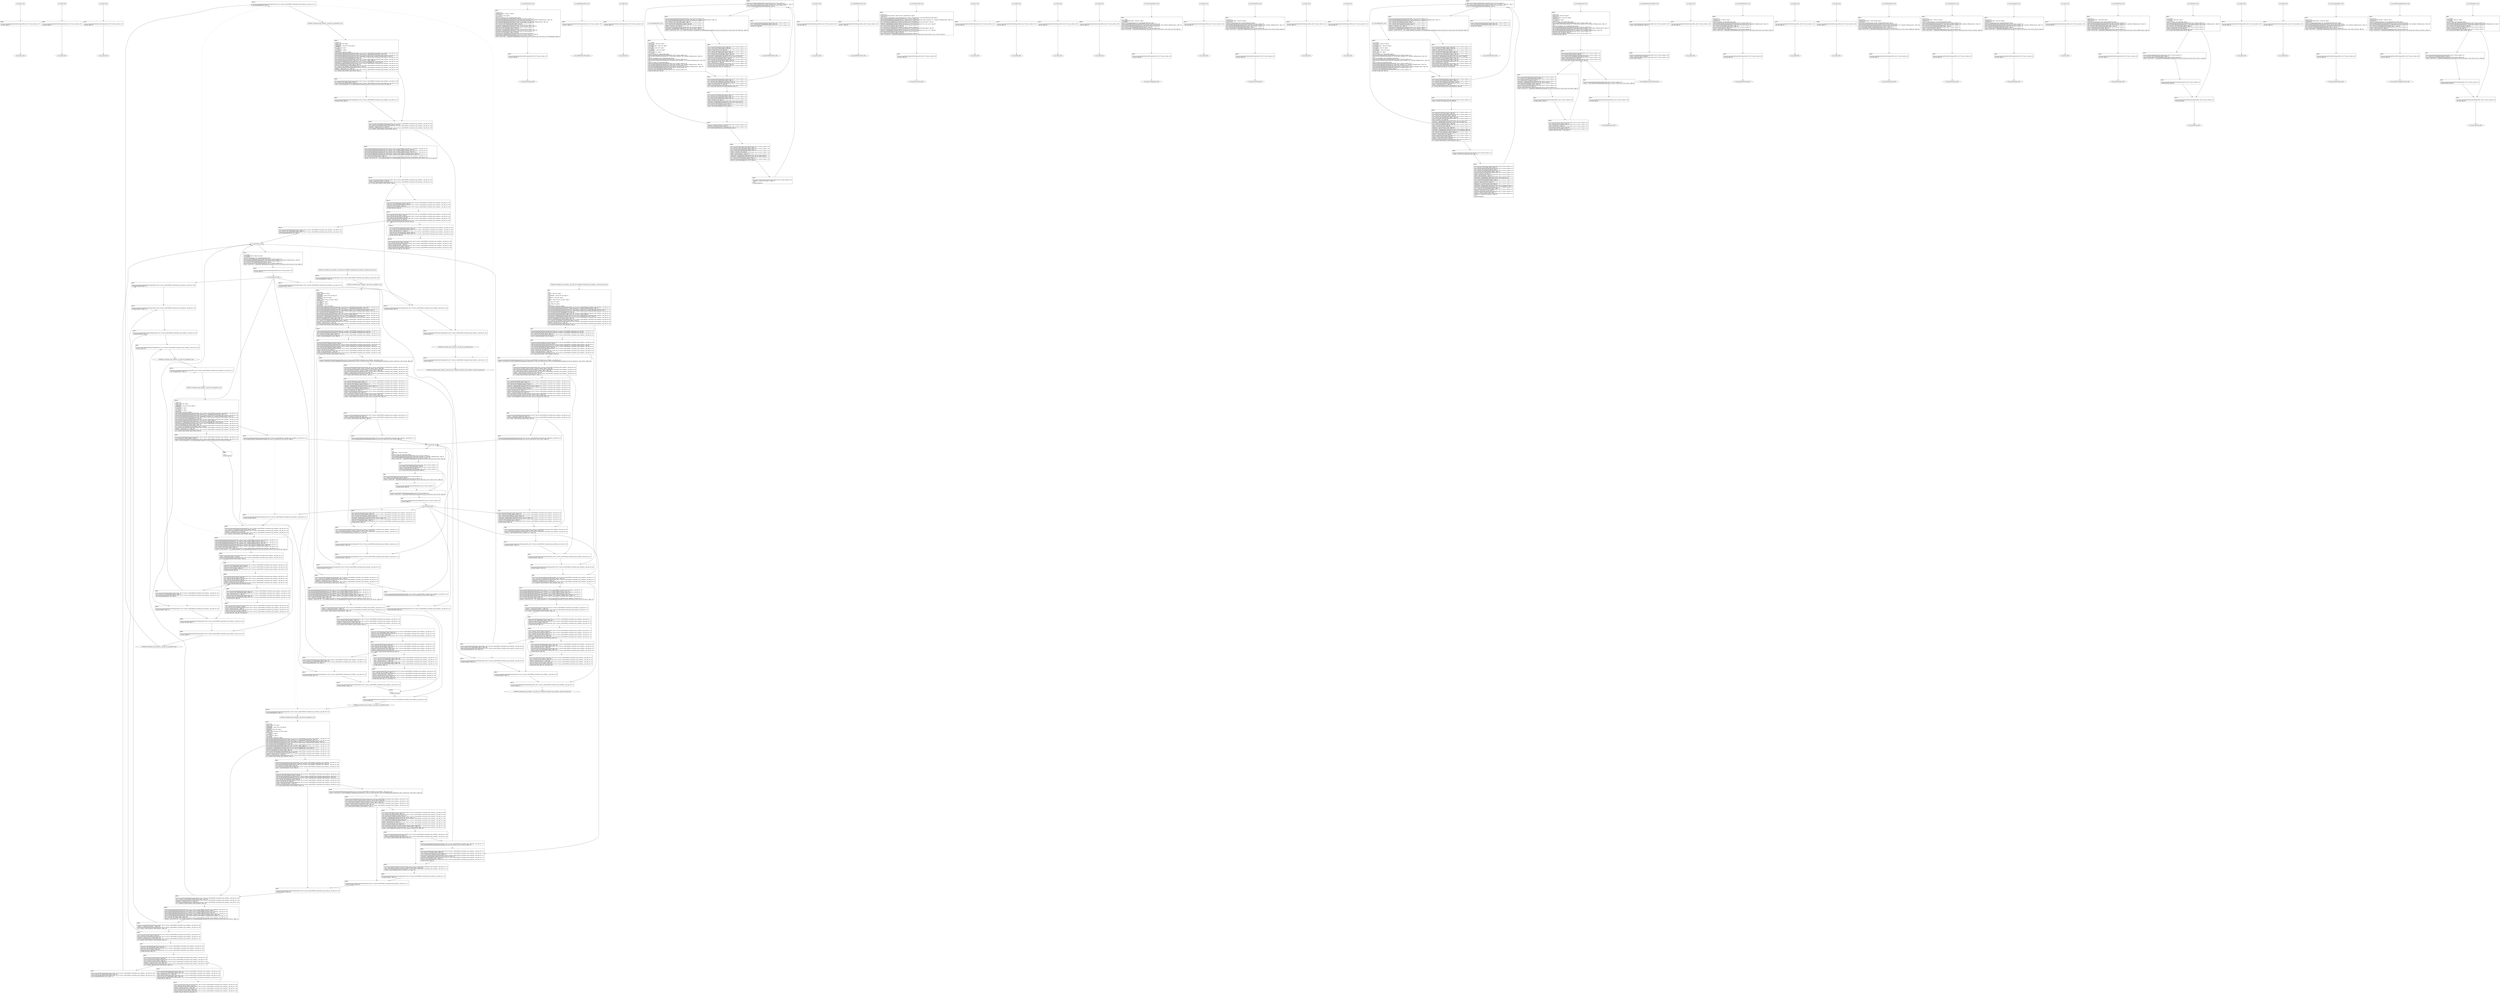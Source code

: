digraph "icfg graph" {
BBio_ll_good1_end [label="{io_ll_good1_end}"];
BBio_ll_bad6_end [label="{io_ll_bad6_end}"];
BBio_ll_good5_end [label="{io_ll_good5_end}"];
BBCWE606_Unchecked_Loop_Condition__char_file_04_ll_goodG2B2_end [label="{CWE606_Unchecked_Loop_Condition__char_file_04_ll_goodG2B2_end}"];
BBio_ll_printWcharLine_end [label="{io_ll_printWcharLine_end}"];
BBio_ll_globalReturnsFalse_end [label="{io_ll_globalReturnsFalse_end}"];
BBio_ll_bad8_end [label="{io_ll_bad8_end}"];
BBio_ll_decodeHexWChars_end [label="{io_ll_decodeHexWChars_end}"];
BBio_ll_good7_end [label="{io_ll_good7_end}"];
BBio_ll_globalReturnsTrue_end [label="{io_ll_globalReturnsTrue_end}"];
BBio_ll_printStructLine_end [label="{io_ll_printStructLine_end}"];
BBio_ll_bad7_end [label="{io_ll_bad7_end}"];
BBio_ll_good6_end [label="{io_ll_good6_end}"];
BBio_ll_bad2_end [label="{io_ll_bad2_end}"];
BBio_ll_bad9_end [label="{io_ll_bad9_end}"];
BBio_ll_printUnsignedLine_end [label="{io_ll_printUnsignedLine_end}"];
BBio_ll_good4_end [label="{io_ll_good4_end}"];
BBio_ll_printSizeTLine_end [label="{io_ll_printSizeTLine_end}"];
BBio_ll_bad5_end [label="{io_ll_bad5_end}"];
BBio_ll_printLine_end [label="{io_ll_printLine_end}"];
BBCWE606_Unchecked_Loop_Condition__char_file_04_ll_goodB2G2_end [label="{CWE606_Unchecked_Loop_Condition__char_file_04_ll_goodB2G2_end}"];
BBio_ll_bad4_end [label="{io_ll_bad4_end}"];
BBio_ll_decodeHexChars_end [label="{io_ll_decodeHexChars_end}"];
BBCWE606_Unchecked_Loop_Condition__char_file_04_ll_CWE606_Unchecked_Loop_Condition__char_file_04_bad_end [label="{CWE606_Unchecked_Loop_Condition__char_file_04_ll_CWE606_Unchecked_Loop_Condition__char_file_04_bad_end}"];
BBio_ll_printBytesLine_end [label="{io_ll_printBytesLine_end}"];
BBio_ll_globalReturnsTrueOrFalse_end [label="{io_ll_globalReturnsTrueOrFalse_end}"];
BBio_ll_good3_end [label="{io_ll_good3_end}"];
BBCWE606_Unchecked_Loop_Condition__char_file_04_ll_goodB2G1_end [label="{CWE606_Unchecked_Loop_Condition__char_file_04_ll_goodB2G1_end}"];
BBCWE606_Unchecked_Loop_Condition__char_file_04_ll_goodG2B1_end [label="{CWE606_Unchecked_Loop_Condition__char_file_04_ll_goodG2B1_end}"];
BBio_ll_printHexCharLine_end [label="{io_ll_printHexCharLine_end}"];
BBio_ll_good9_end [label="{io_ll_good9_end}"];
BBio_ll_bad3_end [label="{io_ll_bad3_end}"];
BBio_ll_printDoubleLine_end [label="{io_ll_printDoubleLine_end}"];
BBio_ll_printShortLine_end [label="{io_ll_printShortLine_end}"];
BBio_ll_printLongLine_end [label="{io_ll_printLongLine_end}"];
BBio_ll_bad1_end [label="{io_ll_bad1_end}"];
BBio_ll_printFloatLine_end [label="{io_ll_printFloatLine_end}"];
BBio_ll_printWLine_end [label="{io_ll_printWLine_end}"];
BBio_ll_good2_end [label="{io_ll_good2_end}"];
BBio_ll_printIntLine_end [label="{io_ll_printIntLine_end}"];
BBio_ll_good8_end [label="{io_ll_good8_end}"];
BBio_ll_printLongLongLine_end [label="{io_ll_printLongLongLine_end}"];
BBio_ll_printHexUnsignedCharLine_end [label="{io_ll_printHexUnsignedCharLine_end}"];
BBio_ll_printSinkLine_end [label="{io_ll_printSinkLine_end}"];
BBCWE606_Unchecked_Loop_Condition__char_file_04_ll_CWE606_Unchecked_Loop_Condition__char_file_04_good_end [label="{CWE606_Unchecked_Loop_Condition__char_file_04_ll_CWE606_Unchecked_Loop_Condition__char_file_04_good_end}"];
BBio_ll_good1_start [label="{io_ll_good1_start}", shape=record];
io_ll_good1BB69 [label="{BB69:\l\l/home/raoxue/Desktop/MemVerif/workspace/000_109_077/source_code/io.c:187\l
  ret void, !dbg !52\l
}", shape=record];
BBio_ll_bad6_start [label="{io_ll_bad6_start}", shape=record];
io_ll_bad6BB83 [label="{BB83:\l\l/home/raoxue/Desktop/MemVerif/workspace/000_109_077/source_code/io.c:203\l
  ret void, !dbg !52\l
}", shape=record];
BBio_ll_good5_start [label="{io_ll_good5_start}", shape=record];
io_ll_good5BB73 [label="{BB73:\l\l/home/raoxue/Desktop/MemVerif/workspace/000_109_077/source_code/io.c:191\l
  ret void, !dbg !52\l
}", shape=record];
BBCWE606_Unchecked_Loop_Condition__char_file_04_ll_goodG2B2_start [label="{CWE606_Unchecked_Loop_Condition__char_file_04_ll_goodG2B2_start}", shape=record];
CWE606_Unchecked_Loop_Condition__char_file_04_ll_goodG2B2BB94 [label="{BB94:\l\l/:108696152\l
  %data = alloca i8*, align 8\l
/:108696152\l
  %dataBuffer = alloca [100 x i8], align 16\l
/:108696152\l
  %i = alloca i32, align 4\l
/:108696152\l
  %n = alloca i32, align 4\l
/:108696152\l
  %intVariable = alloca i32, align 4\l
/home/raoxue/Desktop/MemVerif/workspace/000_109_077/source_code/CWE606_Unchecked_Loop_Condition__char_file_04.c:240\l
  call void @llvm.dbg.declare(metadata i8** %data, metadata !424, metadata !DIExpression()), !dbg !425\l
/home/raoxue/Desktop/MemVerif/workspace/000_109_077/source_code/CWE606_Unchecked_Loop_Condition__char_file_04.c:241\l
  call void @llvm.dbg.declare(metadata [100 x i8]* %dataBuffer, metadata !426, metadata !DIExpression()), !dbg !427\l
/home/raoxue/Desktop/MemVerif/workspace/000_109_077/source_code/CWE606_Unchecked_Loop_Condition__char_file_04.c:241\l
  %0 = bitcast [100 x i8]* %dataBuffer to i8*, !dbg !26\l
/home/raoxue/Desktop/MemVerif/workspace/000_109_077/source_code/CWE606_Unchecked_Loop_Condition__char_file_04.c:241\l
  call void @llvm.memset.p0i8.i64(i8* align 16 %0, i8 0, i64 100, i1 false), !dbg !26\l
/home/raoxue/Desktop/MemVerif/workspace/000_109_077/source_code/CWE606_Unchecked_Loop_Condition__char_file_04.c:242\l
  %arraydecay = getelementptr inbounds [100 x i8], [100 x i8]* %dataBuffer, i64 0, i64 0, !dbg !27\l
/home/raoxue/Desktop/MemVerif/workspace/000_109_077/source_code/CWE606_Unchecked_Loop_Condition__char_file_04.c:242\l
  store i8* %arraydecay, i8** %data, align 8, !dbg !28\l
/home/raoxue/Desktop/MemVerif/workspace/000_109_077/source_code/CWE606_Unchecked_Loop_Condition__char_file_04.c:243\l
  %1 = load i32, i32* @STATIC_CONST_TRUE, align 4, !dbg !29\l
/home/raoxue/Desktop/MemVerif/workspace/000_109_077/source_code/CWE606_Unchecked_Loop_Condition__char_file_04.c:243\l
  %tobool = icmp ne i32 %1, 0, !dbg !29\l
/home/raoxue/Desktop/MemVerif/workspace/000_109_077/source_code/CWE606_Unchecked_Loop_Condition__char_file_04.c:243\l
  br i1 %tobool, label %if.then, label %if.end, !dbg !31\l
}", shape=record];
CWE606_Unchecked_Loop_Condition__char_file_04_ll_goodG2B2BB95 [label="{BB95:\l\l/home/raoxue/Desktop/MemVerif/workspace/000_109_077/source_code/CWE606_Unchecked_Loop_Condition__char_file_04.c:246\l
  %2 = load i8*, i8** %data, align 8, !dbg !32\l
/home/raoxue/Desktop/MemVerif/workspace/000_109_077/source_code/CWE606_Unchecked_Loop_Condition__char_file_04.c:246\l
  %call = call i8* @strcpy(i8* %2, i8* getelementptr inbounds ([3 x i8], [3 x i8]* @.str.5, i64 0, i64 0)) #6, !dbg !34\l
}", shape=record];
CWE606_Unchecked_Loop_Condition__char_file_04_ll_goodG2B2BB95 [label="{BB95:\l\l/home/raoxue/Desktop/MemVerif/workspace/000_109_077/source_code/CWE606_Unchecked_Loop_Condition__char_file_04.c:246\l
  %2 = load i8*, i8** %data, align 8, !dbg !32\l
/home/raoxue/Desktop/MemVerif/workspace/000_109_077/source_code/CWE606_Unchecked_Loop_Condition__char_file_04.c:246\l
  %call = call i8* @strcpy(i8* %2, i8* getelementptr inbounds ([3 x i8], [3 x i8]* @.str.5, i64 0, i64 0)) #6, !dbg !34\l
}", shape=record];
CWE606_Unchecked_Loop_Condition__char_file_04_ll_goodG2B2BB97 [label="{BB97:\l\l/home/raoxue/Desktop/MemVerif/workspace/000_109_077/source_code/CWE606_Unchecked_Loop_Condition__char_file_04.c:247\l
  br label %if.end, !dbg !35\l
}", shape=record];
CWE606_Unchecked_Loop_Condition__char_file_04_ll_goodG2B2BB96 [label="{BB96:\l\l/home/raoxue/Desktop/MemVerif/workspace/000_109_077/source_code/CWE606_Unchecked_Loop_Condition__char_file_04.c:248\l
  %3 = load i32, i32* @STATIC_CONST_TRUE, align 4, !dbg !36\l
/home/raoxue/Desktop/MemVerif/workspace/000_109_077/source_code/CWE606_Unchecked_Loop_Condition__char_file_04.c:248\l
  %tobool1 = icmp ne i32 %3, 0, !dbg !36\l
/home/raoxue/Desktop/MemVerif/workspace/000_109_077/source_code/CWE606_Unchecked_Loop_Condition__char_file_04.c:248\l
  br i1 %tobool1, label %if.then2, label %if.end8, !dbg !38\l
}", shape=record];
CWE606_Unchecked_Loop_Condition__char_file_04_ll_goodG2B2BB98 [label="{BB98:\l\l/home/raoxue/Desktop/MemVerif/workspace/000_109_077/source_code/CWE606_Unchecked_Loop_Condition__char_file_04.c:251\l
  call void @llvm.dbg.declare(metadata i32* %i, metadata !440, metadata !DIExpression()), !dbg !443\l
/home/raoxue/Desktop/MemVerif/workspace/000_109_077/source_code/CWE606_Unchecked_Loop_Condition__char_file_04.c:251\l
  call void @llvm.dbg.declare(metadata i32* %n, metadata !444, metadata !DIExpression()), !dbg !445\l
/home/raoxue/Desktop/MemVerif/workspace/000_109_077/source_code/CWE606_Unchecked_Loop_Condition__char_file_04.c:251\l
  call void @llvm.dbg.declare(metadata i32* %intVariable, metadata !446, metadata !DIExpression()), !dbg !447\l
/home/raoxue/Desktop/MemVerif/workspace/000_109_077/source_code/CWE606_Unchecked_Loop_Condition__char_file_04.c:252\l
  %4 = load i8*, i8** %data, align 8, !dbg !47\l
/home/raoxue/Desktop/MemVerif/workspace/000_109_077/source_code/CWE606_Unchecked_Loop_Condition__char_file_04.c:252\l
  %call3 = call i32 (i8*, i8*, ...) @__isoc99_sscanf(i8* %4, i8* getelementptr inbounds ([3 x i8], [3 x i8]* @.str.3, i64 0, i64 0), i32* %n) #6, !dbg !49\l
}", shape=record];
CWE606_Unchecked_Loop_Condition__char_file_04_ll_goodG2B2BB98 [label="{BB98:\l\l/home/raoxue/Desktop/MemVerif/workspace/000_109_077/source_code/CWE606_Unchecked_Loop_Condition__char_file_04.c:251\l
  call void @llvm.dbg.declare(metadata i32* %i, metadata !440, metadata !DIExpression()), !dbg !443\l
/home/raoxue/Desktop/MemVerif/workspace/000_109_077/source_code/CWE606_Unchecked_Loop_Condition__char_file_04.c:251\l
  call void @llvm.dbg.declare(metadata i32* %n, metadata !444, metadata !DIExpression()), !dbg !445\l
/home/raoxue/Desktop/MemVerif/workspace/000_109_077/source_code/CWE606_Unchecked_Loop_Condition__char_file_04.c:251\l
  call void @llvm.dbg.declare(metadata i32* %intVariable, metadata !446, metadata !DIExpression()), !dbg !447\l
/home/raoxue/Desktop/MemVerif/workspace/000_109_077/source_code/CWE606_Unchecked_Loop_Condition__char_file_04.c:252\l
  %4 = load i8*, i8** %data, align 8, !dbg !47\l
/home/raoxue/Desktop/MemVerif/workspace/000_109_077/source_code/CWE606_Unchecked_Loop_Condition__char_file_04.c:252\l
  %call3 = call i32 (i8*, i8*, ...) @__isoc99_sscanf(i8* %4, i8* getelementptr inbounds ([3 x i8], [3 x i8]* @.str.3, i64 0, i64 0), i32* %n) #6, !dbg !49\l
}", shape=record];
CWE606_Unchecked_Loop_Condition__char_file_04_ll_goodG2B2BB100 [label="{BB100:\l\l/home/raoxue/Desktop/MemVerif/workspace/000_109_077/source_code/CWE606_Unchecked_Loop_Condition__char_file_04.c:252\l
  %cmp = icmp eq i32 %call3, 1, !dbg !50\l
/home/raoxue/Desktop/MemVerif/workspace/000_109_077/source_code/CWE606_Unchecked_Loop_Condition__char_file_04.c:252\l
  br i1 %cmp, label %if.then4, label %if.end7, !dbg !51\l
}", shape=record];
CWE606_Unchecked_Loop_Condition__char_file_04_ll_goodG2B2BB101 [label="{BB101:\l\l/home/raoxue/Desktop/MemVerif/workspace/000_109_077/source_code/CWE606_Unchecked_Loop_Condition__char_file_04.c:255\l
  store i32 0, i32* %intVariable, align 4, !dbg !52\l
/home/raoxue/Desktop/MemVerif/workspace/000_109_077/source_code/CWE606_Unchecked_Loop_Condition__char_file_04.c:256\l
  store i32 0, i32* %i, align 4, !dbg !54\l
/home/raoxue/Desktop/MemVerif/workspace/000_109_077/source_code/CWE606_Unchecked_Loop_Condition__char_file_04.c:256\l
  br label %for.cond, !dbg !56\l
}", shape=record];
CWE606_Unchecked_Loop_Condition__char_file_04_ll_goodG2B2BB103 [label="{BB103:\l\l/home/raoxue/Desktop/MemVerif/workspace/000_109_077/source_code/CWE606_Unchecked_Loop_Condition__char_file_04.c:256\l
  %5 = load i32, i32* %i, align 4, !dbg !57\l
/home/raoxue/Desktop/MemVerif/workspace/000_109_077/source_code/CWE606_Unchecked_Loop_Condition__char_file_04.c:256\l
  %6 = load i32, i32* %n, align 4, !dbg !59\l
/home/raoxue/Desktop/MemVerif/workspace/000_109_077/source_code/CWE606_Unchecked_Loop_Condition__char_file_04.c:256\l
  %cmp5 = icmp slt i32 %5, %6, !dbg !60\l
/home/raoxue/Desktop/MemVerif/workspace/000_109_077/source_code/CWE606_Unchecked_Loop_Condition__char_file_04.c:256\l
  br i1 %cmp5, label %for.body, label %for.end, !dbg !61\l
}", shape=record];
CWE606_Unchecked_Loop_Condition__char_file_04_ll_goodG2B2BB104 [label="{BB104:\l\l/home/raoxue/Desktop/MemVerif/workspace/000_109_077/source_code/CWE606_Unchecked_Loop_Condition__char_file_04.c:259\l
  %7 = load i32, i32* %intVariable, align 4, !dbg !62\l
/home/raoxue/Desktop/MemVerif/workspace/000_109_077/source_code/CWE606_Unchecked_Loop_Condition__char_file_04.c:259\l
  %inc = add nsw i32 %7, 1, !dbg !62\l
/home/raoxue/Desktop/MemVerif/workspace/000_109_077/source_code/CWE606_Unchecked_Loop_Condition__char_file_04.c:259\l
  store i32 %inc, i32* %intVariable, align 4, !dbg !62\l
/home/raoxue/Desktop/MemVerif/workspace/000_109_077/source_code/CWE606_Unchecked_Loop_Condition__char_file_04.c:260\l
  br label %for.inc, !dbg !64\l
}", shape=record];
CWE606_Unchecked_Loop_Condition__char_file_04_ll_goodG2B2BB106 [label="{BB106:\l\l/home/raoxue/Desktop/MemVerif/workspace/000_109_077/source_code/CWE606_Unchecked_Loop_Condition__char_file_04.c:256\l
  %8 = load i32, i32* %i, align 4, !dbg !65\l
/home/raoxue/Desktop/MemVerif/workspace/000_109_077/source_code/CWE606_Unchecked_Loop_Condition__char_file_04.c:256\l
  %inc6 = add nsw i32 %8, 1, !dbg !65\l
/home/raoxue/Desktop/MemVerif/workspace/000_109_077/source_code/CWE606_Unchecked_Loop_Condition__char_file_04.c:256\l
  store i32 %inc6, i32* %i, align 4, !dbg !65\l
/home/raoxue/Desktop/MemVerif/workspace/000_109_077/source_code/CWE606_Unchecked_Loop_Condition__char_file_04.c:256\l
  br label %for.cond, !dbg !66, !llvm.loop !67\l
}", shape=record];
CWE606_Unchecked_Loop_Condition__char_file_04_ll_goodG2B2BB105 [label="{BB105:\l\l/home/raoxue/Desktop/MemVerif/workspace/000_109_077/source_code/CWE606_Unchecked_Loop_Condition__char_file_04.c:261\l
  %9 = load i32, i32* %intVariable, align 4, !dbg !70\l
/home/raoxue/Desktop/MemVerif/workspace/000_109_077/source_code/CWE606_Unchecked_Loop_Condition__char_file_04.c:261\l
  call void @printIntLine(i32 %9), !dbg !71\l
}", shape=record];
CWE606_Unchecked_Loop_Condition__char_file_04_ll_goodG2B2BB105 [label="{BB105:\l\l/home/raoxue/Desktop/MemVerif/workspace/000_109_077/source_code/CWE606_Unchecked_Loop_Condition__char_file_04.c:261\l
  %9 = load i32, i32* %intVariable, align 4, !dbg !70\l
/home/raoxue/Desktop/MemVerif/workspace/000_109_077/source_code/CWE606_Unchecked_Loop_Condition__char_file_04.c:261\l
  call void @printIntLine(i32 %9), !dbg !71\l
}", shape=record];
CWE606_Unchecked_Loop_Condition__char_file_04_ll_goodG2B2BB107 [label="{BB107:\l\l/home/raoxue/Desktop/MemVerif/workspace/000_109_077/source_code/CWE606_Unchecked_Loop_Condition__char_file_04.c:262\l
  br label %if.end7, !dbg !72\l
}", shape=record];
CWE606_Unchecked_Loop_Condition__char_file_04_ll_goodG2B2BB102 [label="{BB102:\l\l/home/raoxue/Desktop/MemVerif/workspace/000_109_077/source_code/CWE606_Unchecked_Loop_Condition__char_file_04.c:264\l
  br label %if.end8, !dbg !73\l
}", shape=record];
CWE606_Unchecked_Loop_Condition__char_file_04_ll_goodG2B2BB99 [label="{BB99:\l\l/home/raoxue/Desktop/MemVerif/workspace/000_109_077/source_code/CWE606_Unchecked_Loop_Condition__char_file_04.c:265\l
  ret void, !dbg !74\l
}", shape=record];
BBio_ll_printWcharLine_start [label="{io_ll_printWcharLine_start}", shape=record];
io_ll_printWcharLineBB28 [label="{BB28:\l\l/:3540755712\l
  %wideChar.addr = alloca i32, align 4\l
/:3540755712\l
  %s = alloca [2 x i32], align 4\l
/:3540755712\l
  store i32 %wideChar, i32* %wideChar.addr, align 4\l
/home/raoxue/Desktop/MemVerif/workspace/000_109_077/source_code/io.c:70\l
  call void @llvm.dbg.declare(metadata i32* %wideChar.addr, metadata !162, metadata !DIExpression()), !dbg !163\l
/home/raoxue/Desktop/MemVerif/workspace/000_109_077/source_code/io.c:74\l
  call void @llvm.dbg.declare(metadata [2 x i32]* %s, metadata !164, metadata !DIExpression()), !dbg !168\l
/home/raoxue/Desktop/MemVerif/workspace/000_109_077/source_code/io.c:75\l
  %0 = load i32, i32* %wideChar.addr, align 4, !dbg !61\l
/home/raoxue/Desktop/MemVerif/workspace/000_109_077/source_code/io.c:75\l
  %arrayidx = getelementptr inbounds [2 x i32], [2 x i32]* %s, i64 0, i64 0, !dbg !62\l
/home/raoxue/Desktop/MemVerif/workspace/000_109_077/source_code/io.c:75\l
  store i32 %0, i32* %arrayidx, align 4, !dbg !63\l
/home/raoxue/Desktop/MemVerif/workspace/000_109_077/source_code/io.c:76\l
  %arrayidx1 = getelementptr inbounds [2 x i32], [2 x i32]* %s, i64 0, i64 1, !dbg !64\l
/home/raoxue/Desktop/MemVerif/workspace/000_109_077/source_code/io.c:76\l
  store i32 0, i32* %arrayidx1, align 4, !dbg !65\l
/home/raoxue/Desktop/MemVerif/workspace/000_109_077/source_code/io.c:77\l
  %arraydecay = getelementptr inbounds [2 x i32], [2 x i32]* %s, i64 0, i64 0, !dbg !66\l
/home/raoxue/Desktop/MemVerif/workspace/000_109_077/source_code/io.c:77\l
  %call = call i32 (i8*, ...) @printf(i8* getelementptr inbounds ([5 x i8], [5 x i8]* @.str.10, i64 0, i64 0), i32* %arraydecay), !dbg !67\l
}", shape=record];
io_ll_printWcharLineBB28 [label="{BB28:\l\l/:3540755712\l
  %wideChar.addr = alloca i32, align 4\l
/:3540755712\l
  %s = alloca [2 x i32], align 4\l
/:3540755712\l
  store i32 %wideChar, i32* %wideChar.addr, align 4\l
/home/raoxue/Desktop/MemVerif/workspace/000_109_077/source_code/io.c:70\l
  call void @llvm.dbg.declare(metadata i32* %wideChar.addr, metadata !162, metadata !DIExpression()), !dbg !163\l
/home/raoxue/Desktop/MemVerif/workspace/000_109_077/source_code/io.c:74\l
  call void @llvm.dbg.declare(metadata [2 x i32]* %s, metadata !164, metadata !DIExpression()), !dbg !168\l
/home/raoxue/Desktop/MemVerif/workspace/000_109_077/source_code/io.c:75\l
  %0 = load i32, i32* %wideChar.addr, align 4, !dbg !61\l
/home/raoxue/Desktop/MemVerif/workspace/000_109_077/source_code/io.c:75\l
  %arrayidx = getelementptr inbounds [2 x i32], [2 x i32]* %s, i64 0, i64 0, !dbg !62\l
/home/raoxue/Desktop/MemVerif/workspace/000_109_077/source_code/io.c:75\l
  store i32 %0, i32* %arrayidx, align 4, !dbg !63\l
/home/raoxue/Desktop/MemVerif/workspace/000_109_077/source_code/io.c:76\l
  %arrayidx1 = getelementptr inbounds [2 x i32], [2 x i32]* %s, i64 0, i64 1, !dbg !64\l
/home/raoxue/Desktop/MemVerif/workspace/000_109_077/source_code/io.c:76\l
  store i32 0, i32* %arrayidx1, align 4, !dbg !65\l
/home/raoxue/Desktop/MemVerif/workspace/000_109_077/source_code/io.c:77\l
  %arraydecay = getelementptr inbounds [2 x i32], [2 x i32]* %s, i64 0, i64 0, !dbg !66\l
/home/raoxue/Desktop/MemVerif/workspace/000_109_077/source_code/io.c:77\l
  %call = call i32 (i8*, ...) @printf(i8* getelementptr inbounds ([5 x i8], [5 x i8]* @.str.10, i64 0, i64 0), i32* %arraydecay), !dbg !67\l
}", shape=record];
io_ll_printWcharLineBB29 [label="{BB29:\l\l/home/raoxue/Desktop/MemVerif/workspace/000_109_077/source_code/io.c:78\l
  ret void, !dbg !68\l
}", shape=record];
BBio_ll_globalReturnsFalse_start [label="{io_ll_globalReturnsFalse_start}", shape=record];
io_ll_globalReturnsFalseBB66 [label="{BB66:\l\l/home/raoxue/Desktop/MemVerif/workspace/000_109_077/source_code/io.c:163\l
  ret i32 0, !dbg !52\l
}", shape=record];
BBio_ll_bad8_start [label="{io_ll_bad8_start}", shape=record];
io_ll_bad8BB85 [label="{BB85:\l\l/home/raoxue/Desktop/MemVerif/workspace/000_109_077/source_code/io.c:205\l
  ret void, !dbg !52\l
}", shape=record];
BBio_ll_decodeHexWChars_start [label="{io_ll_decodeHexWChars_start}", shape=record];
io_ll_decodeHexWCharsBB55 [label="{BB55:\l\l/:111118920\l
  %bytes.addr = alloca i8*, align 8\l
/:111118920\l
  %numBytes.addr = alloca i64, align 8\l
/:111118920\l
  %hex.addr = alloca i32*, align 8\l
/:111118920\l
  %numWritten = alloca i64, align 8\l
/:111118920\l
  %byte = alloca i32, align 4\l
/:111118920\l
  store i8* %bytes, i8** %bytes.addr, align 8\l
/home/raoxue/Desktop/MemVerif/workspace/000_109_077/source_code/io.c:135\l
  call void @llvm.dbg.declare(metadata i8** %bytes.addr, metadata !290, metadata !DIExpression()), !dbg !291\l
/:135\l
  store i64 %numBytes, i64* %numBytes.addr, align 8\l
/home/raoxue/Desktop/MemVerif/workspace/000_109_077/source_code/io.c:135\l
  call void @llvm.dbg.declare(metadata i64* %numBytes.addr, metadata !292, metadata !DIExpression()), !dbg !293\l
/:135\l
  store i32* %hex, i32** %hex.addr, align 8\l
/home/raoxue/Desktop/MemVerif/workspace/000_109_077/source_code/io.c:135\l
  call void @llvm.dbg.declare(metadata i32** %hex.addr, metadata !294, metadata !DIExpression()), !dbg !295\l
/home/raoxue/Desktop/MemVerif/workspace/000_109_077/source_code/io.c:137\l
  call void @llvm.dbg.declare(metadata i64* %numWritten, metadata !296, metadata !DIExpression()), !dbg !297\l
/home/raoxue/Desktop/MemVerif/workspace/000_109_077/source_code/io.c:137\l
  store i64 0, i64* %numWritten, align 8, !dbg !65\l
/home/raoxue/Desktop/MemVerif/workspace/000_109_077/source_code/io.c:143\l
  br label %while.cond, !dbg !66\l
}", shape=record];
io_ll_decodeHexWCharsBB56 [label="{BB56:\l\l/home/raoxue/Desktop/MemVerif/workspace/000_109_077/source_code/io.c:143\l
  %0 = load i64, i64* %numWritten, align 8, !dbg !67\l
/home/raoxue/Desktop/MemVerif/workspace/000_109_077/source_code/io.c:143\l
  %1 = load i64, i64* %numBytes.addr, align 8, !dbg !68\l
/home/raoxue/Desktop/MemVerif/workspace/000_109_077/source_code/io.c:143\l
  %cmp = icmp ult i64 %0, %1, !dbg !69\l
/home/raoxue/Desktop/MemVerif/workspace/000_109_077/source_code/io.c:143\l
  br i1 %cmp, label %land.lhs.true, label %land.end, !dbg !70\l
}", shape=record];
io_ll_decodeHexWCharsBB57 [label="{BB57:\l\l/home/raoxue/Desktop/MemVerif/workspace/000_109_077/source_code/io.c:143\l
  %2 = load i32*, i32** %hex.addr, align 8, !dbg !71\l
/home/raoxue/Desktop/MemVerif/workspace/000_109_077/source_code/io.c:143\l
  %3 = load i64, i64* %numWritten, align 8, !dbg !72\l
/home/raoxue/Desktop/MemVerif/workspace/000_109_077/source_code/io.c:143\l
  %mul = mul i64 2, %3, !dbg !73\l
/home/raoxue/Desktop/MemVerif/workspace/000_109_077/source_code/io.c:143\l
  %arrayidx = getelementptr inbounds i32, i32* %2, i64 %mul, !dbg !71\l
/home/raoxue/Desktop/MemVerif/workspace/000_109_077/source_code/io.c:143\l
  %4 = load i32, i32* %arrayidx, align 4, !dbg !71\l
/home/raoxue/Desktop/MemVerif/workspace/000_109_077/source_code/io.c:143\l
  %call = call i32 @iswxdigit(i32 %4) #5, !dbg !74\l
}", shape=record];
io_ll_decodeHexWCharsBB57 [label="{BB57:\l\l/home/raoxue/Desktop/MemVerif/workspace/000_109_077/source_code/io.c:143\l
  %2 = load i32*, i32** %hex.addr, align 8, !dbg !71\l
/home/raoxue/Desktop/MemVerif/workspace/000_109_077/source_code/io.c:143\l
  %3 = load i64, i64* %numWritten, align 8, !dbg !72\l
/home/raoxue/Desktop/MemVerif/workspace/000_109_077/source_code/io.c:143\l
  %mul = mul i64 2, %3, !dbg !73\l
/home/raoxue/Desktop/MemVerif/workspace/000_109_077/source_code/io.c:143\l
  %arrayidx = getelementptr inbounds i32, i32* %2, i64 %mul, !dbg !71\l
/home/raoxue/Desktop/MemVerif/workspace/000_109_077/source_code/io.c:143\l
  %4 = load i32, i32* %arrayidx, align 4, !dbg !71\l
/home/raoxue/Desktop/MemVerif/workspace/000_109_077/source_code/io.c:143\l
  %call = call i32 @iswxdigit(i32 %4) #5, !dbg !74\l
}", shape=record];
io_ll_decodeHexWCharsBB59 [label="{BB59:\l\l/home/raoxue/Desktop/MemVerif/workspace/000_109_077/source_code/io.c:143\l
  %tobool = icmp ne i32 %call, 0, !dbg !74\l
/home/raoxue/Desktop/MemVerif/workspace/000_109_077/source_code/io.c:143\l
  br i1 %tobool, label %land.rhs, label %land.end, !dbg !75\l
}", shape=record];
io_ll_decodeHexWCharsBB60 [label="{BB60:\l\l/home/raoxue/Desktop/MemVerif/workspace/000_109_077/source_code/io.c:143\l
  %5 = load i32*, i32** %hex.addr, align 8, !dbg !76\l
/home/raoxue/Desktop/MemVerif/workspace/000_109_077/source_code/io.c:143\l
  %6 = load i64, i64* %numWritten, align 8, !dbg !77\l
/home/raoxue/Desktop/MemVerif/workspace/000_109_077/source_code/io.c:143\l
  %mul1 = mul i64 2, %6, !dbg !78\l
/home/raoxue/Desktop/MemVerif/workspace/000_109_077/source_code/io.c:143\l
  %add = add i64 %mul1, 1, !dbg !79\l
/home/raoxue/Desktop/MemVerif/workspace/000_109_077/source_code/io.c:143\l
  %arrayidx2 = getelementptr inbounds i32, i32* %5, i64 %add, !dbg !76\l
/home/raoxue/Desktop/MemVerif/workspace/000_109_077/source_code/io.c:143\l
  %7 = load i32, i32* %arrayidx2, align 4, !dbg !76\l
/home/raoxue/Desktop/MemVerif/workspace/000_109_077/source_code/io.c:143\l
  %call3 = call i32 @iswxdigit(i32 %7) #5, !dbg !80\l
}", shape=record];
io_ll_decodeHexWCharsBB60 [label="{BB60:\l\l/home/raoxue/Desktop/MemVerif/workspace/000_109_077/source_code/io.c:143\l
  %5 = load i32*, i32** %hex.addr, align 8, !dbg !76\l
/home/raoxue/Desktop/MemVerif/workspace/000_109_077/source_code/io.c:143\l
  %6 = load i64, i64* %numWritten, align 8, !dbg !77\l
/home/raoxue/Desktop/MemVerif/workspace/000_109_077/source_code/io.c:143\l
  %mul1 = mul i64 2, %6, !dbg !78\l
/home/raoxue/Desktop/MemVerif/workspace/000_109_077/source_code/io.c:143\l
  %add = add i64 %mul1, 1, !dbg !79\l
/home/raoxue/Desktop/MemVerif/workspace/000_109_077/source_code/io.c:143\l
  %arrayidx2 = getelementptr inbounds i32, i32* %5, i64 %add, !dbg !76\l
/home/raoxue/Desktop/MemVerif/workspace/000_109_077/source_code/io.c:143\l
  %7 = load i32, i32* %arrayidx2, align 4, !dbg !76\l
/home/raoxue/Desktop/MemVerif/workspace/000_109_077/source_code/io.c:143\l
  %call3 = call i32 @iswxdigit(i32 %7) #5, !dbg !80\l
}", shape=record];
io_ll_decodeHexWCharsBB61 [label="{BB61:\l\l/home/raoxue/Desktop/MemVerif/workspace/000_109_077/source_code/io.c:143\l
  %tobool4 = icmp ne i32 %call3, 0, !dbg !75\l
/:143\l
  br label %land.end\l
}", shape=record];
io_ll_decodeHexWCharsBB58 [label="{BB58:\l\l/home/raoxue/Desktop/MemVerif/workspace/000_109_077/source_code/io.c:0\l
  %8 = phi i1 [ false, %land.lhs.true ], [ false, %while.cond ], [ %tobool4, %land.rhs ], !dbg !81\l
/home/raoxue/Desktop/MemVerif/workspace/000_109_077/source_code/io.c:143\l
  br i1 %8, label %while.body, label %while.end, !dbg !66\l
}", shape=record];
io_ll_decodeHexWCharsBB62 [label="{BB62:\l\l/home/raoxue/Desktop/MemVerif/workspace/000_109_077/source_code/io.c:145\l
  call void @llvm.dbg.declare(metadata i32* %byte, metadata !314, metadata !DIExpression()), !dbg !316\l
/home/raoxue/Desktop/MemVerif/workspace/000_109_077/source_code/io.c:146\l
  %9 = load i32*, i32** %hex.addr, align 8, !dbg !85\l
/home/raoxue/Desktop/MemVerif/workspace/000_109_077/source_code/io.c:146\l
  %10 = load i64, i64* %numWritten, align 8, !dbg !86\l
/home/raoxue/Desktop/MemVerif/workspace/000_109_077/source_code/io.c:146\l
  %mul5 = mul i64 2, %10, !dbg !87\l
/home/raoxue/Desktop/MemVerif/workspace/000_109_077/source_code/io.c:146\l
  %arrayidx6 = getelementptr inbounds i32, i32* %9, i64 %mul5, !dbg !85\l
/home/raoxue/Desktop/MemVerif/workspace/000_109_077/source_code/io.c:146\l
  %call7 = call i32 (i32*, i32*, ...) @__isoc99_swscanf(i32* %arrayidx6, i32* getelementptr inbounds ([5 x i32], [5 x i32]* @.str.16, i64 0, i64 0), i32* %byte) #5, !dbg !88\l
}", shape=record];
io_ll_decodeHexWCharsBB62 [label="{BB62:\l\l/home/raoxue/Desktop/MemVerif/workspace/000_109_077/source_code/io.c:145\l
  call void @llvm.dbg.declare(metadata i32* %byte, metadata !314, metadata !DIExpression()), !dbg !316\l
/home/raoxue/Desktop/MemVerif/workspace/000_109_077/source_code/io.c:146\l
  %9 = load i32*, i32** %hex.addr, align 8, !dbg !85\l
/home/raoxue/Desktop/MemVerif/workspace/000_109_077/source_code/io.c:146\l
  %10 = load i64, i64* %numWritten, align 8, !dbg !86\l
/home/raoxue/Desktop/MemVerif/workspace/000_109_077/source_code/io.c:146\l
  %mul5 = mul i64 2, %10, !dbg !87\l
/home/raoxue/Desktop/MemVerif/workspace/000_109_077/source_code/io.c:146\l
  %arrayidx6 = getelementptr inbounds i32, i32* %9, i64 %mul5, !dbg !85\l
/home/raoxue/Desktop/MemVerif/workspace/000_109_077/source_code/io.c:146\l
  %call7 = call i32 (i32*, i32*, ...) @__isoc99_swscanf(i32* %arrayidx6, i32* getelementptr inbounds ([5 x i32], [5 x i32]* @.str.16, i64 0, i64 0), i32* %byte) #5, !dbg !88\l
}", shape=record];
io_ll_decodeHexWCharsBB64 [label="{BB64:\l\l/home/raoxue/Desktop/MemVerif/workspace/000_109_077/source_code/io.c:147\l
  %11 = load i32, i32* %byte, align 4, !dbg !89\l
/home/raoxue/Desktop/MemVerif/workspace/000_109_077/source_code/io.c:147\l
  %conv = trunc i32 %11 to i8, !dbg !90\l
/home/raoxue/Desktop/MemVerif/workspace/000_109_077/source_code/io.c:147\l
  %12 = load i8*, i8** %bytes.addr, align 8, !dbg !91\l
/home/raoxue/Desktop/MemVerif/workspace/000_109_077/source_code/io.c:147\l
  %13 = load i64, i64* %numWritten, align 8, !dbg !92\l
/home/raoxue/Desktop/MemVerif/workspace/000_109_077/source_code/io.c:147\l
  %arrayidx8 = getelementptr inbounds i8, i8* %12, i64 %13, !dbg !91\l
/home/raoxue/Desktop/MemVerif/workspace/000_109_077/source_code/io.c:147\l
  store i8 %conv, i8* %arrayidx8, align 1, !dbg !93\l
/home/raoxue/Desktop/MemVerif/workspace/000_109_077/source_code/io.c:148\l
  %14 = load i64, i64* %numWritten, align 8, !dbg !94\l
/home/raoxue/Desktop/MemVerif/workspace/000_109_077/source_code/io.c:148\l
  %inc = add i64 %14, 1, !dbg !94\l
/home/raoxue/Desktop/MemVerif/workspace/000_109_077/source_code/io.c:148\l
  store i64 %inc, i64* %numWritten, align 8, !dbg !94\l
/home/raoxue/Desktop/MemVerif/workspace/000_109_077/source_code/io.c:143\l
  br label %while.cond, !dbg !66, !llvm.loop !95\l
}", shape=record];
io_ll_decodeHexWCharsBB63 [label="{BB63:\l\l/home/raoxue/Desktop/MemVerif/workspace/000_109_077/source_code/io.c:151\l
  %15 = load i64, i64* %numWritten, align 8, !dbg !98\l
/home/raoxue/Desktop/MemVerif/workspace/000_109_077/source_code/io.c:151\l
  ret i64 %15, !dbg !99\l
}", shape=record];
BBio_ll_good7_start [label="{io_ll_good7_start}", shape=record];
io_ll_good7BB75 [label="{BB75:\l\l/home/raoxue/Desktop/MemVerif/workspace/000_109_077/source_code/io.c:193\l
  ret void, !dbg !52\l
}", shape=record];
BBio_ll_globalReturnsTrue_start [label="{io_ll_globalReturnsTrue_start}", shape=record];
io_ll_globalReturnsTrueBB65 [label="{BB65:\l\l/home/raoxue/Desktop/MemVerif/workspace/000_109_077/source_code/io.c:158\l
  ret i32 1, !dbg !52\l
}", shape=record];
BBio_ll_printStructLine_start [label="{io_ll_printStructLine_start}", shape=record];
io_ll_printStructLineBB36 [label="{BB36:\l\l/:3540755712\l
  %structTwoIntsStruct.addr = alloca %struct._twoIntsStruct*, align 8\l
/:3540755712\l
  store %struct._twoIntsStruct* %structTwoIntsStruct, %struct._twoIntsStruct** %structTwoIntsStruct.addr, align 8\l
/home/raoxue/Desktop/MemVerif/workspace/000_109_077/source_code/io.c:95\l
  call void @llvm.dbg.declare(metadata %struct._twoIntsStruct** %structTwoIntsStruct.addr, metadata !212, metadata !DIExpression()), !dbg !213\l
/home/raoxue/Desktop/MemVerif/workspace/000_109_077/source_code/io.c:97\l
  %0 = load %struct._twoIntsStruct*, %struct._twoIntsStruct** %structTwoIntsStruct.addr, align 8, !dbg !61\l
/home/raoxue/Desktop/MemVerif/workspace/000_109_077/source_code/io.c:97\l
  %intOne = getelementptr inbounds %struct._twoIntsStruct, %struct._twoIntsStruct* %0, i32 0, i32 0, !dbg !62\l
/home/raoxue/Desktop/MemVerif/workspace/000_109_077/source_code/io.c:97\l
  %1 = load i32, i32* %intOne, align 4, !dbg !62\l
/home/raoxue/Desktop/MemVerif/workspace/000_109_077/source_code/io.c:97\l
  %2 = load %struct._twoIntsStruct*, %struct._twoIntsStruct** %structTwoIntsStruct.addr, align 8, !dbg !63\l
/home/raoxue/Desktop/MemVerif/workspace/000_109_077/source_code/io.c:97\l
  %intTwo = getelementptr inbounds %struct._twoIntsStruct, %struct._twoIntsStruct* %2, i32 0, i32 1, !dbg !64\l
/home/raoxue/Desktop/MemVerif/workspace/000_109_077/source_code/io.c:97\l
  %3 = load i32, i32* %intTwo, align 4, !dbg !64\l
/home/raoxue/Desktop/MemVerif/workspace/000_109_077/source_code/io.c:97\l
  %call = call i32 (i8*, ...) @printf(i8* getelementptr inbounds ([10 x i8], [10 x i8]* @.str.13, i64 0, i64 0), i32 %1, i32 %3), !dbg !65\l
}", shape=record];
io_ll_printStructLineBB36 [label="{BB36:\l\l/:3540755712\l
  %structTwoIntsStruct.addr = alloca %struct._twoIntsStruct*, align 8\l
/:3540755712\l
  store %struct._twoIntsStruct* %structTwoIntsStruct, %struct._twoIntsStruct** %structTwoIntsStruct.addr, align 8\l
/home/raoxue/Desktop/MemVerif/workspace/000_109_077/source_code/io.c:95\l
  call void @llvm.dbg.declare(metadata %struct._twoIntsStruct** %structTwoIntsStruct.addr, metadata !212, metadata !DIExpression()), !dbg !213\l
/home/raoxue/Desktop/MemVerif/workspace/000_109_077/source_code/io.c:97\l
  %0 = load %struct._twoIntsStruct*, %struct._twoIntsStruct** %structTwoIntsStruct.addr, align 8, !dbg !61\l
/home/raoxue/Desktop/MemVerif/workspace/000_109_077/source_code/io.c:97\l
  %intOne = getelementptr inbounds %struct._twoIntsStruct, %struct._twoIntsStruct* %0, i32 0, i32 0, !dbg !62\l
/home/raoxue/Desktop/MemVerif/workspace/000_109_077/source_code/io.c:97\l
  %1 = load i32, i32* %intOne, align 4, !dbg !62\l
/home/raoxue/Desktop/MemVerif/workspace/000_109_077/source_code/io.c:97\l
  %2 = load %struct._twoIntsStruct*, %struct._twoIntsStruct** %structTwoIntsStruct.addr, align 8, !dbg !63\l
/home/raoxue/Desktop/MemVerif/workspace/000_109_077/source_code/io.c:97\l
  %intTwo = getelementptr inbounds %struct._twoIntsStruct, %struct._twoIntsStruct* %2, i32 0, i32 1, !dbg !64\l
/home/raoxue/Desktop/MemVerif/workspace/000_109_077/source_code/io.c:97\l
  %3 = load i32, i32* %intTwo, align 4, !dbg !64\l
/home/raoxue/Desktop/MemVerif/workspace/000_109_077/source_code/io.c:97\l
  %call = call i32 (i8*, ...) @printf(i8* getelementptr inbounds ([10 x i8], [10 x i8]* @.str.13, i64 0, i64 0), i32 %1, i32 %3), !dbg !65\l
}", shape=record];
io_ll_printStructLineBB37 [label="{BB37:\l\l/home/raoxue/Desktop/MemVerif/workspace/000_109_077/source_code/io.c:98\l
  ret void, !dbg !66\l
}", shape=record];
BBio_ll_bad7_start [label="{io_ll_bad7_start}", shape=record];
io_ll_bad7BB84 [label="{BB84:\l\l/home/raoxue/Desktop/MemVerif/workspace/000_109_077/source_code/io.c:204\l
  ret void, !dbg !52\l
}", shape=record];
BBio_ll_good6_start [label="{io_ll_good6_start}", shape=record];
io_ll_good6BB74 [label="{BB74:\l\l/home/raoxue/Desktop/MemVerif/workspace/000_109_077/source_code/io.c:192\l
  ret void, !dbg !52\l
}", shape=record];
BBio_ll_bad2_start [label="{io_ll_bad2_start}", shape=record];
io_ll_bad2BB79 [label="{BB79:\l\l/home/raoxue/Desktop/MemVerif/workspace/000_109_077/source_code/io.c:199\l
  ret void, !dbg !52\l
}", shape=record];
BBio_ll_bad9_start [label="{io_ll_bad9_start}", shape=record];
io_ll_bad9BB86 [label="{BB86:\l\l/home/raoxue/Desktop/MemVerif/workspace/000_109_077/source_code/io.c:206\l
  ret void, !dbg !52\l
}", shape=record];
BBio_ll_printUnsignedLine_start [label="{io_ll_printUnsignedLine_start}", shape=record];
io_ll_printUnsignedLineBB30 [label="{BB30:\l\l/:111279960\l
  %unsignedNumber.addr = alloca i32, align 4\l
/:111279960\l
  store i32 %unsignedNumber, i32* %unsignedNumber.addr, align 4\l
/home/raoxue/Desktop/MemVerif/workspace/000_109_077/source_code/io.c:80\l
  call void @llvm.dbg.declare(metadata i32* %unsignedNumber.addr, metadata !180, metadata !DIExpression()), !dbg !181\l
/home/raoxue/Desktop/MemVerif/workspace/000_109_077/source_code/io.c:82\l
  %0 = load i32, i32* %unsignedNumber.addr, align 4, !dbg !54\l
/home/raoxue/Desktop/MemVerif/workspace/000_109_077/source_code/io.c:82\l
  %call = call i32 (i8*, ...) @printf(i8* getelementptr inbounds ([4 x i8], [4 x i8]* @.str.11, i64 0, i64 0), i32 %0), !dbg !55\l
}", shape=record];
io_ll_printUnsignedLineBB30 [label="{BB30:\l\l/:111279960\l
  %unsignedNumber.addr = alloca i32, align 4\l
/:111279960\l
  store i32 %unsignedNumber, i32* %unsignedNumber.addr, align 4\l
/home/raoxue/Desktop/MemVerif/workspace/000_109_077/source_code/io.c:80\l
  call void @llvm.dbg.declare(metadata i32* %unsignedNumber.addr, metadata !180, metadata !DIExpression()), !dbg !181\l
/home/raoxue/Desktop/MemVerif/workspace/000_109_077/source_code/io.c:82\l
  %0 = load i32, i32* %unsignedNumber.addr, align 4, !dbg !54\l
/home/raoxue/Desktop/MemVerif/workspace/000_109_077/source_code/io.c:82\l
  %call = call i32 (i8*, ...) @printf(i8* getelementptr inbounds ([4 x i8], [4 x i8]* @.str.11, i64 0, i64 0), i32 %0), !dbg !55\l
}", shape=record];
io_ll_printUnsignedLineBB31 [label="{BB31:\l\l/home/raoxue/Desktop/MemVerif/workspace/000_109_077/source_code/io.c:83\l
  ret void, !dbg !56\l
}", shape=record];
BBio_ll_good4_start [label="{io_ll_good4_start}", shape=record];
io_ll_good4BB72 [label="{BB72:\l\l/home/raoxue/Desktop/MemVerif/workspace/000_109_077/source_code/io.c:190\l
  ret void, !dbg !52\l
}", shape=record];
BBio_ll_printSizeTLine_start [label="{io_ll_printSizeTLine_start}", shape=record];
io_ll_printSizeTLineBB24 [label="{BB24:\l\l/:3540755712\l
  %sizeTNumber.addr = alloca i64, align 8\l
/:3540755712\l
  store i64 %sizeTNumber, i64* %sizeTNumber.addr, align 8\l
/home/raoxue/Desktop/MemVerif/workspace/000_109_077/source_code/io.c:60\l
  call void @llvm.dbg.declare(metadata i64* %sizeTNumber.addr, metadata !146, metadata !DIExpression()), !dbg !147\l
/home/raoxue/Desktop/MemVerif/workspace/000_109_077/source_code/io.c:62\l
  %0 = load i64, i64* %sizeTNumber.addr, align 8, !dbg !57\l
/home/raoxue/Desktop/MemVerif/workspace/000_109_077/source_code/io.c:62\l
  %call = call i32 (i8*, ...) @printf(i8* getelementptr inbounds ([5 x i8], [5 x i8]* @.str.8, i64 0, i64 0), i64 %0), !dbg !58\l
}", shape=record];
io_ll_printSizeTLineBB24 [label="{BB24:\l\l/:3540755712\l
  %sizeTNumber.addr = alloca i64, align 8\l
/:3540755712\l
  store i64 %sizeTNumber, i64* %sizeTNumber.addr, align 8\l
/home/raoxue/Desktop/MemVerif/workspace/000_109_077/source_code/io.c:60\l
  call void @llvm.dbg.declare(metadata i64* %sizeTNumber.addr, metadata !146, metadata !DIExpression()), !dbg !147\l
/home/raoxue/Desktop/MemVerif/workspace/000_109_077/source_code/io.c:62\l
  %0 = load i64, i64* %sizeTNumber.addr, align 8, !dbg !57\l
/home/raoxue/Desktop/MemVerif/workspace/000_109_077/source_code/io.c:62\l
  %call = call i32 (i8*, ...) @printf(i8* getelementptr inbounds ([5 x i8], [5 x i8]* @.str.8, i64 0, i64 0), i64 %0), !dbg !58\l
}", shape=record];
io_ll_printSizeTLineBB25 [label="{BB25:\l\l/home/raoxue/Desktop/MemVerif/workspace/000_109_077/source_code/io.c:63\l
  ret void, !dbg !59\l
}", shape=record];
BBio_ll_bad5_start [label="{io_ll_bad5_start}", shape=record];
io_ll_bad5BB82 [label="{BB82:\l\l/home/raoxue/Desktop/MemVerif/workspace/000_109_077/source_code/io.c:202\l
  ret void, !dbg !52\l
}", shape=record];
BBio_ll_printLine_start [label="{io_ll_printLine_start}", shape=record];
io_ll_printLineBB0 [label="{BB0:\l\l/:415\l
  %line.addr = alloca i8*, align 8\l
/:415\l
  store i8* %line, i8** %line.addr, align 8\l
/home/raoxue/Desktop/MemVerif/workspace/000_109_077/source_code/io.c:11\l
  call void @llvm.dbg.declare(metadata i8** %line.addr, metadata !52, metadata !DIExpression()), !dbg !53\l
/home/raoxue/Desktop/MemVerif/workspace/000_109_077/source_code/io.c:13\l
  %call = call i32 (i8*, ...) @printf(i8* getelementptr inbounds ([9 x i8], [9 x i8]* @.str, i64 0, i64 0)), !dbg !54\l
}", shape=record];
io_ll_printLineBB0 [label="{BB0:\l\l/:415\l
  %line.addr = alloca i8*, align 8\l
/:415\l
  store i8* %line, i8** %line.addr, align 8\l
/home/raoxue/Desktop/MemVerif/workspace/000_109_077/source_code/io.c:11\l
  call void @llvm.dbg.declare(metadata i8** %line.addr, metadata !52, metadata !DIExpression()), !dbg !53\l
/home/raoxue/Desktop/MemVerif/workspace/000_109_077/source_code/io.c:13\l
  %call = call i32 (i8*, ...) @printf(i8* getelementptr inbounds ([9 x i8], [9 x i8]* @.str, i64 0, i64 0)), !dbg !54\l
}", shape=record];
io_ll_printLineBB1 [label="{BB1:\l\l/home/raoxue/Desktop/MemVerif/workspace/000_109_077/source_code/io.c:14\l
  %0 = load i8*, i8** %line.addr, align 8, !dbg !55\l
/home/raoxue/Desktop/MemVerif/workspace/000_109_077/source_code/io.c:14\l
  %cmp = icmp ne i8* %0, null, !dbg !57\l
/home/raoxue/Desktop/MemVerif/workspace/000_109_077/source_code/io.c:14\l
  br i1 %cmp, label %if.then, label %if.end, !dbg !58\l
}", shape=record];
io_ll_printLineBB2 [label="{BB2:\l\l/home/raoxue/Desktop/MemVerif/workspace/000_109_077/source_code/io.c:16\l
  %1 = load i8*, i8** %line.addr, align 8, !dbg !59\l
/home/raoxue/Desktop/MemVerif/workspace/000_109_077/source_code/io.c:16\l
  %call1 = call i32 (i8*, ...) @printf(i8* getelementptr inbounds ([4 x i8], [4 x i8]* @.str.1, i64 0, i64 0), i8* %1), !dbg !61\l
}", shape=record];
io_ll_printLineBB2 [label="{BB2:\l\l/home/raoxue/Desktop/MemVerif/workspace/000_109_077/source_code/io.c:16\l
  %1 = load i8*, i8** %line.addr, align 8, !dbg !59\l
/home/raoxue/Desktop/MemVerif/workspace/000_109_077/source_code/io.c:16\l
  %call1 = call i32 (i8*, ...) @printf(i8* getelementptr inbounds ([4 x i8], [4 x i8]* @.str.1, i64 0, i64 0), i8* %1), !dbg !61\l
}", shape=record];
io_ll_printLineBB4 [label="{BB4:\l\l/home/raoxue/Desktop/MemVerif/workspace/000_109_077/source_code/io.c:17\l
  br label %if.end, !dbg !62\l
}", shape=record];
io_ll_printLineBB3 [label="{BB3:\l\l/home/raoxue/Desktop/MemVerif/workspace/000_109_077/source_code/io.c:18\l
  %call2 = call i32 (i8*, ...) @printf(i8* getelementptr inbounds ([9 x i8], [9 x i8]* @.str.2, i64 0, i64 0)), !dbg !63\l
}", shape=record];
io_ll_printLineBB3 [label="{BB3:\l\l/home/raoxue/Desktop/MemVerif/workspace/000_109_077/source_code/io.c:18\l
  %call2 = call i32 (i8*, ...) @printf(i8* getelementptr inbounds ([9 x i8], [9 x i8]* @.str.2, i64 0, i64 0)), !dbg !63\l
}", shape=record];
io_ll_printLineBB5 [label="{BB5:\l\l/home/raoxue/Desktop/MemVerif/workspace/000_109_077/source_code/io.c:19\l
  ret void, !dbg !64\l
}", shape=record];
BBCWE606_Unchecked_Loop_Condition__char_file_04_ll_goodB2G2_start [label="{CWE606_Unchecked_Loop_Condition__char_file_04_ll_goodB2G2_start}", shape=record];
CWE606_Unchecked_Loop_Condition__char_file_04_ll_goodB2G2BB52 [label="{BB52:\l\l/:108530856\l
  %data = alloca i8*, align 8\l
/:108530856\l
  %dataBuffer = alloca [100 x i8], align 16\l
/:108530856\l
  %dataLen = alloca i64, align 8\l
/:108530856\l
  %pFile = alloca %struct._IO_FILE*, align 8\l
/:108530856\l
  %i = alloca i32, align 4\l
/:108530856\l
  %n = alloca i32, align 4\l
/:108530856\l
  %intVariable = alloca i32, align 4\l
/home/raoxue/Desktop/MemVerif/workspace/000_109_077/source_code/CWE606_Unchecked_Loop_Condition__char_file_04.c:153\l
  call void @llvm.dbg.declare(metadata i8** %data, metadata !273, metadata !DIExpression()), !dbg !274\l
/home/raoxue/Desktop/MemVerif/workspace/000_109_077/source_code/CWE606_Unchecked_Loop_Condition__char_file_04.c:154\l
  call void @llvm.dbg.declare(metadata [100 x i8]* %dataBuffer, metadata !275, metadata !DIExpression()), !dbg !276\l
/home/raoxue/Desktop/MemVerif/workspace/000_109_077/source_code/CWE606_Unchecked_Loop_Condition__char_file_04.c:154\l
  %0 = bitcast [100 x i8]* %dataBuffer to i8*, !dbg !26\l
/home/raoxue/Desktop/MemVerif/workspace/000_109_077/source_code/CWE606_Unchecked_Loop_Condition__char_file_04.c:154\l
  call void @llvm.memset.p0i8.i64(i8* align 16 %0, i8 0, i64 100, i1 false), !dbg !26\l
/home/raoxue/Desktop/MemVerif/workspace/000_109_077/source_code/CWE606_Unchecked_Loop_Condition__char_file_04.c:155\l
  %arraydecay = getelementptr inbounds [100 x i8], [100 x i8]* %dataBuffer, i64 0, i64 0, !dbg !27\l
/home/raoxue/Desktop/MemVerif/workspace/000_109_077/source_code/CWE606_Unchecked_Loop_Condition__char_file_04.c:155\l
  store i8* %arraydecay, i8** %data, align 8, !dbg !28\l
/home/raoxue/Desktop/MemVerif/workspace/000_109_077/source_code/CWE606_Unchecked_Loop_Condition__char_file_04.c:156\l
  %1 = load i32, i32* @STATIC_CONST_TRUE, align 4, !dbg !29\l
/home/raoxue/Desktop/MemVerif/workspace/000_109_077/source_code/CWE606_Unchecked_Loop_Condition__char_file_04.c:156\l
  %tobool = icmp ne i32 %1, 0, !dbg !29\l
/home/raoxue/Desktop/MemVerif/workspace/000_109_077/source_code/CWE606_Unchecked_Loop_Condition__char_file_04.c:156\l
  br i1 %tobool, label %if.then, label %if.end13, !dbg !31\l
}", shape=record];
CWE606_Unchecked_Loop_Condition__char_file_04_ll_goodB2G2BB53 [label="{BB53:\l\l/home/raoxue/Desktop/MemVerif/workspace/000_109_077/source_code/CWE606_Unchecked_Loop_Condition__char_file_04.c:160\l
  call void @llvm.dbg.declare(metadata i64* %dataLen, metadata !282, metadata !DIExpression()), !dbg !285\l
/home/raoxue/Desktop/MemVerif/workspace/000_109_077/source_code/CWE606_Unchecked_Loop_Condition__char_file_04.c:160\l
  %2 = load i8*, i8** %data, align 8, !dbg !39\l
/home/raoxue/Desktop/MemVerif/workspace/000_109_077/source_code/CWE606_Unchecked_Loop_Condition__char_file_04.c:160\l
  %call = call i64 @strlen(i8* %2) #6, !dbg !40\l
}", shape=record];
CWE606_Unchecked_Loop_Condition__char_file_04_ll_goodB2G2BB53 [label="{BB53:\l\l/home/raoxue/Desktop/MemVerif/workspace/000_109_077/source_code/CWE606_Unchecked_Loop_Condition__char_file_04.c:160\l
  call void @llvm.dbg.declare(metadata i64* %dataLen, metadata !282, metadata !DIExpression()), !dbg !285\l
/home/raoxue/Desktop/MemVerif/workspace/000_109_077/source_code/CWE606_Unchecked_Loop_Condition__char_file_04.c:160\l
  %2 = load i8*, i8** %data, align 8, !dbg !39\l
/home/raoxue/Desktop/MemVerif/workspace/000_109_077/source_code/CWE606_Unchecked_Loop_Condition__char_file_04.c:160\l
  %call = call i64 @strlen(i8* %2) #6, !dbg !40\l
}", shape=record];
CWE606_Unchecked_Loop_Condition__char_file_04_ll_goodB2G2BB55 [label="{BB55:\l\l/home/raoxue/Desktop/MemVerif/workspace/000_109_077/source_code/CWE606_Unchecked_Loop_Condition__char_file_04.c:160\l
  store i64 %call, i64* %dataLen, align 8, !dbg !38\l
/home/raoxue/Desktop/MemVerif/workspace/000_109_077/source_code/CWE606_Unchecked_Loop_Condition__char_file_04.c:161\l
  call void @llvm.dbg.declare(metadata %struct._IO_FILE** %pFile, metadata !288, metadata !DIExpression()), !dbg !289\l
/home/raoxue/Desktop/MemVerif/workspace/000_109_077/source_code/CWE606_Unchecked_Loop_Condition__char_file_04.c:163\l
  %3 = load i64, i64* %dataLen, align 8, !dbg !99\l
/home/raoxue/Desktop/MemVerif/workspace/000_109_077/source_code/CWE606_Unchecked_Loop_Condition__char_file_04.c:163\l
  %sub = sub i64 100, %3, !dbg !101\l
/home/raoxue/Desktop/MemVerif/workspace/000_109_077/source_code/CWE606_Unchecked_Loop_Condition__char_file_04.c:163\l
  %cmp = icmp ugt i64 %sub, 1, !dbg !102\l
/home/raoxue/Desktop/MemVerif/workspace/000_109_077/source_code/CWE606_Unchecked_Loop_Condition__char_file_04.c:163\l
  br i1 %cmp, label %if.then1, label %if.end12, !dbg !103\l
}", shape=record];
CWE606_Unchecked_Loop_Condition__char_file_04_ll_goodB2G2BB56 [label="{BB56:\l\l/home/raoxue/Desktop/MemVerif/workspace/000_109_077/source_code/CWE606_Unchecked_Loop_Condition__char_file_04.c:165\l
  %call2 = call %struct._IO_FILE* @fopen(i8* getelementptr inbounds ([14 x i8], [14 x i8]* @.str, i64 0, i64 0), i8* getelementptr inbounds ([2 x i8], [2 x i8]* @.str.1, i64 0, i64 0)), !dbg !104\l
}", shape=record];
CWE606_Unchecked_Loop_Condition__char_file_04_ll_goodB2G2BB56 [label="{BB56:\l\l/home/raoxue/Desktop/MemVerif/workspace/000_109_077/source_code/CWE606_Unchecked_Loop_Condition__char_file_04.c:165\l
  %call2 = call %struct._IO_FILE* @fopen(i8* getelementptr inbounds ([14 x i8], [14 x i8]* @.str, i64 0, i64 0), i8* getelementptr inbounds ([2 x i8], [2 x i8]* @.str.1, i64 0, i64 0)), !dbg !104\l
}", shape=record];
CWE606_Unchecked_Loop_Condition__char_file_04_ll_goodB2G2BB58 [label="{BB58:\l\l/home/raoxue/Desktop/MemVerif/workspace/000_109_077/source_code/CWE606_Unchecked_Loop_Condition__char_file_04.c:165\l
  store %struct._IO_FILE* %call2, %struct._IO_FILE** %pFile, align 8, !dbg !106\l
/home/raoxue/Desktop/MemVerif/workspace/000_109_077/source_code/CWE606_Unchecked_Loop_Condition__char_file_04.c:166\l
  %4 = load %struct._IO_FILE*, %struct._IO_FILE** %pFile, align 8, !dbg !107\l
/home/raoxue/Desktop/MemVerif/workspace/000_109_077/source_code/CWE606_Unchecked_Loop_Condition__char_file_04.c:166\l
  %cmp3 = icmp ne %struct._IO_FILE* %4, null, !dbg !109\l
/home/raoxue/Desktop/MemVerif/workspace/000_109_077/source_code/CWE606_Unchecked_Loop_Condition__char_file_04.c:166\l
  br i1 %cmp3, label %if.then4, label %if.end11, !dbg !110\l
}", shape=record];
CWE606_Unchecked_Loop_Condition__char_file_04_ll_goodB2G2BB59 [label="{BB59:\l\l/home/raoxue/Desktop/MemVerif/workspace/000_109_077/source_code/CWE606_Unchecked_Loop_Condition__char_file_04.c:169\l
  %5 = load i8*, i8** %data, align 8, !dbg !111\l
/home/raoxue/Desktop/MemVerif/workspace/000_109_077/source_code/CWE606_Unchecked_Loop_Condition__char_file_04.c:169\l
  %6 = load i64, i64* %dataLen, align 8, !dbg !114\l
/home/raoxue/Desktop/MemVerif/workspace/000_109_077/source_code/CWE606_Unchecked_Loop_Condition__char_file_04.c:169\l
  %add.ptr = getelementptr inbounds i8, i8* %5, i64 %6, !dbg !115\l
/home/raoxue/Desktop/MemVerif/workspace/000_109_077/source_code/CWE606_Unchecked_Loop_Condition__char_file_04.c:169\l
  %7 = load i64, i64* %dataLen, align 8, !dbg !116\l
/home/raoxue/Desktop/MemVerif/workspace/000_109_077/source_code/CWE606_Unchecked_Loop_Condition__char_file_04.c:169\l
  %sub5 = sub i64 100, %7, !dbg !117\l
/home/raoxue/Desktop/MemVerif/workspace/000_109_077/source_code/CWE606_Unchecked_Loop_Condition__char_file_04.c:169\l
  %conv = trunc i64 %sub5 to i32, !dbg !118\l
/home/raoxue/Desktop/MemVerif/workspace/000_109_077/source_code/CWE606_Unchecked_Loop_Condition__char_file_04.c:169\l
  %8 = load %struct._IO_FILE*, %struct._IO_FILE** %pFile, align 8, !dbg !119\l
/home/raoxue/Desktop/MemVerif/workspace/000_109_077/source_code/CWE606_Unchecked_Loop_Condition__char_file_04.c:169\l
  %call6 = call i8* @fgets(i8* %add.ptr, i32 %conv, %struct._IO_FILE* %8), !dbg !120\l
}", shape=record];
CWE606_Unchecked_Loop_Condition__char_file_04_ll_goodB2G2BB59 [label="{BB59:\l\l/home/raoxue/Desktop/MemVerif/workspace/000_109_077/source_code/CWE606_Unchecked_Loop_Condition__char_file_04.c:169\l
  %5 = load i8*, i8** %data, align 8, !dbg !111\l
/home/raoxue/Desktop/MemVerif/workspace/000_109_077/source_code/CWE606_Unchecked_Loop_Condition__char_file_04.c:169\l
  %6 = load i64, i64* %dataLen, align 8, !dbg !114\l
/home/raoxue/Desktop/MemVerif/workspace/000_109_077/source_code/CWE606_Unchecked_Loop_Condition__char_file_04.c:169\l
  %add.ptr = getelementptr inbounds i8, i8* %5, i64 %6, !dbg !115\l
/home/raoxue/Desktop/MemVerif/workspace/000_109_077/source_code/CWE606_Unchecked_Loop_Condition__char_file_04.c:169\l
  %7 = load i64, i64* %dataLen, align 8, !dbg !116\l
/home/raoxue/Desktop/MemVerif/workspace/000_109_077/source_code/CWE606_Unchecked_Loop_Condition__char_file_04.c:169\l
  %sub5 = sub i64 100, %7, !dbg !117\l
/home/raoxue/Desktop/MemVerif/workspace/000_109_077/source_code/CWE606_Unchecked_Loop_Condition__char_file_04.c:169\l
  %conv = trunc i64 %sub5 to i32, !dbg !118\l
/home/raoxue/Desktop/MemVerif/workspace/000_109_077/source_code/CWE606_Unchecked_Loop_Condition__char_file_04.c:169\l
  %8 = load %struct._IO_FILE*, %struct._IO_FILE** %pFile, align 8, !dbg !119\l
/home/raoxue/Desktop/MemVerif/workspace/000_109_077/source_code/CWE606_Unchecked_Loop_Condition__char_file_04.c:169\l
  %call6 = call i8* @fgets(i8* %add.ptr, i32 %conv, %struct._IO_FILE* %8), !dbg !120\l
}", shape=record];
CWE606_Unchecked_Loop_Condition__char_file_04_ll_goodB2G2BB61 [label="{BB61:\l\l/home/raoxue/Desktop/MemVerif/workspace/000_109_077/source_code/CWE606_Unchecked_Loop_Condition__char_file_04.c:169\l
  %cmp7 = icmp eq i8* %call6, null, !dbg !121\l
/home/raoxue/Desktop/MemVerif/workspace/000_109_077/source_code/CWE606_Unchecked_Loop_Condition__char_file_04.c:169\l
  br i1 %cmp7, label %if.then9, label %if.end, !dbg !122\l
}", shape=record];
CWE606_Unchecked_Loop_Condition__char_file_04_ll_goodB2G2BB62 [label="{BB62:\l\l/home/raoxue/Desktop/MemVerif/workspace/000_109_077/source_code/CWE606_Unchecked_Loop_Condition__char_file_04.c:171\l
  call void @printLine(i8* getelementptr inbounds ([15 x i8], [15 x i8]* @.str.2, i64 0, i64 0)), !dbg !123\l
}", shape=record];
CWE606_Unchecked_Loop_Condition__char_file_04_ll_goodB2G2BB62 [label="{BB62:\l\l/home/raoxue/Desktop/MemVerif/workspace/000_109_077/source_code/CWE606_Unchecked_Loop_Condition__char_file_04.c:171\l
  call void @printLine(i8* getelementptr inbounds ([15 x i8], [15 x i8]* @.str.2, i64 0, i64 0)), !dbg !123\l
}", shape=record];
CWE606_Unchecked_Loop_Condition__char_file_04_ll_goodB2G2BB64 [label="{BB64:\l\l/home/raoxue/Desktop/MemVerif/workspace/000_109_077/source_code/CWE606_Unchecked_Loop_Condition__char_file_04.c:173\l
  %9 = load i8*, i8** %data, align 8, !dbg !125\l
/home/raoxue/Desktop/MemVerif/workspace/000_109_077/source_code/CWE606_Unchecked_Loop_Condition__char_file_04.c:173\l
  %10 = load i64, i64* %dataLen, align 8, !dbg !126\l
/home/raoxue/Desktop/MemVerif/workspace/000_109_077/source_code/CWE606_Unchecked_Loop_Condition__char_file_04.c:173\l
  %arrayidx = getelementptr inbounds i8, i8* %9, i64 %10, !dbg !125\l
/home/raoxue/Desktop/MemVerif/workspace/000_109_077/source_code/CWE606_Unchecked_Loop_Condition__char_file_04.c:173\l
  store i8 0, i8* %arrayidx, align 1, !dbg !127\l
/home/raoxue/Desktop/MemVerif/workspace/000_109_077/source_code/CWE606_Unchecked_Loop_Condition__char_file_04.c:174\l
  br label %if.end, !dbg !128\l
}", shape=record];
CWE606_Unchecked_Loop_Condition__char_file_04_ll_goodB2G2BB63 [label="{BB63:\l\l/home/raoxue/Desktop/MemVerif/workspace/000_109_077/source_code/CWE606_Unchecked_Loop_Condition__char_file_04.c:175\l
  %11 = load %struct._IO_FILE*, %struct._IO_FILE** %pFile, align 8, !dbg !129\l
/home/raoxue/Desktop/MemVerif/workspace/000_109_077/source_code/CWE606_Unchecked_Loop_Condition__char_file_04.c:175\l
  %call10 = call i32 @fclose(%struct._IO_FILE* %11), !dbg !130\l
}", shape=record];
CWE606_Unchecked_Loop_Condition__char_file_04_ll_goodB2G2BB63 [label="{BB63:\l\l/home/raoxue/Desktop/MemVerif/workspace/000_109_077/source_code/CWE606_Unchecked_Loop_Condition__char_file_04.c:175\l
  %11 = load %struct._IO_FILE*, %struct._IO_FILE** %pFile, align 8, !dbg !129\l
/home/raoxue/Desktop/MemVerif/workspace/000_109_077/source_code/CWE606_Unchecked_Loop_Condition__char_file_04.c:175\l
  %call10 = call i32 @fclose(%struct._IO_FILE* %11), !dbg !130\l
}", shape=record];
CWE606_Unchecked_Loop_Condition__char_file_04_ll_goodB2G2BB65 [label="{BB65:\l\l/home/raoxue/Desktop/MemVerif/workspace/000_109_077/source_code/CWE606_Unchecked_Loop_Condition__char_file_04.c:176\l
  br label %if.end11, !dbg !131\l
}", shape=record];
CWE606_Unchecked_Loop_Condition__char_file_04_ll_goodB2G2BB60 [label="{BB60:\l\l/home/raoxue/Desktop/MemVerif/workspace/000_109_077/source_code/CWE606_Unchecked_Loop_Condition__char_file_04.c:177\l
  br label %if.end12, !dbg !132\l
}", shape=record];
CWE606_Unchecked_Loop_Condition__char_file_04_ll_goodB2G2BB57 [label="{BB57:\l\l/home/raoxue/Desktop/MemVerif/workspace/000_109_077/source_code/CWE606_Unchecked_Loop_Condition__char_file_04.c:179\l
  br label %if.end13, !dbg !133\l
}", shape=record];
CWE606_Unchecked_Loop_Condition__char_file_04_ll_goodB2G2BB54 [label="{BB54:\l\l/home/raoxue/Desktop/MemVerif/workspace/000_109_077/source_code/CWE606_Unchecked_Loop_Condition__char_file_04.c:180\l
  %12 = load i32, i32* @STATIC_CONST_TRUE, align 4, !dbg !134\l
/home/raoxue/Desktop/MemVerif/workspace/000_109_077/source_code/CWE606_Unchecked_Loop_Condition__char_file_04.c:180\l
  %tobool14 = icmp ne i32 %12, 0, !dbg !134\l
/home/raoxue/Desktop/MemVerif/workspace/000_109_077/source_code/CWE606_Unchecked_Loop_Condition__char_file_04.c:180\l
  br i1 %tobool14, label %if.then15, label %if.end28, !dbg !136\l
}", shape=record];
CWE606_Unchecked_Loop_Condition__char_file_04_ll_goodB2G2BB66 [label="{BB66:\l\l/home/raoxue/Desktop/MemVerif/workspace/000_109_077/source_code/CWE606_Unchecked_Loop_Condition__char_file_04.c:183\l
  call void @llvm.dbg.declare(metadata i32* %i, metadata !328, metadata !DIExpression()), !dbg !331\l
/home/raoxue/Desktop/MemVerif/workspace/000_109_077/source_code/CWE606_Unchecked_Loop_Condition__char_file_04.c:183\l
  call void @llvm.dbg.declare(metadata i32* %n, metadata !332, metadata !DIExpression()), !dbg !333\l
/home/raoxue/Desktop/MemVerif/workspace/000_109_077/source_code/CWE606_Unchecked_Loop_Condition__char_file_04.c:183\l
  call void @llvm.dbg.declare(metadata i32* %intVariable, metadata !334, metadata !DIExpression()), !dbg !335\l
/home/raoxue/Desktop/MemVerif/workspace/000_109_077/source_code/CWE606_Unchecked_Loop_Condition__char_file_04.c:184\l
  %13 = load i8*, i8** %data, align 8, !dbg !145\l
/home/raoxue/Desktop/MemVerif/workspace/000_109_077/source_code/CWE606_Unchecked_Loop_Condition__char_file_04.c:184\l
  %call16 = call i32 (i8*, i8*, ...) @__isoc99_sscanf(i8* %13, i8* getelementptr inbounds ([3 x i8], [3 x i8]* @.str.3, i64 0, i64 0), i32* %n) #7, !dbg !147\l
}", shape=record];
CWE606_Unchecked_Loop_Condition__char_file_04_ll_goodB2G2BB66 [label="{BB66:\l\l/home/raoxue/Desktop/MemVerif/workspace/000_109_077/source_code/CWE606_Unchecked_Loop_Condition__char_file_04.c:183\l
  call void @llvm.dbg.declare(metadata i32* %i, metadata !328, metadata !DIExpression()), !dbg !331\l
/home/raoxue/Desktop/MemVerif/workspace/000_109_077/source_code/CWE606_Unchecked_Loop_Condition__char_file_04.c:183\l
  call void @llvm.dbg.declare(metadata i32* %n, metadata !332, metadata !DIExpression()), !dbg !333\l
/home/raoxue/Desktop/MemVerif/workspace/000_109_077/source_code/CWE606_Unchecked_Loop_Condition__char_file_04.c:183\l
  call void @llvm.dbg.declare(metadata i32* %intVariable, metadata !334, metadata !DIExpression()), !dbg !335\l
/home/raoxue/Desktop/MemVerif/workspace/000_109_077/source_code/CWE606_Unchecked_Loop_Condition__char_file_04.c:184\l
  %13 = load i8*, i8** %data, align 8, !dbg !145\l
/home/raoxue/Desktop/MemVerif/workspace/000_109_077/source_code/CWE606_Unchecked_Loop_Condition__char_file_04.c:184\l
  %call16 = call i32 (i8*, i8*, ...) @__isoc99_sscanf(i8* %13, i8* getelementptr inbounds ([3 x i8], [3 x i8]* @.str.3, i64 0, i64 0), i32* %n) #7, !dbg !147\l
}", shape=record];
CWE606_Unchecked_Loop_Condition__char_file_04_ll_goodB2G2BB68 [label="{BB68:\l\l/home/raoxue/Desktop/MemVerif/workspace/000_109_077/source_code/CWE606_Unchecked_Loop_Condition__char_file_04.c:184\l
  %cmp17 = icmp eq i32 %call16, 1, !dbg !148\l
/home/raoxue/Desktop/MemVerif/workspace/000_109_077/source_code/CWE606_Unchecked_Loop_Condition__char_file_04.c:184\l
  br i1 %cmp17, label %if.then19, label %if.end27, !dbg !149\l
}", shape=record];
CWE606_Unchecked_Loop_Condition__char_file_04_ll_goodB2G2BB69 [label="{BB69:\l\l/home/raoxue/Desktop/MemVerif/workspace/000_109_077/source_code/CWE606_Unchecked_Loop_Condition__char_file_04.c:187\l
  %14 = load i32, i32* %n, align 4, !dbg !150\l
/home/raoxue/Desktop/MemVerif/workspace/000_109_077/source_code/CWE606_Unchecked_Loop_Condition__char_file_04.c:187\l
  %cmp20 = icmp slt i32 %14, 10000, !dbg !153\l
/home/raoxue/Desktop/MemVerif/workspace/000_109_077/source_code/CWE606_Unchecked_Loop_Condition__char_file_04.c:187\l
  br i1 %cmp20, label %if.then22, label %if.end26, !dbg !154\l
}", shape=record];
CWE606_Unchecked_Loop_Condition__char_file_04_ll_goodB2G2BB71 [label="{BB71:\l\l/home/raoxue/Desktop/MemVerif/workspace/000_109_077/source_code/CWE606_Unchecked_Loop_Condition__char_file_04.c:189\l
  store i32 0, i32* %intVariable, align 4, !dbg !155\l
/home/raoxue/Desktop/MemVerif/workspace/000_109_077/source_code/CWE606_Unchecked_Loop_Condition__char_file_04.c:190\l
  store i32 0, i32* %i, align 4, !dbg !157\l
/home/raoxue/Desktop/MemVerif/workspace/000_109_077/source_code/CWE606_Unchecked_Loop_Condition__char_file_04.c:190\l
  br label %for.cond, !dbg !159\l
}", shape=record];
CWE606_Unchecked_Loop_Condition__char_file_04_ll_goodB2G2BB73 [label="{BB73:\l\l/home/raoxue/Desktop/MemVerif/workspace/000_109_077/source_code/CWE606_Unchecked_Loop_Condition__char_file_04.c:190\l
  %15 = load i32, i32* %i, align 4, !dbg !160\l
/home/raoxue/Desktop/MemVerif/workspace/000_109_077/source_code/CWE606_Unchecked_Loop_Condition__char_file_04.c:190\l
  %16 = load i32, i32* %n, align 4, !dbg !162\l
/home/raoxue/Desktop/MemVerif/workspace/000_109_077/source_code/CWE606_Unchecked_Loop_Condition__char_file_04.c:190\l
  %cmp23 = icmp slt i32 %15, %16, !dbg !163\l
/home/raoxue/Desktop/MemVerif/workspace/000_109_077/source_code/CWE606_Unchecked_Loop_Condition__char_file_04.c:190\l
  br i1 %cmp23, label %for.body, label %for.end, !dbg !164\l
}", shape=record];
CWE606_Unchecked_Loop_Condition__char_file_04_ll_goodB2G2BB74 [label="{BB74:\l\l/home/raoxue/Desktop/MemVerif/workspace/000_109_077/source_code/CWE606_Unchecked_Loop_Condition__char_file_04.c:193\l
  %17 = load i32, i32* %intVariable, align 4, !dbg !165\l
/home/raoxue/Desktop/MemVerif/workspace/000_109_077/source_code/CWE606_Unchecked_Loop_Condition__char_file_04.c:193\l
  %inc = add nsw i32 %17, 1, !dbg !165\l
/home/raoxue/Desktop/MemVerif/workspace/000_109_077/source_code/CWE606_Unchecked_Loop_Condition__char_file_04.c:193\l
  store i32 %inc, i32* %intVariable, align 4, !dbg !165\l
/home/raoxue/Desktop/MemVerif/workspace/000_109_077/source_code/CWE606_Unchecked_Loop_Condition__char_file_04.c:194\l
  br label %for.inc, !dbg !167\l
}", shape=record];
CWE606_Unchecked_Loop_Condition__char_file_04_ll_goodB2G2BB76 [label="{BB76:\l\l/home/raoxue/Desktop/MemVerif/workspace/000_109_077/source_code/CWE606_Unchecked_Loop_Condition__char_file_04.c:190\l
  %18 = load i32, i32* %i, align 4, !dbg !168\l
/home/raoxue/Desktop/MemVerif/workspace/000_109_077/source_code/CWE606_Unchecked_Loop_Condition__char_file_04.c:190\l
  %inc25 = add nsw i32 %18, 1, !dbg !168\l
/home/raoxue/Desktop/MemVerif/workspace/000_109_077/source_code/CWE606_Unchecked_Loop_Condition__char_file_04.c:190\l
  store i32 %inc25, i32* %i, align 4, !dbg !168\l
/home/raoxue/Desktop/MemVerif/workspace/000_109_077/source_code/CWE606_Unchecked_Loop_Condition__char_file_04.c:190\l
  br label %for.cond, !dbg !169, !llvm.loop !170\l
}", shape=record];
CWE606_Unchecked_Loop_Condition__char_file_04_ll_goodB2G2BB75 [label="{BB75:\l\l/home/raoxue/Desktop/MemVerif/workspace/000_109_077/source_code/CWE606_Unchecked_Loop_Condition__char_file_04.c:195\l
  %19 = load i32, i32* %intVariable, align 4, !dbg !173\l
/home/raoxue/Desktop/MemVerif/workspace/000_109_077/source_code/CWE606_Unchecked_Loop_Condition__char_file_04.c:195\l
  call void @printIntLine(i32 %19), !dbg !174\l
}", shape=record];
CWE606_Unchecked_Loop_Condition__char_file_04_ll_goodB2G2BB75 [label="{BB75:\l\l/home/raoxue/Desktop/MemVerif/workspace/000_109_077/source_code/CWE606_Unchecked_Loop_Condition__char_file_04.c:195\l
  %19 = load i32, i32* %intVariable, align 4, !dbg !173\l
/home/raoxue/Desktop/MemVerif/workspace/000_109_077/source_code/CWE606_Unchecked_Loop_Condition__char_file_04.c:195\l
  call void @printIntLine(i32 %19), !dbg !174\l
}", shape=record];
CWE606_Unchecked_Loop_Condition__char_file_04_ll_goodB2G2BB77 [label="{BB77:\l\l/home/raoxue/Desktop/MemVerif/workspace/000_109_077/source_code/CWE606_Unchecked_Loop_Condition__char_file_04.c:196\l
  br label %if.end26, !dbg !175\l
}", shape=record];
CWE606_Unchecked_Loop_Condition__char_file_04_ll_goodB2G2BB72 [label="{BB72:\l\l/home/raoxue/Desktop/MemVerif/workspace/000_109_077/source_code/CWE606_Unchecked_Loop_Condition__char_file_04.c:197\l
  br label %if.end27, !dbg !176\l
}", shape=record];
CWE606_Unchecked_Loop_Condition__char_file_04_ll_goodB2G2BB70 [label="{BB70:\l\l/home/raoxue/Desktop/MemVerif/workspace/000_109_077/source_code/CWE606_Unchecked_Loop_Condition__char_file_04.c:199\l
  br label %if.end28, !dbg !177\l
}", shape=record];
CWE606_Unchecked_Loop_Condition__char_file_04_ll_goodB2G2BB67 [label="{BB67:\l\l/home/raoxue/Desktop/MemVerif/workspace/000_109_077/source_code/CWE606_Unchecked_Loop_Condition__char_file_04.c:200\l
  ret void, !dbg !178\l
}", shape=record];
BBio_ll_bad4_start [label="{io_ll_bad4_start}", shape=record];
io_ll_bad4BB81 [label="{BB81:\l\l/home/raoxue/Desktop/MemVerif/workspace/000_109_077/source_code/io.c:201\l
  ret void, !dbg !52\l
}", shape=record];
BBio_ll_decodeHexChars_start [label="{io_ll_decodeHexChars_start}", shape=record];
io_ll_decodeHexCharsBB45 [label="{BB45:\l\l/:111133248\l
  %bytes.addr = alloca i8*, align 8\l
/:111133248\l
  %numBytes.addr = alloca i64, align 8\l
/:111133248\l
  %hex.addr = alloca i8*, align 8\l
/:111133248\l
  %numWritten = alloca i64, align 8\l
/:111133248\l
  %byte = alloca i32, align 4\l
/:111133248\l
  store i8* %bytes, i8** %bytes.addr, align 8\l
/home/raoxue/Desktop/MemVerif/workspace/000_109_077/source_code/io.c:113\l
  call void @llvm.dbg.declare(metadata i8** %bytes.addr, metadata !253, metadata !DIExpression()), !dbg !254\l
/:113\l
  store i64 %numBytes, i64* %numBytes.addr, align 8\l
/home/raoxue/Desktop/MemVerif/workspace/000_109_077/source_code/io.c:113\l
  call void @llvm.dbg.declare(metadata i64* %numBytes.addr, metadata !255, metadata !DIExpression()), !dbg !256\l
/:113\l
  store i8* %hex, i8** %hex.addr, align 8\l
/home/raoxue/Desktop/MemVerif/workspace/000_109_077/source_code/io.c:113\l
  call void @llvm.dbg.declare(metadata i8** %hex.addr, metadata !257, metadata !DIExpression()), !dbg !258\l
/home/raoxue/Desktop/MemVerif/workspace/000_109_077/source_code/io.c:115\l
  call void @llvm.dbg.declare(metadata i64* %numWritten, metadata !259, metadata !DIExpression()), !dbg !260\l
/home/raoxue/Desktop/MemVerif/workspace/000_109_077/source_code/io.c:115\l
  store i64 0, i64* %numWritten, align 8, !dbg !63\l
/home/raoxue/Desktop/MemVerif/workspace/000_109_077/source_code/io.c:121\l
  br label %while.cond, !dbg !64\l
}", shape=record];
io_ll_decodeHexCharsBB46 [label="{BB46:\l\l/home/raoxue/Desktop/MemVerif/workspace/000_109_077/source_code/io.c:121\l
  %0 = load i64, i64* %numWritten, align 8, !dbg !65\l
/home/raoxue/Desktop/MemVerif/workspace/000_109_077/source_code/io.c:121\l
  %1 = load i64, i64* %numBytes.addr, align 8, !dbg !66\l
/home/raoxue/Desktop/MemVerif/workspace/000_109_077/source_code/io.c:121\l
  %cmp = icmp ult i64 %0, %1, !dbg !67\l
/home/raoxue/Desktop/MemVerif/workspace/000_109_077/source_code/io.c:121\l
  br i1 %cmp, label %land.lhs.true, label %land.end, !dbg !68\l
}", shape=record];
io_ll_decodeHexCharsBB47 [label="{BB47:\l\l/home/raoxue/Desktop/MemVerif/workspace/000_109_077/source_code/io.c:121\l
  %call = call i16** @__ctype_b_loc() #5, !dbg !69\l
}", shape=record];
io_ll_decodeHexCharsBB47 [label="{BB47:\l\l/home/raoxue/Desktop/MemVerif/workspace/000_109_077/source_code/io.c:121\l
  %call = call i16** @__ctype_b_loc() #5, !dbg !69\l
}", shape=record];
io_ll_decodeHexCharsBB49 [label="{BB49:\l\l/home/raoxue/Desktop/MemVerif/workspace/000_109_077/source_code/io.c:121\l
  %2 = load i16*, i16** %call, align 8, !dbg !69\l
/home/raoxue/Desktop/MemVerif/workspace/000_109_077/source_code/io.c:121\l
  %3 = load i8*, i8** %hex.addr, align 8, !dbg !69\l
/home/raoxue/Desktop/MemVerif/workspace/000_109_077/source_code/io.c:121\l
  %4 = load i64, i64* %numWritten, align 8, !dbg !69\l
/home/raoxue/Desktop/MemVerif/workspace/000_109_077/source_code/io.c:121\l
  %mul = mul i64 2, %4, !dbg !69\l
/home/raoxue/Desktop/MemVerif/workspace/000_109_077/source_code/io.c:121\l
  %arrayidx = getelementptr inbounds i8, i8* %3, i64 %mul, !dbg !69\l
/home/raoxue/Desktop/MemVerif/workspace/000_109_077/source_code/io.c:121\l
  %5 = load i8, i8* %arrayidx, align 1, !dbg !69\l
/home/raoxue/Desktop/MemVerif/workspace/000_109_077/source_code/io.c:121\l
  %conv = sext i8 %5 to i32, !dbg !69\l
/home/raoxue/Desktop/MemVerif/workspace/000_109_077/source_code/io.c:121\l
  %idxprom = sext i32 %conv to i64, !dbg !69\l
/home/raoxue/Desktop/MemVerif/workspace/000_109_077/source_code/io.c:121\l
  %arrayidx1 = getelementptr inbounds i16, i16* %2, i64 %idxprom, !dbg !69\l
/home/raoxue/Desktop/MemVerif/workspace/000_109_077/source_code/io.c:121\l
  %6 = load i16, i16* %arrayidx1, align 2, !dbg !69\l
/home/raoxue/Desktop/MemVerif/workspace/000_109_077/source_code/io.c:121\l
  %conv2 = zext i16 %6 to i32, !dbg !69\l
/home/raoxue/Desktop/MemVerif/workspace/000_109_077/source_code/io.c:121\l
  %and = and i32 %conv2, 4096, !dbg !69\l
/home/raoxue/Desktop/MemVerif/workspace/000_109_077/source_code/io.c:121\l
  %tobool = icmp ne i32 %and, 0, !dbg !69\l
/home/raoxue/Desktop/MemVerif/workspace/000_109_077/source_code/io.c:121\l
  br i1 %tobool, label %land.rhs, label %land.end, !dbg !70\l
}", shape=record];
io_ll_decodeHexCharsBB50 [label="{BB50:\l\l/home/raoxue/Desktop/MemVerif/workspace/000_109_077/source_code/io.c:121\l
  %call3 = call i16** @__ctype_b_loc() #5, !dbg !71\l
}", shape=record];
io_ll_decodeHexCharsBB50 [label="{BB50:\l\l/home/raoxue/Desktop/MemVerif/workspace/000_109_077/source_code/io.c:121\l
  %call3 = call i16** @__ctype_b_loc() #5, !dbg !71\l
}", shape=record];
io_ll_decodeHexCharsBB51 [label="{BB51:\l\l/home/raoxue/Desktop/MemVerif/workspace/000_109_077/source_code/io.c:121\l
  %7 = load i16*, i16** %call3, align 8, !dbg !71\l
/home/raoxue/Desktop/MemVerif/workspace/000_109_077/source_code/io.c:121\l
  %8 = load i8*, i8** %hex.addr, align 8, !dbg !71\l
/home/raoxue/Desktop/MemVerif/workspace/000_109_077/source_code/io.c:121\l
  %9 = load i64, i64* %numWritten, align 8, !dbg !71\l
/home/raoxue/Desktop/MemVerif/workspace/000_109_077/source_code/io.c:121\l
  %mul4 = mul i64 2, %9, !dbg !71\l
/home/raoxue/Desktop/MemVerif/workspace/000_109_077/source_code/io.c:121\l
  %add = add i64 %mul4, 1, !dbg !71\l
/home/raoxue/Desktop/MemVerif/workspace/000_109_077/source_code/io.c:121\l
  %arrayidx5 = getelementptr inbounds i8, i8* %8, i64 %add, !dbg !71\l
/home/raoxue/Desktop/MemVerif/workspace/000_109_077/source_code/io.c:121\l
  %10 = load i8, i8* %arrayidx5, align 1, !dbg !71\l
/home/raoxue/Desktop/MemVerif/workspace/000_109_077/source_code/io.c:121\l
  %conv6 = sext i8 %10 to i32, !dbg !71\l
/home/raoxue/Desktop/MemVerif/workspace/000_109_077/source_code/io.c:121\l
  %idxprom7 = sext i32 %conv6 to i64, !dbg !71\l
/home/raoxue/Desktop/MemVerif/workspace/000_109_077/source_code/io.c:121\l
  %arrayidx8 = getelementptr inbounds i16, i16* %7, i64 %idxprom7, !dbg !71\l
/home/raoxue/Desktop/MemVerif/workspace/000_109_077/source_code/io.c:121\l
  %11 = load i16, i16* %arrayidx8, align 2, !dbg !71\l
/home/raoxue/Desktop/MemVerif/workspace/000_109_077/source_code/io.c:121\l
  %conv9 = zext i16 %11 to i32, !dbg !71\l
/home/raoxue/Desktop/MemVerif/workspace/000_109_077/source_code/io.c:121\l
  %and10 = and i32 %conv9, 4096, !dbg !71\l
/home/raoxue/Desktop/MemVerif/workspace/000_109_077/source_code/io.c:121\l
  %tobool11 = icmp ne i32 %and10, 0, !dbg !70\l
/:121\l
  br label %land.end\l
}", shape=record];
io_ll_decodeHexCharsBB48 [label="{BB48:\l\l/home/raoxue/Desktop/MemVerif/workspace/000_109_077/source_code/io.c:0\l
  %12 = phi i1 [ false, %land.lhs.true ], [ false, %while.cond ], [ %tobool11, %land.rhs ], !dbg !72\l
/home/raoxue/Desktop/MemVerif/workspace/000_109_077/source_code/io.c:121\l
  br i1 %12, label %while.body, label %while.end, !dbg !64\l
}", shape=record];
io_ll_decodeHexCharsBB52 [label="{BB52:\l\l/home/raoxue/Desktop/MemVerif/workspace/000_109_077/source_code/io.c:123\l
  call void @llvm.dbg.declare(metadata i32* %byte, metadata !270, metadata !DIExpression()), !dbg !272\l
/home/raoxue/Desktop/MemVerif/workspace/000_109_077/source_code/io.c:124\l
  %13 = load i8*, i8** %hex.addr, align 8, !dbg !76\l
/home/raoxue/Desktop/MemVerif/workspace/000_109_077/source_code/io.c:124\l
  %14 = load i64, i64* %numWritten, align 8, !dbg !77\l
/home/raoxue/Desktop/MemVerif/workspace/000_109_077/source_code/io.c:124\l
  %mul12 = mul i64 2, %14, !dbg !78\l
/home/raoxue/Desktop/MemVerif/workspace/000_109_077/source_code/io.c:124\l
  %arrayidx13 = getelementptr inbounds i8, i8* %13, i64 %mul12, !dbg !76\l
/home/raoxue/Desktop/MemVerif/workspace/000_109_077/source_code/io.c:124\l
  %call14 = call i32 (i8*, i8*, ...) @__isoc99_sscanf(i8* %arrayidx13, i8* getelementptr inbounds ([5 x i8], [5 x i8]* @.str.14, i64 0, i64 0), i32* %byte) #6, !dbg !79\l
}", shape=record];
io_ll_decodeHexCharsBB52 [label="{BB52:\l\l/home/raoxue/Desktop/MemVerif/workspace/000_109_077/source_code/io.c:123\l
  call void @llvm.dbg.declare(metadata i32* %byte, metadata !270, metadata !DIExpression()), !dbg !272\l
/home/raoxue/Desktop/MemVerif/workspace/000_109_077/source_code/io.c:124\l
  %13 = load i8*, i8** %hex.addr, align 8, !dbg !76\l
/home/raoxue/Desktop/MemVerif/workspace/000_109_077/source_code/io.c:124\l
  %14 = load i64, i64* %numWritten, align 8, !dbg !77\l
/home/raoxue/Desktop/MemVerif/workspace/000_109_077/source_code/io.c:124\l
  %mul12 = mul i64 2, %14, !dbg !78\l
/home/raoxue/Desktop/MemVerif/workspace/000_109_077/source_code/io.c:124\l
  %arrayidx13 = getelementptr inbounds i8, i8* %13, i64 %mul12, !dbg !76\l
/home/raoxue/Desktop/MemVerif/workspace/000_109_077/source_code/io.c:124\l
  %call14 = call i32 (i8*, i8*, ...) @__isoc99_sscanf(i8* %arrayidx13, i8* getelementptr inbounds ([5 x i8], [5 x i8]* @.str.14, i64 0, i64 0), i32* %byte) #6, !dbg !79\l
}", shape=record];
io_ll_decodeHexCharsBB54 [label="{BB54:\l\l/home/raoxue/Desktop/MemVerif/workspace/000_109_077/source_code/io.c:125\l
  %15 = load i32, i32* %byte, align 4, !dbg !80\l
/home/raoxue/Desktop/MemVerif/workspace/000_109_077/source_code/io.c:125\l
  %conv15 = trunc i32 %15 to i8, !dbg !81\l
/home/raoxue/Desktop/MemVerif/workspace/000_109_077/source_code/io.c:125\l
  %16 = load i8*, i8** %bytes.addr, align 8, !dbg !82\l
/home/raoxue/Desktop/MemVerif/workspace/000_109_077/source_code/io.c:125\l
  %17 = load i64, i64* %numWritten, align 8, !dbg !83\l
/home/raoxue/Desktop/MemVerif/workspace/000_109_077/source_code/io.c:125\l
  %arrayidx16 = getelementptr inbounds i8, i8* %16, i64 %17, !dbg !82\l
/home/raoxue/Desktop/MemVerif/workspace/000_109_077/source_code/io.c:125\l
  store i8 %conv15, i8* %arrayidx16, align 1, !dbg !84\l
/home/raoxue/Desktop/MemVerif/workspace/000_109_077/source_code/io.c:126\l
  %18 = load i64, i64* %numWritten, align 8, !dbg !85\l
/home/raoxue/Desktop/MemVerif/workspace/000_109_077/source_code/io.c:126\l
  %inc = add i64 %18, 1, !dbg !85\l
/home/raoxue/Desktop/MemVerif/workspace/000_109_077/source_code/io.c:126\l
  store i64 %inc, i64* %numWritten, align 8, !dbg !85\l
/home/raoxue/Desktop/MemVerif/workspace/000_109_077/source_code/io.c:121\l
  br label %while.cond, !dbg !64, !llvm.loop !86\l
}", shape=record];
io_ll_decodeHexCharsBB53 [label="{BB53:\l\l/home/raoxue/Desktop/MemVerif/workspace/000_109_077/source_code/io.c:129\l
  %19 = load i64, i64* %numWritten, align 8, !dbg !89\l
/home/raoxue/Desktop/MemVerif/workspace/000_109_077/source_code/io.c:129\l
  ret i64 %19, !dbg !90\l
}", shape=record];
BBCWE606_Unchecked_Loop_Condition__char_file_04_ll_CWE606_Unchecked_Loop_Condition__char_file_04_bad_start [label="{CWE606_Unchecked_Loop_Condition__char_file_04_ll_CWE606_Unchecked_Loop_Condition__char_file_04_bad_start}", shape=record];
CWE606_Unchecked_Loop_Condition__char_file_04_ll_CWE606_Unchecked_Loop_Condition__char_file_04_badBB0 [label="{BB0:\l\l/:415\l
  %data = alloca i8*, align 8\l
/:415\l
  %dataBuffer = alloca [100 x i8], align 16\l
/:415\l
  %dataLen = alloca i64, align 8\l
/:415\l
  %pFile = alloca %struct._IO_FILE*, align 8\l
/:415\l
  %i = alloca i32, align 4\l
/:415\l
  %n = alloca i32, align 4\l
/:415\l
  %intVariable = alloca i32, align 4\l
/home/raoxue/Desktop/MemVerif/workspace/000_109_077/source_code/CWE606_Unchecked_Loop_Condition__char_file_04.c:43\l
  call void @llvm.dbg.declare(metadata i8** %data, metadata !18, metadata !DIExpression()), !dbg !21\l
/home/raoxue/Desktop/MemVerif/workspace/000_109_077/source_code/CWE606_Unchecked_Loop_Condition__char_file_04.c:44\l
  call void @llvm.dbg.declare(metadata [100 x i8]* %dataBuffer, metadata !22, metadata !DIExpression()), !dbg !26\l
/home/raoxue/Desktop/MemVerif/workspace/000_109_077/source_code/CWE606_Unchecked_Loop_Condition__char_file_04.c:44\l
  %0 = bitcast [100 x i8]* %dataBuffer to i8*, !dbg !26\l
/home/raoxue/Desktop/MemVerif/workspace/000_109_077/source_code/CWE606_Unchecked_Loop_Condition__char_file_04.c:44\l
  call void @llvm.memset.p0i8.i64(i8* align 16 %0, i8 0, i64 100, i1 false), !dbg !26\l
/home/raoxue/Desktop/MemVerif/workspace/000_109_077/source_code/CWE606_Unchecked_Loop_Condition__char_file_04.c:45\l
  %arraydecay = getelementptr inbounds [100 x i8], [100 x i8]* %dataBuffer, i64 0, i64 0, !dbg !27\l
/home/raoxue/Desktop/MemVerif/workspace/000_109_077/source_code/CWE606_Unchecked_Loop_Condition__char_file_04.c:45\l
  store i8* %arraydecay, i8** %data, align 8, !dbg !28\l
/home/raoxue/Desktop/MemVerif/workspace/000_109_077/source_code/CWE606_Unchecked_Loop_Condition__char_file_04.c:46\l
  %1 = load i32, i32* @STATIC_CONST_TRUE, align 4, !dbg !29\l
/home/raoxue/Desktop/MemVerif/workspace/000_109_077/source_code/CWE606_Unchecked_Loop_Condition__char_file_04.c:46\l
  %tobool = icmp ne i32 %1, 0, !dbg !29\l
/home/raoxue/Desktop/MemVerif/workspace/000_109_077/source_code/CWE606_Unchecked_Loop_Condition__char_file_04.c:46\l
  br i1 %tobool, label %if.then, label %if.end13, !dbg !31\l
}", shape=record];
CWE606_Unchecked_Loop_Condition__char_file_04_ll_CWE606_Unchecked_Loop_Condition__char_file_04_badBB1 [label="{BB1:\l\l/home/raoxue/Desktop/MemVerif/workspace/000_109_077/source_code/CWE606_Unchecked_Loop_Condition__char_file_04.c:50\l
  call void @llvm.dbg.declare(metadata i64* %dataLen, metadata !32, metadata !DIExpression()), !dbg !38\l
/home/raoxue/Desktop/MemVerif/workspace/000_109_077/source_code/CWE606_Unchecked_Loop_Condition__char_file_04.c:50\l
  %2 = load i8*, i8** %data, align 8, !dbg !39\l
/home/raoxue/Desktop/MemVerif/workspace/000_109_077/source_code/CWE606_Unchecked_Loop_Condition__char_file_04.c:50\l
  %call = call i64 @strlen(i8* %2) #6, !dbg !40\l
}", shape=record];
CWE606_Unchecked_Loop_Condition__char_file_04_ll_CWE606_Unchecked_Loop_Condition__char_file_04_badBB1 [label="{BB1:\l\l/home/raoxue/Desktop/MemVerif/workspace/000_109_077/source_code/CWE606_Unchecked_Loop_Condition__char_file_04.c:50\l
  call void @llvm.dbg.declare(metadata i64* %dataLen, metadata !32, metadata !DIExpression()), !dbg !38\l
/home/raoxue/Desktop/MemVerif/workspace/000_109_077/source_code/CWE606_Unchecked_Loop_Condition__char_file_04.c:50\l
  %2 = load i8*, i8** %data, align 8, !dbg !39\l
/home/raoxue/Desktop/MemVerif/workspace/000_109_077/source_code/CWE606_Unchecked_Loop_Condition__char_file_04.c:50\l
  %call = call i64 @strlen(i8* %2) #6, !dbg !40\l
}", shape=record];
CWE606_Unchecked_Loop_Condition__char_file_04_ll_CWE606_Unchecked_Loop_Condition__char_file_04_badBB3 [label="{BB3:\l\l/home/raoxue/Desktop/MemVerif/workspace/000_109_077/source_code/CWE606_Unchecked_Loop_Condition__char_file_04.c:50\l
  store i64 %call, i64* %dataLen, align 8, !dbg !38\l
/home/raoxue/Desktop/MemVerif/workspace/000_109_077/source_code/CWE606_Unchecked_Loop_Condition__char_file_04.c:51\l
  call void @llvm.dbg.declare(metadata %struct._IO_FILE** %pFile, metadata !41, metadata !DIExpression()), !dbg !98\l
/home/raoxue/Desktop/MemVerif/workspace/000_109_077/source_code/CWE606_Unchecked_Loop_Condition__char_file_04.c:53\l
  %3 = load i64, i64* %dataLen, align 8, !dbg !99\l
/home/raoxue/Desktop/MemVerif/workspace/000_109_077/source_code/CWE606_Unchecked_Loop_Condition__char_file_04.c:53\l
  %sub = sub i64 100, %3, !dbg !101\l
/home/raoxue/Desktop/MemVerif/workspace/000_109_077/source_code/CWE606_Unchecked_Loop_Condition__char_file_04.c:53\l
  %cmp = icmp ugt i64 %sub, 1, !dbg !102\l
/home/raoxue/Desktop/MemVerif/workspace/000_109_077/source_code/CWE606_Unchecked_Loop_Condition__char_file_04.c:53\l
  br i1 %cmp, label %if.then1, label %if.end12, !dbg !103\l
}", shape=record];
CWE606_Unchecked_Loop_Condition__char_file_04_ll_CWE606_Unchecked_Loop_Condition__char_file_04_badBB4 [label="{BB4:\l\l/home/raoxue/Desktop/MemVerif/workspace/000_109_077/source_code/CWE606_Unchecked_Loop_Condition__char_file_04.c:55\l
  %call2 = call %struct._IO_FILE* @fopen(i8* getelementptr inbounds ([14 x i8], [14 x i8]* @.str, i64 0, i64 0), i8* getelementptr inbounds ([2 x i8], [2 x i8]* @.str.1, i64 0, i64 0)), !dbg !104\l
}", shape=record];
CWE606_Unchecked_Loop_Condition__char_file_04_ll_CWE606_Unchecked_Loop_Condition__char_file_04_badBB4 [label="{BB4:\l\l/home/raoxue/Desktop/MemVerif/workspace/000_109_077/source_code/CWE606_Unchecked_Loop_Condition__char_file_04.c:55\l
  %call2 = call %struct._IO_FILE* @fopen(i8* getelementptr inbounds ([14 x i8], [14 x i8]* @.str, i64 0, i64 0), i8* getelementptr inbounds ([2 x i8], [2 x i8]* @.str.1, i64 0, i64 0)), !dbg !104\l
}", shape=record];
CWE606_Unchecked_Loop_Condition__char_file_04_ll_CWE606_Unchecked_Loop_Condition__char_file_04_badBB6 [label="{BB6:\l\l/home/raoxue/Desktop/MemVerif/workspace/000_109_077/source_code/CWE606_Unchecked_Loop_Condition__char_file_04.c:55\l
  store %struct._IO_FILE* %call2, %struct._IO_FILE** %pFile, align 8, !dbg !106\l
/home/raoxue/Desktop/MemVerif/workspace/000_109_077/source_code/CWE606_Unchecked_Loop_Condition__char_file_04.c:56\l
  %4 = load %struct._IO_FILE*, %struct._IO_FILE** %pFile, align 8, !dbg !107\l
/home/raoxue/Desktop/MemVerif/workspace/000_109_077/source_code/CWE606_Unchecked_Loop_Condition__char_file_04.c:56\l
  %cmp3 = icmp ne %struct._IO_FILE* %4, null, !dbg !109\l
/home/raoxue/Desktop/MemVerif/workspace/000_109_077/source_code/CWE606_Unchecked_Loop_Condition__char_file_04.c:56\l
  br i1 %cmp3, label %if.then4, label %if.end11, !dbg !110\l
}", shape=record];
CWE606_Unchecked_Loop_Condition__char_file_04_ll_CWE606_Unchecked_Loop_Condition__char_file_04_badBB7 [label="{BB7:\l\l/home/raoxue/Desktop/MemVerif/workspace/000_109_077/source_code/CWE606_Unchecked_Loop_Condition__char_file_04.c:59\l
  %5 = load i8*, i8** %data, align 8, !dbg !111\l
/home/raoxue/Desktop/MemVerif/workspace/000_109_077/source_code/CWE606_Unchecked_Loop_Condition__char_file_04.c:59\l
  %6 = load i64, i64* %dataLen, align 8, !dbg !114\l
/home/raoxue/Desktop/MemVerif/workspace/000_109_077/source_code/CWE606_Unchecked_Loop_Condition__char_file_04.c:59\l
  %add.ptr = getelementptr inbounds i8, i8* %5, i64 %6, !dbg !115\l
/home/raoxue/Desktop/MemVerif/workspace/000_109_077/source_code/CWE606_Unchecked_Loop_Condition__char_file_04.c:59\l
  %7 = load i64, i64* %dataLen, align 8, !dbg !116\l
/home/raoxue/Desktop/MemVerif/workspace/000_109_077/source_code/CWE606_Unchecked_Loop_Condition__char_file_04.c:59\l
  %sub5 = sub i64 100, %7, !dbg !117\l
/home/raoxue/Desktop/MemVerif/workspace/000_109_077/source_code/CWE606_Unchecked_Loop_Condition__char_file_04.c:59\l
  %conv = trunc i64 %sub5 to i32, !dbg !118\l
/home/raoxue/Desktop/MemVerif/workspace/000_109_077/source_code/CWE606_Unchecked_Loop_Condition__char_file_04.c:59\l
  %8 = load %struct._IO_FILE*, %struct._IO_FILE** %pFile, align 8, !dbg !119\l
/home/raoxue/Desktop/MemVerif/workspace/000_109_077/source_code/CWE606_Unchecked_Loop_Condition__char_file_04.c:59\l
  %call6 = call i8* @fgets(i8* %add.ptr, i32 %conv, %struct._IO_FILE* %8), !dbg !120\l
}", shape=record];
CWE606_Unchecked_Loop_Condition__char_file_04_ll_CWE606_Unchecked_Loop_Condition__char_file_04_badBB7 [label="{BB7:\l\l/home/raoxue/Desktop/MemVerif/workspace/000_109_077/source_code/CWE606_Unchecked_Loop_Condition__char_file_04.c:59\l
  %5 = load i8*, i8** %data, align 8, !dbg !111\l
/home/raoxue/Desktop/MemVerif/workspace/000_109_077/source_code/CWE606_Unchecked_Loop_Condition__char_file_04.c:59\l
  %6 = load i64, i64* %dataLen, align 8, !dbg !114\l
/home/raoxue/Desktop/MemVerif/workspace/000_109_077/source_code/CWE606_Unchecked_Loop_Condition__char_file_04.c:59\l
  %add.ptr = getelementptr inbounds i8, i8* %5, i64 %6, !dbg !115\l
/home/raoxue/Desktop/MemVerif/workspace/000_109_077/source_code/CWE606_Unchecked_Loop_Condition__char_file_04.c:59\l
  %7 = load i64, i64* %dataLen, align 8, !dbg !116\l
/home/raoxue/Desktop/MemVerif/workspace/000_109_077/source_code/CWE606_Unchecked_Loop_Condition__char_file_04.c:59\l
  %sub5 = sub i64 100, %7, !dbg !117\l
/home/raoxue/Desktop/MemVerif/workspace/000_109_077/source_code/CWE606_Unchecked_Loop_Condition__char_file_04.c:59\l
  %conv = trunc i64 %sub5 to i32, !dbg !118\l
/home/raoxue/Desktop/MemVerif/workspace/000_109_077/source_code/CWE606_Unchecked_Loop_Condition__char_file_04.c:59\l
  %8 = load %struct._IO_FILE*, %struct._IO_FILE** %pFile, align 8, !dbg !119\l
/home/raoxue/Desktop/MemVerif/workspace/000_109_077/source_code/CWE606_Unchecked_Loop_Condition__char_file_04.c:59\l
  %call6 = call i8* @fgets(i8* %add.ptr, i32 %conv, %struct._IO_FILE* %8), !dbg !120\l
}", shape=record];
CWE606_Unchecked_Loop_Condition__char_file_04_ll_CWE606_Unchecked_Loop_Condition__char_file_04_badBB9 [label="{BB9:\l\l/home/raoxue/Desktop/MemVerif/workspace/000_109_077/source_code/CWE606_Unchecked_Loop_Condition__char_file_04.c:59\l
  %cmp7 = icmp eq i8* %call6, null, !dbg !121\l
/home/raoxue/Desktop/MemVerif/workspace/000_109_077/source_code/CWE606_Unchecked_Loop_Condition__char_file_04.c:59\l
  br i1 %cmp7, label %if.then9, label %if.end, !dbg !122\l
}", shape=record];
CWE606_Unchecked_Loop_Condition__char_file_04_ll_CWE606_Unchecked_Loop_Condition__char_file_04_badBB10 [label="{BB10:\l\l/home/raoxue/Desktop/MemVerif/workspace/000_109_077/source_code/CWE606_Unchecked_Loop_Condition__char_file_04.c:61\l
  call void @printLine(i8* getelementptr inbounds ([15 x i8], [15 x i8]* @.str.2, i64 0, i64 0)), !dbg !123\l
}", shape=record];
CWE606_Unchecked_Loop_Condition__char_file_04_ll_CWE606_Unchecked_Loop_Condition__char_file_04_badBB10 [label="{BB10:\l\l/home/raoxue/Desktop/MemVerif/workspace/000_109_077/source_code/CWE606_Unchecked_Loop_Condition__char_file_04.c:61\l
  call void @printLine(i8* getelementptr inbounds ([15 x i8], [15 x i8]* @.str.2, i64 0, i64 0)), !dbg !123\l
}", shape=record];
CWE606_Unchecked_Loop_Condition__char_file_04_ll_CWE606_Unchecked_Loop_Condition__char_file_04_badBB12 [label="{BB12:\l\l/home/raoxue/Desktop/MemVerif/workspace/000_109_077/source_code/CWE606_Unchecked_Loop_Condition__char_file_04.c:63\l
  %9 = load i8*, i8** %data, align 8, !dbg !125\l
/home/raoxue/Desktop/MemVerif/workspace/000_109_077/source_code/CWE606_Unchecked_Loop_Condition__char_file_04.c:63\l
  %10 = load i64, i64* %dataLen, align 8, !dbg !126\l
/home/raoxue/Desktop/MemVerif/workspace/000_109_077/source_code/CWE606_Unchecked_Loop_Condition__char_file_04.c:63\l
  %arrayidx = getelementptr inbounds i8, i8* %9, i64 %10, !dbg !125\l
/home/raoxue/Desktop/MemVerif/workspace/000_109_077/source_code/CWE606_Unchecked_Loop_Condition__char_file_04.c:63\l
  store i8 0, i8* %arrayidx, align 1, !dbg !127\l
/home/raoxue/Desktop/MemVerif/workspace/000_109_077/source_code/CWE606_Unchecked_Loop_Condition__char_file_04.c:64\l
  br label %if.end, !dbg !128\l
}", shape=record];
CWE606_Unchecked_Loop_Condition__char_file_04_ll_CWE606_Unchecked_Loop_Condition__char_file_04_badBB11 [label="{BB11:\l\l/home/raoxue/Desktop/MemVerif/workspace/000_109_077/source_code/CWE606_Unchecked_Loop_Condition__char_file_04.c:65\l
  %11 = load %struct._IO_FILE*, %struct._IO_FILE** %pFile, align 8, !dbg !129\l
/home/raoxue/Desktop/MemVerif/workspace/000_109_077/source_code/CWE606_Unchecked_Loop_Condition__char_file_04.c:65\l
  %call10 = call i32 @fclose(%struct._IO_FILE* %11), !dbg !130\l
}", shape=record];
CWE606_Unchecked_Loop_Condition__char_file_04_ll_CWE606_Unchecked_Loop_Condition__char_file_04_badBB11 [label="{BB11:\l\l/home/raoxue/Desktop/MemVerif/workspace/000_109_077/source_code/CWE606_Unchecked_Loop_Condition__char_file_04.c:65\l
  %11 = load %struct._IO_FILE*, %struct._IO_FILE** %pFile, align 8, !dbg !129\l
/home/raoxue/Desktop/MemVerif/workspace/000_109_077/source_code/CWE606_Unchecked_Loop_Condition__char_file_04.c:65\l
  %call10 = call i32 @fclose(%struct._IO_FILE* %11), !dbg !130\l
}", shape=record];
CWE606_Unchecked_Loop_Condition__char_file_04_ll_CWE606_Unchecked_Loop_Condition__char_file_04_badBB13 [label="{BB13:\l\l/home/raoxue/Desktop/MemVerif/workspace/000_109_077/source_code/CWE606_Unchecked_Loop_Condition__char_file_04.c:66\l
  br label %if.end11, !dbg !131\l
}", shape=record];
CWE606_Unchecked_Loop_Condition__char_file_04_ll_CWE606_Unchecked_Loop_Condition__char_file_04_badBB8 [label="{BB8:\l\l/home/raoxue/Desktop/MemVerif/workspace/000_109_077/source_code/CWE606_Unchecked_Loop_Condition__char_file_04.c:67\l
  br label %if.end12, !dbg !132\l
}", shape=record];
CWE606_Unchecked_Loop_Condition__char_file_04_ll_CWE606_Unchecked_Loop_Condition__char_file_04_badBB5 [label="{BB5:\l\l/home/raoxue/Desktop/MemVerif/workspace/000_109_077/source_code/CWE606_Unchecked_Loop_Condition__char_file_04.c:69\l
  br label %if.end13, !dbg !133\l
}", shape=record];
CWE606_Unchecked_Loop_Condition__char_file_04_ll_CWE606_Unchecked_Loop_Condition__char_file_04_badBB2 [label="{BB2:\l\l/home/raoxue/Desktop/MemVerif/workspace/000_109_077/source_code/CWE606_Unchecked_Loop_Condition__char_file_04.c:70\l
  %12 = load i32, i32* @STATIC_CONST_TRUE, align 4, !dbg !134\l
/home/raoxue/Desktop/MemVerif/workspace/000_109_077/source_code/CWE606_Unchecked_Loop_Condition__char_file_04.c:70\l
  %tobool14 = icmp ne i32 %12, 0, !dbg !134\l
/home/raoxue/Desktop/MemVerif/workspace/000_109_077/source_code/CWE606_Unchecked_Loop_Condition__char_file_04.c:70\l
  br i1 %tobool14, label %if.then15, label %if.end24, !dbg !136\l
}", shape=record];
CWE606_Unchecked_Loop_Condition__char_file_04_ll_CWE606_Unchecked_Loop_Condition__char_file_04_badBB14 [label="{BB14:\l\l/home/raoxue/Desktop/MemVerif/workspace/000_109_077/source_code/CWE606_Unchecked_Loop_Condition__char_file_04.c:73\l
  call void @llvm.dbg.declare(metadata i32* %i, metadata !137, metadata !DIExpression()), !dbg !140\l
/home/raoxue/Desktop/MemVerif/workspace/000_109_077/source_code/CWE606_Unchecked_Loop_Condition__char_file_04.c:73\l
  call void @llvm.dbg.declare(metadata i32* %n, metadata !141, metadata !DIExpression()), !dbg !142\l
/home/raoxue/Desktop/MemVerif/workspace/000_109_077/source_code/CWE606_Unchecked_Loop_Condition__char_file_04.c:73\l
  call void @llvm.dbg.declare(metadata i32* %intVariable, metadata !143, metadata !DIExpression()), !dbg !144\l
/home/raoxue/Desktop/MemVerif/workspace/000_109_077/source_code/CWE606_Unchecked_Loop_Condition__char_file_04.c:74\l
  %13 = load i8*, i8** %data, align 8, !dbg !145\l
/home/raoxue/Desktop/MemVerif/workspace/000_109_077/source_code/CWE606_Unchecked_Loop_Condition__char_file_04.c:74\l
  %call16 = call i32 (i8*, i8*, ...) @__isoc99_sscanf(i8* %13, i8* getelementptr inbounds ([3 x i8], [3 x i8]* @.str.3, i64 0, i64 0), i32* %n) #7, !dbg !147\l
}", shape=record];
CWE606_Unchecked_Loop_Condition__char_file_04_ll_CWE606_Unchecked_Loop_Condition__char_file_04_badBB14 [label="{BB14:\l\l/home/raoxue/Desktop/MemVerif/workspace/000_109_077/source_code/CWE606_Unchecked_Loop_Condition__char_file_04.c:73\l
  call void @llvm.dbg.declare(metadata i32* %i, metadata !137, metadata !DIExpression()), !dbg !140\l
/home/raoxue/Desktop/MemVerif/workspace/000_109_077/source_code/CWE606_Unchecked_Loop_Condition__char_file_04.c:73\l
  call void @llvm.dbg.declare(metadata i32* %n, metadata !141, metadata !DIExpression()), !dbg !142\l
/home/raoxue/Desktop/MemVerif/workspace/000_109_077/source_code/CWE606_Unchecked_Loop_Condition__char_file_04.c:73\l
  call void @llvm.dbg.declare(metadata i32* %intVariable, metadata !143, metadata !DIExpression()), !dbg !144\l
/home/raoxue/Desktop/MemVerif/workspace/000_109_077/source_code/CWE606_Unchecked_Loop_Condition__char_file_04.c:74\l
  %13 = load i8*, i8** %data, align 8, !dbg !145\l
/home/raoxue/Desktop/MemVerif/workspace/000_109_077/source_code/CWE606_Unchecked_Loop_Condition__char_file_04.c:74\l
  %call16 = call i32 (i8*, i8*, ...) @__isoc99_sscanf(i8* %13, i8* getelementptr inbounds ([3 x i8], [3 x i8]* @.str.3, i64 0, i64 0), i32* %n) #7, !dbg !147\l
}", shape=record];
CWE606_Unchecked_Loop_Condition__char_file_04_ll_CWE606_Unchecked_Loop_Condition__char_file_04_badBB16 [label="{BB16:\l\l/home/raoxue/Desktop/MemVerif/workspace/000_109_077/source_code/CWE606_Unchecked_Loop_Condition__char_file_04.c:74\l
  %cmp17 = icmp eq i32 %call16, 1, !dbg !148\l
/home/raoxue/Desktop/MemVerif/workspace/000_109_077/source_code/CWE606_Unchecked_Loop_Condition__char_file_04.c:74\l
  br i1 %cmp17, label %if.then19, label %if.end23, !dbg !149\l
}", shape=record];
CWE606_Unchecked_Loop_Condition__char_file_04_ll_CWE606_Unchecked_Loop_Condition__char_file_04_badBB17 [label="{BB17:\l\l/home/raoxue/Desktop/MemVerif/workspace/000_109_077/source_code/CWE606_Unchecked_Loop_Condition__char_file_04.c:77\l
  store i32 0, i32* %intVariable, align 4, !dbg !150\l
/home/raoxue/Desktop/MemVerif/workspace/000_109_077/source_code/CWE606_Unchecked_Loop_Condition__char_file_04.c:78\l
  store i32 0, i32* %i, align 4, !dbg !152\l
/home/raoxue/Desktop/MemVerif/workspace/000_109_077/source_code/CWE606_Unchecked_Loop_Condition__char_file_04.c:78\l
  br label %for.cond, !dbg !154\l
}", shape=record];
CWE606_Unchecked_Loop_Condition__char_file_04_ll_CWE606_Unchecked_Loop_Condition__char_file_04_badBB19 [label="{BB19:\l\l/home/raoxue/Desktop/MemVerif/workspace/000_109_077/source_code/CWE606_Unchecked_Loop_Condition__char_file_04.c:78\l
  %14 = load i32, i32* %i, align 4, !dbg !155\l
/home/raoxue/Desktop/MemVerif/workspace/000_109_077/source_code/CWE606_Unchecked_Loop_Condition__char_file_04.c:78\l
  %15 = load i32, i32* %n, align 4, !dbg !157\l
/home/raoxue/Desktop/MemVerif/workspace/000_109_077/source_code/CWE606_Unchecked_Loop_Condition__char_file_04.c:78\l
  %cmp20 = icmp slt i32 %14, %15, !dbg !158\l
/home/raoxue/Desktop/MemVerif/workspace/000_109_077/source_code/CWE606_Unchecked_Loop_Condition__char_file_04.c:78\l
  br i1 %cmp20, label %for.body, label %for.end, !dbg !159\l
}", shape=record];
CWE606_Unchecked_Loop_Condition__char_file_04_ll_CWE606_Unchecked_Loop_Condition__char_file_04_badBB20 [label="{BB20:\l\l/home/raoxue/Desktop/MemVerif/workspace/000_109_077/source_code/CWE606_Unchecked_Loop_Condition__char_file_04.c:81\l
  %16 = load i32, i32* %intVariable, align 4, !dbg !160\l
/home/raoxue/Desktop/MemVerif/workspace/000_109_077/source_code/CWE606_Unchecked_Loop_Condition__char_file_04.c:81\l
  %inc = add nsw i32 %16, 1, !dbg !160\l
/home/raoxue/Desktop/MemVerif/workspace/000_109_077/source_code/CWE606_Unchecked_Loop_Condition__char_file_04.c:81\l
  store i32 %inc, i32* %intVariable, align 4, !dbg !160\l
/home/raoxue/Desktop/MemVerif/workspace/000_109_077/source_code/CWE606_Unchecked_Loop_Condition__char_file_04.c:82\l
  br label %for.inc, !dbg !162\l
}", shape=record];
CWE606_Unchecked_Loop_Condition__char_file_04_ll_CWE606_Unchecked_Loop_Condition__char_file_04_badBB22 [label="{BB22:\l\l/home/raoxue/Desktop/MemVerif/workspace/000_109_077/source_code/CWE606_Unchecked_Loop_Condition__char_file_04.c:78\l
  %17 = load i32, i32* %i, align 4, !dbg !163\l
/home/raoxue/Desktop/MemVerif/workspace/000_109_077/source_code/CWE606_Unchecked_Loop_Condition__char_file_04.c:78\l
  %inc22 = add nsw i32 %17, 1, !dbg !163\l
/home/raoxue/Desktop/MemVerif/workspace/000_109_077/source_code/CWE606_Unchecked_Loop_Condition__char_file_04.c:78\l
  store i32 %inc22, i32* %i, align 4, !dbg !163\l
/home/raoxue/Desktop/MemVerif/workspace/000_109_077/source_code/CWE606_Unchecked_Loop_Condition__char_file_04.c:78\l
  br label %for.cond, !dbg !164, !llvm.loop !165\l
}", shape=record];
CWE606_Unchecked_Loop_Condition__char_file_04_ll_CWE606_Unchecked_Loop_Condition__char_file_04_badBB21 [label="{BB21:\l\l/home/raoxue/Desktop/MemVerif/workspace/000_109_077/source_code/CWE606_Unchecked_Loop_Condition__char_file_04.c:83\l
  %18 = load i32, i32* %intVariable, align 4, !dbg !168\l
/home/raoxue/Desktop/MemVerif/workspace/000_109_077/source_code/CWE606_Unchecked_Loop_Condition__char_file_04.c:83\l
  call void @printIntLine(i32 %18), !dbg !169\l
}", shape=record];
CWE606_Unchecked_Loop_Condition__char_file_04_ll_CWE606_Unchecked_Loop_Condition__char_file_04_badBB21 [label="{BB21:\l\l/home/raoxue/Desktop/MemVerif/workspace/000_109_077/source_code/CWE606_Unchecked_Loop_Condition__char_file_04.c:83\l
  %18 = load i32, i32* %intVariable, align 4, !dbg !168\l
/home/raoxue/Desktop/MemVerif/workspace/000_109_077/source_code/CWE606_Unchecked_Loop_Condition__char_file_04.c:83\l
  call void @printIntLine(i32 %18), !dbg !169\l
}", shape=record];
CWE606_Unchecked_Loop_Condition__char_file_04_ll_CWE606_Unchecked_Loop_Condition__char_file_04_badBB23 [label="{BB23:\l\l/home/raoxue/Desktop/MemVerif/workspace/000_109_077/source_code/CWE606_Unchecked_Loop_Condition__char_file_04.c:84\l
  br label %if.end23, !dbg !170\l
}", shape=record];
CWE606_Unchecked_Loop_Condition__char_file_04_ll_CWE606_Unchecked_Loop_Condition__char_file_04_badBB18 [label="{BB18:\l\l/home/raoxue/Desktop/MemVerif/workspace/000_109_077/source_code/CWE606_Unchecked_Loop_Condition__char_file_04.c:86\l
  br label %if.end24, !dbg !171\l
}", shape=record];
CWE606_Unchecked_Loop_Condition__char_file_04_ll_CWE606_Unchecked_Loop_Condition__char_file_04_badBB15 [label="{BB15:\l\l/home/raoxue/Desktop/MemVerif/workspace/000_109_077/source_code/CWE606_Unchecked_Loop_Condition__char_file_04.c:87\l
  ret void, !dbg !172\l
}", shape=record];
BBio_ll_printBytesLine_start [label="{io_ll_printBytesLine_start}", shape=record];
io_ll_printBytesLineBB38 [label="{BB38:\l\l/:3540755712\l
  %bytes.addr = alloca i8*, align 8\l
/:3540755712\l
  %numBytes.addr = alloca i64, align 8\l
/:3540755712\l
  %i = alloca i64, align 8\l
/:3540755712\l
  store i8* %bytes, i8** %bytes.addr, align 8\l
/home/raoxue/Desktop/MemVerif/workspace/000_109_077/source_code/io.c:100\l
  call void @llvm.dbg.declare(metadata i8** %bytes.addr, metadata !224, metadata !DIExpression()), !dbg !225\l
/:100\l
  store i64 %numBytes, i64* %numBytes.addr, align 8\l
/home/raoxue/Desktop/MemVerif/workspace/000_109_077/source_code/io.c:100\l
  call void @llvm.dbg.declare(metadata i64* %numBytes.addr, metadata !226, metadata !DIExpression()), !dbg !227\l
/home/raoxue/Desktop/MemVerif/workspace/000_109_077/source_code/io.c:102\l
  call void @llvm.dbg.declare(metadata i64* %i, metadata !228, metadata !DIExpression()), !dbg !229\l
/home/raoxue/Desktop/MemVerif/workspace/000_109_077/source_code/io.c:103\l
  store i64 0, i64* %i, align 8, !dbg !62\l
/home/raoxue/Desktop/MemVerif/workspace/000_109_077/source_code/io.c:103\l
  br label %for.cond, !dbg !64\l
}", shape=record];
io_ll_printBytesLineBB39 [label="{BB39:\l\l/home/raoxue/Desktop/MemVerif/workspace/000_109_077/source_code/io.c:103\l
  %0 = load i64, i64* %i, align 8, !dbg !65\l
/home/raoxue/Desktop/MemVerif/workspace/000_109_077/source_code/io.c:103\l
  %1 = load i64, i64* %numBytes.addr, align 8, !dbg !67\l
/home/raoxue/Desktop/MemVerif/workspace/000_109_077/source_code/io.c:103\l
  %cmp = icmp ult i64 %0, %1, !dbg !68\l
/home/raoxue/Desktop/MemVerif/workspace/000_109_077/source_code/io.c:103\l
  br i1 %cmp, label %for.body, label %for.end, !dbg !69\l
}", shape=record];
io_ll_printBytesLineBB40 [label="{BB40:\l\l/home/raoxue/Desktop/MemVerif/workspace/000_109_077/source_code/io.c:105\l
  %2 = load i8*, i8** %bytes.addr, align 8, !dbg !70\l
/home/raoxue/Desktop/MemVerif/workspace/000_109_077/source_code/io.c:105\l
  %3 = load i64, i64* %i, align 8, !dbg !72\l
/home/raoxue/Desktop/MemVerif/workspace/000_109_077/source_code/io.c:105\l
  %arrayidx = getelementptr inbounds i8, i8* %2, i64 %3, !dbg !70\l
/home/raoxue/Desktop/MemVerif/workspace/000_109_077/source_code/io.c:105\l
  %4 = load i8, i8* %arrayidx, align 1, !dbg !70\l
/home/raoxue/Desktop/MemVerif/workspace/000_109_077/source_code/io.c:105\l
  %conv = zext i8 %4 to i32, !dbg !70\l
/home/raoxue/Desktop/MemVerif/workspace/000_109_077/source_code/io.c:105\l
  %call = call i32 (i8*, ...) @printf(i8* getelementptr inbounds ([5 x i8], [5 x i8]* @.str.14, i64 0, i64 0), i32 %conv), !dbg !73\l
}", shape=record];
io_ll_printBytesLineBB40 [label="{BB40:\l\l/home/raoxue/Desktop/MemVerif/workspace/000_109_077/source_code/io.c:105\l
  %2 = load i8*, i8** %bytes.addr, align 8, !dbg !70\l
/home/raoxue/Desktop/MemVerif/workspace/000_109_077/source_code/io.c:105\l
  %3 = load i64, i64* %i, align 8, !dbg !72\l
/home/raoxue/Desktop/MemVerif/workspace/000_109_077/source_code/io.c:105\l
  %arrayidx = getelementptr inbounds i8, i8* %2, i64 %3, !dbg !70\l
/home/raoxue/Desktop/MemVerif/workspace/000_109_077/source_code/io.c:105\l
  %4 = load i8, i8* %arrayidx, align 1, !dbg !70\l
/home/raoxue/Desktop/MemVerif/workspace/000_109_077/source_code/io.c:105\l
  %conv = zext i8 %4 to i32, !dbg !70\l
/home/raoxue/Desktop/MemVerif/workspace/000_109_077/source_code/io.c:105\l
  %call = call i32 (i8*, ...) @printf(i8* getelementptr inbounds ([5 x i8], [5 x i8]* @.str.14, i64 0, i64 0), i32 %conv), !dbg !73\l
}", shape=record];
io_ll_printBytesLineBB42 [label="{BB42:\l\l/home/raoxue/Desktop/MemVerif/workspace/000_109_077/source_code/io.c:106\l
  br label %for.inc, !dbg !74\l
}", shape=record];
io_ll_printBytesLineBB43 [label="{BB43:\l\l/home/raoxue/Desktop/MemVerif/workspace/000_109_077/source_code/io.c:103\l
  %5 = load i64, i64* %i, align 8, !dbg !75\l
/home/raoxue/Desktop/MemVerif/workspace/000_109_077/source_code/io.c:103\l
  %inc = add i64 %5, 1, !dbg !75\l
/home/raoxue/Desktop/MemVerif/workspace/000_109_077/source_code/io.c:103\l
  store i64 %inc, i64* %i, align 8, !dbg !75\l
/home/raoxue/Desktop/MemVerif/workspace/000_109_077/source_code/io.c:103\l
  br label %for.cond, !dbg !76, !llvm.loop !77\l
}", shape=record];
io_ll_printBytesLineBB41 [label="{BB41:\l\l/home/raoxue/Desktop/MemVerif/workspace/000_109_077/source_code/io.c:107\l
  %call1 = call i32 @puts(i8* getelementptr inbounds ([1 x i8], [1 x i8]* @.str.15, i64 0, i64 0)), !dbg !80\l
}", shape=record];
io_ll_printBytesLineBB41 [label="{BB41:\l\l/home/raoxue/Desktop/MemVerif/workspace/000_109_077/source_code/io.c:107\l
  %call1 = call i32 @puts(i8* getelementptr inbounds ([1 x i8], [1 x i8]* @.str.15, i64 0, i64 0)), !dbg !80\l
}", shape=record];
io_ll_printBytesLineBB44 [label="{BB44:\l\l/home/raoxue/Desktop/MemVerif/workspace/000_109_077/source_code/io.c:108\l
  ret void, !dbg !81\l
}", shape=record];
BBio_ll_globalReturnsTrueOrFalse_start [label="{io_ll_globalReturnsTrueOrFalse_start}", shape=record];
io_ll_globalReturnsTrueOrFalseBB67 [label="{BB67:\l\l/home/raoxue/Desktop/MemVerif/workspace/000_109_077/source_code/io.c:168\l
  %call = call i32 @rand() #5, !dbg !52\l
}", shape=record];
io_ll_globalReturnsTrueOrFalseBB67 [label="{BB67:\l\l/home/raoxue/Desktop/MemVerif/workspace/000_109_077/source_code/io.c:168\l
  %call = call i32 @rand() #5, !dbg !52\l
}", shape=record];
io_ll_globalReturnsTrueOrFalseBB68 [label="{BB68:\l\l/home/raoxue/Desktop/MemVerif/workspace/000_109_077/source_code/io.c:168\l
  %rem = srem i32 %call, 2, !dbg !53\l
/home/raoxue/Desktop/MemVerif/workspace/000_109_077/source_code/io.c:168\l
  ret i32 %rem, !dbg !54\l
}", shape=record];
BBio_ll_good3_start [label="{io_ll_good3_start}", shape=record];
io_ll_good3BB71 [label="{BB71:\l\l/home/raoxue/Desktop/MemVerif/workspace/000_109_077/source_code/io.c:189\l
  ret void, !dbg !52\l
}", shape=record];
BBCWE606_Unchecked_Loop_Condition__char_file_04_ll_goodB2G1_start [label="{CWE606_Unchecked_Loop_Condition__char_file_04_ll_goodB2G1_start}", shape=record];
CWE606_Unchecked_Loop_Condition__char_file_04_ll_goodB2G1BB24 [label="{BB24:\l\l/:108528440\l
  %data = alloca i8*, align 8\l
/:108528440\l
  %dataBuffer = alloca [100 x i8], align 16\l
/:108528440\l
  %dataLen = alloca i64, align 8\l
/:108528440\l
  %pFile = alloca %struct._IO_FILE*, align 8\l
/:108528440\l
  %i = alloca i32, align 4\l
/:108528440\l
  %n = alloca i32, align 4\l
/:108528440\l
  %intVariable = alloca i32, align 4\l
/home/raoxue/Desktop/MemVerif/workspace/000_109_077/source_code/CWE606_Unchecked_Loop_Condition__char_file_04.c:96\l
  call void @llvm.dbg.declare(metadata i8** %data, metadata !174, metadata !DIExpression()), !dbg !175\l
/home/raoxue/Desktop/MemVerif/workspace/000_109_077/source_code/CWE606_Unchecked_Loop_Condition__char_file_04.c:97\l
  call void @llvm.dbg.declare(metadata [100 x i8]* %dataBuffer, metadata !176, metadata !DIExpression()), !dbg !177\l
/home/raoxue/Desktop/MemVerif/workspace/000_109_077/source_code/CWE606_Unchecked_Loop_Condition__char_file_04.c:97\l
  %0 = bitcast [100 x i8]* %dataBuffer to i8*, !dbg !26\l
/home/raoxue/Desktop/MemVerif/workspace/000_109_077/source_code/CWE606_Unchecked_Loop_Condition__char_file_04.c:97\l
  call void @llvm.memset.p0i8.i64(i8* align 16 %0, i8 0, i64 100, i1 false), !dbg !26\l
/home/raoxue/Desktop/MemVerif/workspace/000_109_077/source_code/CWE606_Unchecked_Loop_Condition__char_file_04.c:98\l
  %arraydecay = getelementptr inbounds [100 x i8], [100 x i8]* %dataBuffer, i64 0, i64 0, !dbg !27\l
/home/raoxue/Desktop/MemVerif/workspace/000_109_077/source_code/CWE606_Unchecked_Loop_Condition__char_file_04.c:98\l
  store i8* %arraydecay, i8** %data, align 8, !dbg !28\l
/home/raoxue/Desktop/MemVerif/workspace/000_109_077/source_code/CWE606_Unchecked_Loop_Condition__char_file_04.c:99\l
  %1 = load i32, i32* @STATIC_CONST_TRUE, align 4, !dbg !29\l
/home/raoxue/Desktop/MemVerif/workspace/000_109_077/source_code/CWE606_Unchecked_Loop_Condition__char_file_04.c:99\l
  %tobool = icmp ne i32 %1, 0, !dbg !29\l
/home/raoxue/Desktop/MemVerif/workspace/000_109_077/source_code/CWE606_Unchecked_Loop_Condition__char_file_04.c:99\l
  br i1 %tobool, label %if.then, label %if.end13, !dbg !31\l
}", shape=record];
CWE606_Unchecked_Loop_Condition__char_file_04_ll_goodB2G1BB25 [label="{BB25:\l\l/home/raoxue/Desktop/MemVerif/workspace/000_109_077/source_code/CWE606_Unchecked_Loop_Condition__char_file_04.c:103\l
  call void @llvm.dbg.declare(metadata i64* %dataLen, metadata !183, metadata !DIExpression()), !dbg !186\l
/home/raoxue/Desktop/MemVerif/workspace/000_109_077/source_code/CWE606_Unchecked_Loop_Condition__char_file_04.c:103\l
  %2 = load i8*, i8** %data, align 8, !dbg !39\l
/home/raoxue/Desktop/MemVerif/workspace/000_109_077/source_code/CWE606_Unchecked_Loop_Condition__char_file_04.c:103\l
  %call = call i64 @strlen(i8* %2) #6, !dbg !40\l
}", shape=record];
CWE606_Unchecked_Loop_Condition__char_file_04_ll_goodB2G1BB25 [label="{BB25:\l\l/home/raoxue/Desktop/MemVerif/workspace/000_109_077/source_code/CWE606_Unchecked_Loop_Condition__char_file_04.c:103\l
  call void @llvm.dbg.declare(metadata i64* %dataLen, metadata !183, metadata !DIExpression()), !dbg !186\l
/home/raoxue/Desktop/MemVerif/workspace/000_109_077/source_code/CWE606_Unchecked_Loop_Condition__char_file_04.c:103\l
  %2 = load i8*, i8** %data, align 8, !dbg !39\l
/home/raoxue/Desktop/MemVerif/workspace/000_109_077/source_code/CWE606_Unchecked_Loop_Condition__char_file_04.c:103\l
  %call = call i64 @strlen(i8* %2) #6, !dbg !40\l
}", shape=record];
CWE606_Unchecked_Loop_Condition__char_file_04_ll_goodB2G1BB27 [label="{BB27:\l\l/home/raoxue/Desktop/MemVerif/workspace/000_109_077/source_code/CWE606_Unchecked_Loop_Condition__char_file_04.c:103\l
  store i64 %call, i64* %dataLen, align 8, !dbg !38\l
/home/raoxue/Desktop/MemVerif/workspace/000_109_077/source_code/CWE606_Unchecked_Loop_Condition__char_file_04.c:104\l
  call void @llvm.dbg.declare(metadata %struct._IO_FILE** %pFile, metadata !189, metadata !DIExpression()), !dbg !190\l
/home/raoxue/Desktop/MemVerif/workspace/000_109_077/source_code/CWE606_Unchecked_Loop_Condition__char_file_04.c:106\l
  %3 = load i64, i64* %dataLen, align 8, !dbg !99\l
/home/raoxue/Desktop/MemVerif/workspace/000_109_077/source_code/CWE606_Unchecked_Loop_Condition__char_file_04.c:106\l
  %sub = sub i64 100, %3, !dbg !101\l
/home/raoxue/Desktop/MemVerif/workspace/000_109_077/source_code/CWE606_Unchecked_Loop_Condition__char_file_04.c:106\l
  %cmp = icmp ugt i64 %sub, 1, !dbg !102\l
/home/raoxue/Desktop/MemVerif/workspace/000_109_077/source_code/CWE606_Unchecked_Loop_Condition__char_file_04.c:106\l
  br i1 %cmp, label %if.then1, label %if.end12, !dbg !103\l
}", shape=record];
CWE606_Unchecked_Loop_Condition__char_file_04_ll_goodB2G1BB28 [label="{BB28:\l\l/home/raoxue/Desktop/MemVerif/workspace/000_109_077/source_code/CWE606_Unchecked_Loop_Condition__char_file_04.c:108\l
  %call2 = call %struct._IO_FILE* @fopen(i8* getelementptr inbounds ([14 x i8], [14 x i8]* @.str, i64 0, i64 0), i8* getelementptr inbounds ([2 x i8], [2 x i8]* @.str.1, i64 0, i64 0)), !dbg !104\l
}", shape=record];
CWE606_Unchecked_Loop_Condition__char_file_04_ll_goodB2G1BB28 [label="{BB28:\l\l/home/raoxue/Desktop/MemVerif/workspace/000_109_077/source_code/CWE606_Unchecked_Loop_Condition__char_file_04.c:108\l
  %call2 = call %struct._IO_FILE* @fopen(i8* getelementptr inbounds ([14 x i8], [14 x i8]* @.str, i64 0, i64 0), i8* getelementptr inbounds ([2 x i8], [2 x i8]* @.str.1, i64 0, i64 0)), !dbg !104\l
}", shape=record];
CWE606_Unchecked_Loop_Condition__char_file_04_ll_goodB2G1BB30 [label="{BB30:\l\l/home/raoxue/Desktop/MemVerif/workspace/000_109_077/source_code/CWE606_Unchecked_Loop_Condition__char_file_04.c:108\l
  store %struct._IO_FILE* %call2, %struct._IO_FILE** %pFile, align 8, !dbg !106\l
/home/raoxue/Desktop/MemVerif/workspace/000_109_077/source_code/CWE606_Unchecked_Loop_Condition__char_file_04.c:109\l
  %4 = load %struct._IO_FILE*, %struct._IO_FILE** %pFile, align 8, !dbg !107\l
/home/raoxue/Desktop/MemVerif/workspace/000_109_077/source_code/CWE606_Unchecked_Loop_Condition__char_file_04.c:109\l
  %cmp3 = icmp ne %struct._IO_FILE* %4, null, !dbg !109\l
/home/raoxue/Desktop/MemVerif/workspace/000_109_077/source_code/CWE606_Unchecked_Loop_Condition__char_file_04.c:109\l
  br i1 %cmp3, label %if.then4, label %if.end11, !dbg !110\l
}", shape=record];
CWE606_Unchecked_Loop_Condition__char_file_04_ll_goodB2G1BB31 [label="{BB31:\l\l/home/raoxue/Desktop/MemVerif/workspace/000_109_077/source_code/CWE606_Unchecked_Loop_Condition__char_file_04.c:112\l
  %5 = load i8*, i8** %data, align 8, !dbg !111\l
/home/raoxue/Desktop/MemVerif/workspace/000_109_077/source_code/CWE606_Unchecked_Loop_Condition__char_file_04.c:112\l
  %6 = load i64, i64* %dataLen, align 8, !dbg !114\l
/home/raoxue/Desktop/MemVerif/workspace/000_109_077/source_code/CWE606_Unchecked_Loop_Condition__char_file_04.c:112\l
  %add.ptr = getelementptr inbounds i8, i8* %5, i64 %6, !dbg !115\l
/home/raoxue/Desktop/MemVerif/workspace/000_109_077/source_code/CWE606_Unchecked_Loop_Condition__char_file_04.c:112\l
  %7 = load i64, i64* %dataLen, align 8, !dbg !116\l
/home/raoxue/Desktop/MemVerif/workspace/000_109_077/source_code/CWE606_Unchecked_Loop_Condition__char_file_04.c:112\l
  %sub5 = sub i64 100, %7, !dbg !117\l
/home/raoxue/Desktop/MemVerif/workspace/000_109_077/source_code/CWE606_Unchecked_Loop_Condition__char_file_04.c:112\l
  %conv = trunc i64 %sub5 to i32, !dbg !118\l
/home/raoxue/Desktop/MemVerif/workspace/000_109_077/source_code/CWE606_Unchecked_Loop_Condition__char_file_04.c:112\l
  %8 = load %struct._IO_FILE*, %struct._IO_FILE** %pFile, align 8, !dbg !119\l
/home/raoxue/Desktop/MemVerif/workspace/000_109_077/source_code/CWE606_Unchecked_Loop_Condition__char_file_04.c:112\l
  %call6 = call i8* @fgets(i8* %add.ptr, i32 %conv, %struct._IO_FILE* %8), !dbg !120\l
}", shape=record];
CWE606_Unchecked_Loop_Condition__char_file_04_ll_goodB2G1BB31 [label="{BB31:\l\l/home/raoxue/Desktop/MemVerif/workspace/000_109_077/source_code/CWE606_Unchecked_Loop_Condition__char_file_04.c:112\l
  %5 = load i8*, i8** %data, align 8, !dbg !111\l
/home/raoxue/Desktop/MemVerif/workspace/000_109_077/source_code/CWE606_Unchecked_Loop_Condition__char_file_04.c:112\l
  %6 = load i64, i64* %dataLen, align 8, !dbg !114\l
/home/raoxue/Desktop/MemVerif/workspace/000_109_077/source_code/CWE606_Unchecked_Loop_Condition__char_file_04.c:112\l
  %add.ptr = getelementptr inbounds i8, i8* %5, i64 %6, !dbg !115\l
/home/raoxue/Desktop/MemVerif/workspace/000_109_077/source_code/CWE606_Unchecked_Loop_Condition__char_file_04.c:112\l
  %7 = load i64, i64* %dataLen, align 8, !dbg !116\l
/home/raoxue/Desktop/MemVerif/workspace/000_109_077/source_code/CWE606_Unchecked_Loop_Condition__char_file_04.c:112\l
  %sub5 = sub i64 100, %7, !dbg !117\l
/home/raoxue/Desktop/MemVerif/workspace/000_109_077/source_code/CWE606_Unchecked_Loop_Condition__char_file_04.c:112\l
  %conv = trunc i64 %sub5 to i32, !dbg !118\l
/home/raoxue/Desktop/MemVerif/workspace/000_109_077/source_code/CWE606_Unchecked_Loop_Condition__char_file_04.c:112\l
  %8 = load %struct._IO_FILE*, %struct._IO_FILE** %pFile, align 8, !dbg !119\l
/home/raoxue/Desktop/MemVerif/workspace/000_109_077/source_code/CWE606_Unchecked_Loop_Condition__char_file_04.c:112\l
  %call6 = call i8* @fgets(i8* %add.ptr, i32 %conv, %struct._IO_FILE* %8), !dbg !120\l
}", shape=record];
CWE606_Unchecked_Loop_Condition__char_file_04_ll_goodB2G1BB33 [label="{BB33:\l\l/home/raoxue/Desktop/MemVerif/workspace/000_109_077/source_code/CWE606_Unchecked_Loop_Condition__char_file_04.c:112\l
  %cmp7 = icmp eq i8* %call6, null, !dbg !121\l
/home/raoxue/Desktop/MemVerif/workspace/000_109_077/source_code/CWE606_Unchecked_Loop_Condition__char_file_04.c:112\l
  br i1 %cmp7, label %if.then9, label %if.end, !dbg !122\l
}", shape=record];
CWE606_Unchecked_Loop_Condition__char_file_04_ll_goodB2G1BB34 [label="{BB34:\l\l/home/raoxue/Desktop/MemVerif/workspace/000_109_077/source_code/CWE606_Unchecked_Loop_Condition__char_file_04.c:114\l
  call void @printLine(i8* getelementptr inbounds ([15 x i8], [15 x i8]* @.str.2, i64 0, i64 0)), !dbg !123\l
}", shape=record];
CWE606_Unchecked_Loop_Condition__char_file_04_ll_goodB2G1BB34 [label="{BB34:\l\l/home/raoxue/Desktop/MemVerif/workspace/000_109_077/source_code/CWE606_Unchecked_Loop_Condition__char_file_04.c:114\l
  call void @printLine(i8* getelementptr inbounds ([15 x i8], [15 x i8]* @.str.2, i64 0, i64 0)), !dbg !123\l
}", shape=record];
CWE606_Unchecked_Loop_Condition__char_file_04_ll_goodB2G1BB36 [label="{BB36:\l\l/home/raoxue/Desktop/MemVerif/workspace/000_109_077/source_code/CWE606_Unchecked_Loop_Condition__char_file_04.c:116\l
  %9 = load i8*, i8** %data, align 8, !dbg !125\l
/home/raoxue/Desktop/MemVerif/workspace/000_109_077/source_code/CWE606_Unchecked_Loop_Condition__char_file_04.c:116\l
  %10 = load i64, i64* %dataLen, align 8, !dbg !126\l
/home/raoxue/Desktop/MemVerif/workspace/000_109_077/source_code/CWE606_Unchecked_Loop_Condition__char_file_04.c:116\l
  %arrayidx = getelementptr inbounds i8, i8* %9, i64 %10, !dbg !125\l
/home/raoxue/Desktop/MemVerif/workspace/000_109_077/source_code/CWE606_Unchecked_Loop_Condition__char_file_04.c:116\l
  store i8 0, i8* %arrayidx, align 1, !dbg !127\l
/home/raoxue/Desktop/MemVerif/workspace/000_109_077/source_code/CWE606_Unchecked_Loop_Condition__char_file_04.c:117\l
  br label %if.end, !dbg !128\l
}", shape=record];
CWE606_Unchecked_Loop_Condition__char_file_04_ll_goodB2G1BB35 [label="{BB35:\l\l/home/raoxue/Desktop/MemVerif/workspace/000_109_077/source_code/CWE606_Unchecked_Loop_Condition__char_file_04.c:118\l
  %11 = load %struct._IO_FILE*, %struct._IO_FILE** %pFile, align 8, !dbg !129\l
/home/raoxue/Desktop/MemVerif/workspace/000_109_077/source_code/CWE606_Unchecked_Loop_Condition__char_file_04.c:118\l
  %call10 = call i32 @fclose(%struct._IO_FILE* %11), !dbg !130\l
}", shape=record];
CWE606_Unchecked_Loop_Condition__char_file_04_ll_goodB2G1BB35 [label="{BB35:\l\l/home/raoxue/Desktop/MemVerif/workspace/000_109_077/source_code/CWE606_Unchecked_Loop_Condition__char_file_04.c:118\l
  %11 = load %struct._IO_FILE*, %struct._IO_FILE** %pFile, align 8, !dbg !129\l
/home/raoxue/Desktop/MemVerif/workspace/000_109_077/source_code/CWE606_Unchecked_Loop_Condition__char_file_04.c:118\l
  %call10 = call i32 @fclose(%struct._IO_FILE* %11), !dbg !130\l
}", shape=record];
CWE606_Unchecked_Loop_Condition__char_file_04_ll_goodB2G1BB37 [label="{BB37:\l\l/home/raoxue/Desktop/MemVerif/workspace/000_109_077/source_code/CWE606_Unchecked_Loop_Condition__char_file_04.c:119\l
  br label %if.end11, !dbg !131\l
}", shape=record];
CWE606_Unchecked_Loop_Condition__char_file_04_ll_goodB2G1BB32 [label="{BB32:\l\l/home/raoxue/Desktop/MemVerif/workspace/000_109_077/source_code/CWE606_Unchecked_Loop_Condition__char_file_04.c:120\l
  br label %if.end12, !dbg !132\l
}", shape=record];
CWE606_Unchecked_Loop_Condition__char_file_04_ll_goodB2G1BB29 [label="{BB29:\l\l/home/raoxue/Desktop/MemVerif/workspace/000_109_077/source_code/CWE606_Unchecked_Loop_Condition__char_file_04.c:122\l
  br label %if.end13, !dbg !133\l
}", shape=record];
CWE606_Unchecked_Loop_Condition__char_file_04_ll_goodB2G1BB26 [label="{BB26:\l\l/home/raoxue/Desktop/MemVerif/workspace/000_109_077/source_code/CWE606_Unchecked_Loop_Condition__char_file_04.c:123\l
  %12 = load i32, i32* @STATIC_CONST_FALSE, align 4, !dbg !134\l
/home/raoxue/Desktop/MemVerif/workspace/000_109_077/source_code/CWE606_Unchecked_Loop_Condition__char_file_04.c:123\l
  %tobool14 = icmp ne i32 %12, 0, !dbg !134\l
/home/raoxue/Desktop/MemVerif/workspace/000_109_077/source_code/CWE606_Unchecked_Loop_Condition__char_file_04.c:123\l
  br i1 %tobool14, label %if.then15, label %if.else, !dbg !136\l
}", shape=record];
CWE606_Unchecked_Loop_Condition__char_file_04_ll_goodB2G1BB38 [label="{BB38:\l\l/home/raoxue/Desktop/MemVerif/workspace/000_109_077/source_code/CWE606_Unchecked_Loop_Condition__char_file_04.c:126\l
  call void @printLine(i8* getelementptr inbounds ([21 x i8], [21 x i8]* @.str.4, i64 0, i64 0)), !dbg !137\l
}", shape=record];
CWE606_Unchecked_Loop_Condition__char_file_04_ll_goodB2G1BB38 [label="{BB38:\l\l/home/raoxue/Desktop/MemVerif/workspace/000_109_077/source_code/CWE606_Unchecked_Loop_Condition__char_file_04.c:126\l
  call void @printLine(i8* getelementptr inbounds ([21 x i8], [21 x i8]* @.str.4, i64 0, i64 0)), !dbg !137\l
}", shape=record];
CWE606_Unchecked_Loop_Condition__char_file_04_ll_goodB2G1BB40 [label="{BB40:\l\l/home/raoxue/Desktop/MemVerif/workspace/000_109_077/source_code/CWE606_Unchecked_Loop_Condition__char_file_04.c:127\l
  br label %if.end28, !dbg !139\l
}", shape=record];
CWE606_Unchecked_Loop_Condition__char_file_04_ll_goodB2G1BB39 [label="{BB39:\l\l/home/raoxue/Desktop/MemVerif/workspace/000_109_077/source_code/CWE606_Unchecked_Loop_Condition__char_file_04.c:131\l
  call void @llvm.dbg.declare(metadata i32* %i, metadata !232, metadata !DIExpression()), !dbg !235\l
/home/raoxue/Desktop/MemVerif/workspace/000_109_077/source_code/CWE606_Unchecked_Loop_Condition__char_file_04.c:131\l
  call void @llvm.dbg.declare(metadata i32* %n, metadata !236, metadata !DIExpression()), !dbg !237\l
/home/raoxue/Desktop/MemVerif/workspace/000_109_077/source_code/CWE606_Unchecked_Loop_Condition__char_file_04.c:131\l
  call void @llvm.dbg.declare(metadata i32* %intVariable, metadata !238, metadata !DIExpression()), !dbg !239\l
/home/raoxue/Desktop/MemVerif/workspace/000_109_077/source_code/CWE606_Unchecked_Loop_Condition__char_file_04.c:132\l
  %13 = load i8*, i8** %data, align 8, !dbg !148\l
/home/raoxue/Desktop/MemVerif/workspace/000_109_077/source_code/CWE606_Unchecked_Loop_Condition__char_file_04.c:132\l
  %call16 = call i32 (i8*, i8*, ...) @__isoc99_sscanf(i8* %13, i8* getelementptr inbounds ([3 x i8], [3 x i8]* @.str.3, i64 0, i64 0), i32* %n) #7, !dbg !150\l
}", shape=record];
CWE606_Unchecked_Loop_Condition__char_file_04_ll_goodB2G1BB39 [label="{BB39:\l\l/home/raoxue/Desktop/MemVerif/workspace/000_109_077/source_code/CWE606_Unchecked_Loop_Condition__char_file_04.c:131\l
  call void @llvm.dbg.declare(metadata i32* %i, metadata !232, metadata !DIExpression()), !dbg !235\l
/home/raoxue/Desktop/MemVerif/workspace/000_109_077/source_code/CWE606_Unchecked_Loop_Condition__char_file_04.c:131\l
  call void @llvm.dbg.declare(metadata i32* %n, metadata !236, metadata !DIExpression()), !dbg !237\l
/home/raoxue/Desktop/MemVerif/workspace/000_109_077/source_code/CWE606_Unchecked_Loop_Condition__char_file_04.c:131\l
  call void @llvm.dbg.declare(metadata i32* %intVariable, metadata !238, metadata !DIExpression()), !dbg !239\l
/home/raoxue/Desktop/MemVerif/workspace/000_109_077/source_code/CWE606_Unchecked_Loop_Condition__char_file_04.c:132\l
  %13 = load i8*, i8** %data, align 8, !dbg !148\l
/home/raoxue/Desktop/MemVerif/workspace/000_109_077/source_code/CWE606_Unchecked_Loop_Condition__char_file_04.c:132\l
  %call16 = call i32 (i8*, i8*, ...) @__isoc99_sscanf(i8* %13, i8* getelementptr inbounds ([3 x i8], [3 x i8]* @.str.3, i64 0, i64 0), i32* %n) #7, !dbg !150\l
}", shape=record];
CWE606_Unchecked_Loop_Condition__char_file_04_ll_goodB2G1BB42 [label="{BB42:\l\l/home/raoxue/Desktop/MemVerif/workspace/000_109_077/source_code/CWE606_Unchecked_Loop_Condition__char_file_04.c:132\l
  %cmp17 = icmp eq i32 %call16, 1, !dbg !151\l
/home/raoxue/Desktop/MemVerif/workspace/000_109_077/source_code/CWE606_Unchecked_Loop_Condition__char_file_04.c:132\l
  br i1 %cmp17, label %if.then19, label %if.end27, !dbg !152\l
}", shape=record];
CWE606_Unchecked_Loop_Condition__char_file_04_ll_goodB2G1BB43 [label="{BB43:\l\l/home/raoxue/Desktop/MemVerif/workspace/000_109_077/source_code/CWE606_Unchecked_Loop_Condition__char_file_04.c:135\l
  %14 = load i32, i32* %n, align 4, !dbg !153\l
/home/raoxue/Desktop/MemVerif/workspace/000_109_077/source_code/CWE606_Unchecked_Loop_Condition__char_file_04.c:135\l
  %cmp20 = icmp slt i32 %14, 10000, !dbg !156\l
/home/raoxue/Desktop/MemVerif/workspace/000_109_077/source_code/CWE606_Unchecked_Loop_Condition__char_file_04.c:135\l
  br i1 %cmp20, label %if.then22, label %if.end26, !dbg !157\l
}", shape=record];
CWE606_Unchecked_Loop_Condition__char_file_04_ll_goodB2G1BB45 [label="{BB45:\l\l/home/raoxue/Desktop/MemVerif/workspace/000_109_077/source_code/CWE606_Unchecked_Loop_Condition__char_file_04.c:137\l
  store i32 0, i32* %intVariable, align 4, !dbg !158\l
/home/raoxue/Desktop/MemVerif/workspace/000_109_077/source_code/CWE606_Unchecked_Loop_Condition__char_file_04.c:138\l
  store i32 0, i32* %i, align 4, !dbg !160\l
/home/raoxue/Desktop/MemVerif/workspace/000_109_077/source_code/CWE606_Unchecked_Loop_Condition__char_file_04.c:138\l
  br label %for.cond, !dbg !162\l
}", shape=record];
CWE606_Unchecked_Loop_Condition__char_file_04_ll_goodB2G1BB47 [label="{BB47:\l\l/home/raoxue/Desktop/MemVerif/workspace/000_109_077/source_code/CWE606_Unchecked_Loop_Condition__char_file_04.c:138\l
  %15 = load i32, i32* %i, align 4, !dbg !163\l
/home/raoxue/Desktop/MemVerif/workspace/000_109_077/source_code/CWE606_Unchecked_Loop_Condition__char_file_04.c:138\l
  %16 = load i32, i32* %n, align 4, !dbg !165\l
/home/raoxue/Desktop/MemVerif/workspace/000_109_077/source_code/CWE606_Unchecked_Loop_Condition__char_file_04.c:138\l
  %cmp23 = icmp slt i32 %15, %16, !dbg !166\l
/home/raoxue/Desktop/MemVerif/workspace/000_109_077/source_code/CWE606_Unchecked_Loop_Condition__char_file_04.c:138\l
  br i1 %cmp23, label %for.body, label %for.end, !dbg !167\l
}", shape=record];
CWE606_Unchecked_Loop_Condition__char_file_04_ll_goodB2G1BB48 [label="{BB48:\l\l/home/raoxue/Desktop/MemVerif/workspace/000_109_077/source_code/CWE606_Unchecked_Loop_Condition__char_file_04.c:141\l
  %17 = load i32, i32* %intVariable, align 4, !dbg !168\l
/home/raoxue/Desktop/MemVerif/workspace/000_109_077/source_code/CWE606_Unchecked_Loop_Condition__char_file_04.c:141\l
  %inc = add nsw i32 %17, 1, !dbg !168\l
/home/raoxue/Desktop/MemVerif/workspace/000_109_077/source_code/CWE606_Unchecked_Loop_Condition__char_file_04.c:141\l
  store i32 %inc, i32* %intVariable, align 4, !dbg !168\l
/home/raoxue/Desktop/MemVerif/workspace/000_109_077/source_code/CWE606_Unchecked_Loop_Condition__char_file_04.c:142\l
  br label %for.inc, !dbg !170\l
}", shape=record];
CWE606_Unchecked_Loop_Condition__char_file_04_ll_goodB2G1BB50 [label="{BB50:\l\l/home/raoxue/Desktop/MemVerif/workspace/000_109_077/source_code/CWE606_Unchecked_Loop_Condition__char_file_04.c:138\l
  %18 = load i32, i32* %i, align 4, !dbg !171\l
/home/raoxue/Desktop/MemVerif/workspace/000_109_077/source_code/CWE606_Unchecked_Loop_Condition__char_file_04.c:138\l
  %inc25 = add nsw i32 %18, 1, !dbg !171\l
/home/raoxue/Desktop/MemVerif/workspace/000_109_077/source_code/CWE606_Unchecked_Loop_Condition__char_file_04.c:138\l
  store i32 %inc25, i32* %i, align 4, !dbg !171\l
/home/raoxue/Desktop/MemVerif/workspace/000_109_077/source_code/CWE606_Unchecked_Loop_Condition__char_file_04.c:138\l
  br label %for.cond, !dbg !172, !llvm.loop !173\l
}", shape=record];
CWE606_Unchecked_Loop_Condition__char_file_04_ll_goodB2G1BB49 [label="{BB49:\l\l/home/raoxue/Desktop/MemVerif/workspace/000_109_077/source_code/CWE606_Unchecked_Loop_Condition__char_file_04.c:143\l
  %19 = load i32, i32* %intVariable, align 4, !dbg !176\l
/home/raoxue/Desktop/MemVerif/workspace/000_109_077/source_code/CWE606_Unchecked_Loop_Condition__char_file_04.c:143\l
  call void @printIntLine(i32 %19), !dbg !177\l
}", shape=record];
CWE606_Unchecked_Loop_Condition__char_file_04_ll_goodB2G1BB49 [label="{BB49:\l\l/home/raoxue/Desktop/MemVerif/workspace/000_109_077/source_code/CWE606_Unchecked_Loop_Condition__char_file_04.c:143\l
  %19 = load i32, i32* %intVariable, align 4, !dbg !176\l
/home/raoxue/Desktop/MemVerif/workspace/000_109_077/source_code/CWE606_Unchecked_Loop_Condition__char_file_04.c:143\l
  call void @printIntLine(i32 %19), !dbg !177\l
}", shape=record];
CWE606_Unchecked_Loop_Condition__char_file_04_ll_goodB2G1BB51 [label="{BB51:\l\l/home/raoxue/Desktop/MemVerif/workspace/000_109_077/source_code/CWE606_Unchecked_Loop_Condition__char_file_04.c:144\l
  br label %if.end26, !dbg !178\l
}", shape=record];
CWE606_Unchecked_Loop_Condition__char_file_04_ll_goodB2G1BB46 [label="{BB46:\l\l/home/raoxue/Desktop/MemVerif/workspace/000_109_077/source_code/CWE606_Unchecked_Loop_Condition__char_file_04.c:145\l
  br label %if.end27, !dbg !179\l
}", shape=record];
CWE606_Unchecked_Loop_Condition__char_file_04_ll_goodB2G1BB44 [label="{BB44:\l\l/:145\l
  br label %if.end28\l
}", shape=record];
CWE606_Unchecked_Loop_Condition__char_file_04_ll_goodB2G1BB41 [label="{BB41:\l\l/home/raoxue/Desktop/MemVerif/workspace/000_109_077/source_code/CWE606_Unchecked_Loop_Condition__char_file_04.c:148\l
  ret void, !dbg !180\l
}", shape=record];
BBCWE606_Unchecked_Loop_Condition__char_file_04_ll_goodG2B1_start [label="{CWE606_Unchecked_Loop_Condition__char_file_04_ll_goodG2B1_start}", shape=record];
CWE606_Unchecked_Loop_Condition__char_file_04_ll_goodG2B1BB78 [label="{BB78:\l\l/:108643320\l
  %data = alloca i8*, align 8\l
/:108643320\l
  %dataBuffer = alloca [100 x i8], align 16\l
/:108643320\l
  %i = alloca i32, align 4\l
/:108643320\l
  %n = alloca i32, align 4\l
/:108643320\l
  %intVariable = alloca i32, align 4\l
/home/raoxue/Desktop/MemVerif/workspace/000_109_077/source_code/CWE606_Unchecked_Loop_Condition__char_file_04.c:205\l
  call void @llvm.dbg.declare(metadata i8** %data, metadata !370, metadata !DIExpression()), !dbg !371\l
/home/raoxue/Desktop/MemVerif/workspace/000_109_077/source_code/CWE606_Unchecked_Loop_Condition__char_file_04.c:206\l
  call void @llvm.dbg.declare(metadata [100 x i8]* %dataBuffer, metadata !372, metadata !DIExpression()), !dbg !373\l
/home/raoxue/Desktop/MemVerif/workspace/000_109_077/source_code/CWE606_Unchecked_Loop_Condition__char_file_04.c:206\l
  %0 = bitcast [100 x i8]* %dataBuffer to i8*, !dbg !26\l
/home/raoxue/Desktop/MemVerif/workspace/000_109_077/source_code/CWE606_Unchecked_Loop_Condition__char_file_04.c:206\l
  call void @llvm.memset.p0i8.i64(i8* align 16 %0, i8 0, i64 100, i1 false), !dbg !26\l
/home/raoxue/Desktop/MemVerif/workspace/000_109_077/source_code/CWE606_Unchecked_Loop_Condition__char_file_04.c:207\l
  %arraydecay = getelementptr inbounds [100 x i8], [100 x i8]* %dataBuffer, i64 0, i64 0, !dbg !27\l
/home/raoxue/Desktop/MemVerif/workspace/000_109_077/source_code/CWE606_Unchecked_Loop_Condition__char_file_04.c:207\l
  store i8* %arraydecay, i8** %data, align 8, !dbg !28\l
/home/raoxue/Desktop/MemVerif/workspace/000_109_077/source_code/CWE606_Unchecked_Loop_Condition__char_file_04.c:208\l
  %1 = load i32, i32* @STATIC_CONST_FALSE, align 4, !dbg !29\l
/home/raoxue/Desktop/MemVerif/workspace/000_109_077/source_code/CWE606_Unchecked_Loop_Condition__char_file_04.c:208\l
  %tobool = icmp ne i32 %1, 0, !dbg !29\l
/home/raoxue/Desktop/MemVerif/workspace/000_109_077/source_code/CWE606_Unchecked_Loop_Condition__char_file_04.c:208\l
  br i1 %tobool, label %if.then, label %if.else, !dbg !31\l
}", shape=record];
CWE606_Unchecked_Loop_Condition__char_file_04_ll_goodG2B1BB79 [label="{BB79:\l\l/home/raoxue/Desktop/MemVerif/workspace/000_109_077/source_code/CWE606_Unchecked_Loop_Condition__char_file_04.c:211\l
  call void @printLine(i8* getelementptr inbounds ([21 x i8], [21 x i8]* @.str.4, i64 0, i64 0)), !dbg !32\l
}", shape=record];
CWE606_Unchecked_Loop_Condition__char_file_04_ll_goodG2B1BB79 [label="{BB79:\l\l/home/raoxue/Desktop/MemVerif/workspace/000_109_077/source_code/CWE606_Unchecked_Loop_Condition__char_file_04.c:211\l
  call void @printLine(i8* getelementptr inbounds ([21 x i8], [21 x i8]* @.str.4, i64 0, i64 0)), !dbg !32\l
}", shape=record];
CWE606_Unchecked_Loop_Condition__char_file_04_ll_goodG2B1BB81 [label="{BB81:\l\l/home/raoxue/Desktop/MemVerif/workspace/000_109_077/source_code/CWE606_Unchecked_Loop_Condition__char_file_04.c:212\l
  br label %if.end, !dbg !34\l
}", shape=record];
CWE606_Unchecked_Loop_Condition__char_file_04_ll_goodG2B1BB80 [label="{BB80:\l\l/home/raoxue/Desktop/MemVerif/workspace/000_109_077/source_code/CWE606_Unchecked_Loop_Condition__char_file_04.c:216\l
  %2 = load i8*, i8** %data, align 8, !dbg !35\l
/home/raoxue/Desktop/MemVerif/workspace/000_109_077/source_code/CWE606_Unchecked_Loop_Condition__char_file_04.c:216\l
  %call = call i8* @strcpy(i8* %2, i8* getelementptr inbounds ([3 x i8], [3 x i8]* @.str.5, i64 0, i64 0)) #6, !dbg !37\l
}", shape=record];
CWE606_Unchecked_Loop_Condition__char_file_04_ll_goodG2B1BB80 [label="{BB80:\l\l/home/raoxue/Desktop/MemVerif/workspace/000_109_077/source_code/CWE606_Unchecked_Loop_Condition__char_file_04.c:216\l
  %2 = load i8*, i8** %data, align 8, !dbg !35\l
/home/raoxue/Desktop/MemVerif/workspace/000_109_077/source_code/CWE606_Unchecked_Loop_Condition__char_file_04.c:216\l
  %call = call i8* @strcpy(i8* %2, i8* getelementptr inbounds ([3 x i8], [3 x i8]* @.str.5, i64 0, i64 0)) #6, !dbg !37\l
}", shape=record];
CWE606_Unchecked_Loop_Condition__char_file_04_ll_goodG2B1BB83 [label="{BB83:\l\l/:216\l
  br label %if.end\l
}", shape=record];
CWE606_Unchecked_Loop_Condition__char_file_04_ll_goodG2B1BB82 [label="{BB82:\l\l/home/raoxue/Desktop/MemVerif/workspace/000_109_077/source_code/CWE606_Unchecked_Loop_Condition__char_file_04.c:218\l
  %3 = load i32, i32* @STATIC_CONST_TRUE, align 4, !dbg !38\l
/home/raoxue/Desktop/MemVerif/workspace/000_109_077/source_code/CWE606_Unchecked_Loop_Condition__char_file_04.c:218\l
  %tobool1 = icmp ne i32 %3, 0, !dbg !38\l
/home/raoxue/Desktop/MemVerif/workspace/000_109_077/source_code/CWE606_Unchecked_Loop_Condition__char_file_04.c:218\l
  br i1 %tobool1, label %if.then2, label %if.end8, !dbg !40\l
}", shape=record];
CWE606_Unchecked_Loop_Condition__char_file_04_ll_goodG2B1BB84 [label="{BB84:\l\l/home/raoxue/Desktop/MemVerif/workspace/000_109_077/source_code/CWE606_Unchecked_Loop_Condition__char_file_04.c:221\l
  call void @llvm.dbg.declare(metadata i32* %i, metadata !388, metadata !DIExpression()), !dbg !391\l
/home/raoxue/Desktop/MemVerif/workspace/000_109_077/source_code/CWE606_Unchecked_Loop_Condition__char_file_04.c:221\l
  call void @llvm.dbg.declare(metadata i32* %n, metadata !392, metadata !DIExpression()), !dbg !393\l
/home/raoxue/Desktop/MemVerif/workspace/000_109_077/source_code/CWE606_Unchecked_Loop_Condition__char_file_04.c:221\l
  call void @llvm.dbg.declare(metadata i32* %intVariable, metadata !394, metadata !DIExpression()), !dbg !395\l
/home/raoxue/Desktop/MemVerif/workspace/000_109_077/source_code/CWE606_Unchecked_Loop_Condition__char_file_04.c:222\l
  %4 = load i8*, i8** %data, align 8, !dbg !49\l
/home/raoxue/Desktop/MemVerif/workspace/000_109_077/source_code/CWE606_Unchecked_Loop_Condition__char_file_04.c:222\l
  %call3 = call i32 (i8*, i8*, ...) @__isoc99_sscanf(i8* %4, i8* getelementptr inbounds ([3 x i8], [3 x i8]* @.str.3, i64 0, i64 0), i32* %n) #6, !dbg !51\l
}", shape=record];
CWE606_Unchecked_Loop_Condition__char_file_04_ll_goodG2B1BB84 [label="{BB84:\l\l/home/raoxue/Desktop/MemVerif/workspace/000_109_077/source_code/CWE606_Unchecked_Loop_Condition__char_file_04.c:221\l
  call void @llvm.dbg.declare(metadata i32* %i, metadata !388, metadata !DIExpression()), !dbg !391\l
/home/raoxue/Desktop/MemVerif/workspace/000_109_077/source_code/CWE606_Unchecked_Loop_Condition__char_file_04.c:221\l
  call void @llvm.dbg.declare(metadata i32* %n, metadata !392, metadata !DIExpression()), !dbg !393\l
/home/raoxue/Desktop/MemVerif/workspace/000_109_077/source_code/CWE606_Unchecked_Loop_Condition__char_file_04.c:221\l
  call void @llvm.dbg.declare(metadata i32* %intVariable, metadata !394, metadata !DIExpression()), !dbg !395\l
/home/raoxue/Desktop/MemVerif/workspace/000_109_077/source_code/CWE606_Unchecked_Loop_Condition__char_file_04.c:222\l
  %4 = load i8*, i8** %data, align 8, !dbg !49\l
/home/raoxue/Desktop/MemVerif/workspace/000_109_077/source_code/CWE606_Unchecked_Loop_Condition__char_file_04.c:222\l
  %call3 = call i32 (i8*, i8*, ...) @__isoc99_sscanf(i8* %4, i8* getelementptr inbounds ([3 x i8], [3 x i8]* @.str.3, i64 0, i64 0), i32* %n) #6, !dbg !51\l
}", shape=record];
CWE606_Unchecked_Loop_Condition__char_file_04_ll_goodG2B1BB86 [label="{BB86:\l\l/home/raoxue/Desktop/MemVerif/workspace/000_109_077/source_code/CWE606_Unchecked_Loop_Condition__char_file_04.c:222\l
  %cmp = icmp eq i32 %call3, 1, !dbg !52\l
/home/raoxue/Desktop/MemVerif/workspace/000_109_077/source_code/CWE606_Unchecked_Loop_Condition__char_file_04.c:222\l
  br i1 %cmp, label %if.then4, label %if.end7, !dbg !53\l
}", shape=record];
CWE606_Unchecked_Loop_Condition__char_file_04_ll_goodG2B1BB87 [label="{BB87:\l\l/home/raoxue/Desktop/MemVerif/workspace/000_109_077/source_code/CWE606_Unchecked_Loop_Condition__char_file_04.c:225\l
  store i32 0, i32* %intVariable, align 4, !dbg !54\l
/home/raoxue/Desktop/MemVerif/workspace/000_109_077/source_code/CWE606_Unchecked_Loop_Condition__char_file_04.c:226\l
  store i32 0, i32* %i, align 4, !dbg !56\l
/home/raoxue/Desktop/MemVerif/workspace/000_109_077/source_code/CWE606_Unchecked_Loop_Condition__char_file_04.c:226\l
  br label %for.cond, !dbg !58\l
}", shape=record];
CWE606_Unchecked_Loop_Condition__char_file_04_ll_goodG2B1BB89 [label="{BB89:\l\l/home/raoxue/Desktop/MemVerif/workspace/000_109_077/source_code/CWE606_Unchecked_Loop_Condition__char_file_04.c:226\l
  %5 = load i32, i32* %i, align 4, !dbg !59\l
/home/raoxue/Desktop/MemVerif/workspace/000_109_077/source_code/CWE606_Unchecked_Loop_Condition__char_file_04.c:226\l
  %6 = load i32, i32* %n, align 4, !dbg !61\l
/home/raoxue/Desktop/MemVerif/workspace/000_109_077/source_code/CWE606_Unchecked_Loop_Condition__char_file_04.c:226\l
  %cmp5 = icmp slt i32 %5, %6, !dbg !62\l
/home/raoxue/Desktop/MemVerif/workspace/000_109_077/source_code/CWE606_Unchecked_Loop_Condition__char_file_04.c:226\l
  br i1 %cmp5, label %for.body, label %for.end, !dbg !63\l
}", shape=record];
CWE606_Unchecked_Loop_Condition__char_file_04_ll_goodG2B1BB90 [label="{BB90:\l\l/home/raoxue/Desktop/MemVerif/workspace/000_109_077/source_code/CWE606_Unchecked_Loop_Condition__char_file_04.c:229\l
  %7 = load i32, i32* %intVariable, align 4, !dbg !64\l
/home/raoxue/Desktop/MemVerif/workspace/000_109_077/source_code/CWE606_Unchecked_Loop_Condition__char_file_04.c:229\l
  %inc = add nsw i32 %7, 1, !dbg !64\l
/home/raoxue/Desktop/MemVerif/workspace/000_109_077/source_code/CWE606_Unchecked_Loop_Condition__char_file_04.c:229\l
  store i32 %inc, i32* %intVariable, align 4, !dbg !64\l
/home/raoxue/Desktop/MemVerif/workspace/000_109_077/source_code/CWE606_Unchecked_Loop_Condition__char_file_04.c:230\l
  br label %for.inc, !dbg !66\l
}", shape=record];
CWE606_Unchecked_Loop_Condition__char_file_04_ll_goodG2B1BB92 [label="{BB92:\l\l/home/raoxue/Desktop/MemVerif/workspace/000_109_077/source_code/CWE606_Unchecked_Loop_Condition__char_file_04.c:226\l
  %8 = load i32, i32* %i, align 4, !dbg !67\l
/home/raoxue/Desktop/MemVerif/workspace/000_109_077/source_code/CWE606_Unchecked_Loop_Condition__char_file_04.c:226\l
  %inc6 = add nsw i32 %8, 1, !dbg !67\l
/home/raoxue/Desktop/MemVerif/workspace/000_109_077/source_code/CWE606_Unchecked_Loop_Condition__char_file_04.c:226\l
  store i32 %inc6, i32* %i, align 4, !dbg !67\l
/home/raoxue/Desktop/MemVerif/workspace/000_109_077/source_code/CWE606_Unchecked_Loop_Condition__char_file_04.c:226\l
  br label %for.cond, !dbg !68, !llvm.loop !69\l
}", shape=record];
CWE606_Unchecked_Loop_Condition__char_file_04_ll_goodG2B1BB91 [label="{BB91:\l\l/home/raoxue/Desktop/MemVerif/workspace/000_109_077/source_code/CWE606_Unchecked_Loop_Condition__char_file_04.c:231\l
  %9 = load i32, i32* %intVariable, align 4, !dbg !72\l
/home/raoxue/Desktop/MemVerif/workspace/000_109_077/source_code/CWE606_Unchecked_Loop_Condition__char_file_04.c:231\l
  call void @printIntLine(i32 %9), !dbg !73\l
}", shape=record];
CWE606_Unchecked_Loop_Condition__char_file_04_ll_goodG2B1BB91 [label="{BB91:\l\l/home/raoxue/Desktop/MemVerif/workspace/000_109_077/source_code/CWE606_Unchecked_Loop_Condition__char_file_04.c:231\l
  %9 = load i32, i32* %intVariable, align 4, !dbg !72\l
/home/raoxue/Desktop/MemVerif/workspace/000_109_077/source_code/CWE606_Unchecked_Loop_Condition__char_file_04.c:231\l
  call void @printIntLine(i32 %9), !dbg !73\l
}", shape=record];
CWE606_Unchecked_Loop_Condition__char_file_04_ll_goodG2B1BB93 [label="{BB93:\l\l/home/raoxue/Desktop/MemVerif/workspace/000_109_077/source_code/CWE606_Unchecked_Loop_Condition__char_file_04.c:232\l
  br label %if.end7, !dbg !74\l
}", shape=record];
CWE606_Unchecked_Loop_Condition__char_file_04_ll_goodG2B1BB88 [label="{BB88:\l\l/home/raoxue/Desktop/MemVerif/workspace/000_109_077/source_code/CWE606_Unchecked_Loop_Condition__char_file_04.c:234\l
  br label %if.end8, !dbg !75\l
}", shape=record];
CWE606_Unchecked_Loop_Condition__char_file_04_ll_goodG2B1BB85 [label="{BB85:\l\l/home/raoxue/Desktop/MemVerif/workspace/000_109_077/source_code/CWE606_Unchecked_Loop_Condition__char_file_04.c:235\l
  ret void, !dbg !76\l
}", shape=record];
BBio_ll_printHexCharLine_start [label="{io_ll_printHexCharLine_start}", shape=record];
io_ll_printHexCharLineBB26 [label="{BB26:\l\l/:3540755712\l
  %charHex.addr = alloca i8, align 1\l
/:3540755712\l
  store i8 %charHex, i8* %charHex.addr, align 1\l
/home/raoxue/Desktop/MemVerif/workspace/000_109_077/source_code/io.c:65\l
  call void @llvm.dbg.declare(metadata i8* %charHex.addr, metadata !154, metadata !DIExpression()), !dbg !155\l
/home/raoxue/Desktop/MemVerif/workspace/000_109_077/source_code/io.c:67\l
  %0 = load i8, i8* %charHex.addr, align 1, !dbg !54\l
/home/raoxue/Desktop/MemVerif/workspace/000_109_077/source_code/io.c:67\l
  %conv = sext i8 %0 to i32, !dbg !54\l
/home/raoxue/Desktop/MemVerif/workspace/000_109_077/source_code/io.c:67\l
  %call = call i32 (i8*, ...) @printf(i8* getelementptr inbounds ([6 x i8], [6 x i8]* @.str.9, i64 0, i64 0), i32 %conv), !dbg !55\l
}", shape=record];
io_ll_printHexCharLineBB26 [label="{BB26:\l\l/:3540755712\l
  %charHex.addr = alloca i8, align 1\l
/:3540755712\l
  store i8 %charHex, i8* %charHex.addr, align 1\l
/home/raoxue/Desktop/MemVerif/workspace/000_109_077/source_code/io.c:65\l
  call void @llvm.dbg.declare(metadata i8* %charHex.addr, metadata !154, metadata !DIExpression()), !dbg !155\l
/home/raoxue/Desktop/MemVerif/workspace/000_109_077/source_code/io.c:67\l
  %0 = load i8, i8* %charHex.addr, align 1, !dbg !54\l
/home/raoxue/Desktop/MemVerif/workspace/000_109_077/source_code/io.c:67\l
  %conv = sext i8 %0 to i32, !dbg !54\l
/home/raoxue/Desktop/MemVerif/workspace/000_109_077/source_code/io.c:67\l
  %call = call i32 (i8*, ...) @printf(i8* getelementptr inbounds ([6 x i8], [6 x i8]* @.str.9, i64 0, i64 0), i32 %conv), !dbg !55\l
}", shape=record];
io_ll_printHexCharLineBB27 [label="{BB27:\l\l/home/raoxue/Desktop/MemVerif/workspace/000_109_077/source_code/io.c:68\l
  ret void, !dbg !56\l
}", shape=record];
BBio_ll_good9_start [label="{io_ll_good9_start}", shape=record];
io_ll_good9BB77 [label="{BB77:\l\l/home/raoxue/Desktop/MemVerif/workspace/000_109_077/source_code/io.c:195\l
  ret void, !dbg !52\l
}", shape=record];
BBio_ll_bad3_start [label="{io_ll_bad3_start}", shape=record];
io_ll_bad3BB80 [label="{BB80:\l\l/home/raoxue/Desktop/MemVerif/workspace/000_109_077/source_code/io.c:200\l
  ret void, !dbg !52\l
}", shape=record];
BBio_ll_printDoubleLine_start [label="{io_ll_printDoubleLine_start}", shape=record];
io_ll_printDoubleLineBB34 [label="{BB34:\l\l/:3540755712\l
  %doubleNumber.addr = alloca double, align 8\l
/:3540755712\l
  store double %doubleNumber, double* %doubleNumber.addr, align 8\l
/home/raoxue/Desktop/MemVerif/workspace/000_109_077/source_code/io.c:90\l
  call void @llvm.dbg.declare(metadata double* %doubleNumber.addr, metadata !197, metadata !DIExpression()), !dbg !198\l
/home/raoxue/Desktop/MemVerif/workspace/000_109_077/source_code/io.c:92\l
  %0 = load double, double* %doubleNumber.addr, align 8, !dbg !55\l
/home/raoxue/Desktop/MemVerif/workspace/000_109_077/source_code/io.c:92\l
  %call = call i32 (i8*, ...) @printf(i8* getelementptr inbounds ([4 x i8], [4 x i8]* @.str.12, i64 0, i64 0), double %0), !dbg !56\l
}", shape=record];
io_ll_printDoubleLineBB34 [label="{BB34:\l\l/:3540755712\l
  %doubleNumber.addr = alloca double, align 8\l
/:3540755712\l
  store double %doubleNumber, double* %doubleNumber.addr, align 8\l
/home/raoxue/Desktop/MemVerif/workspace/000_109_077/source_code/io.c:90\l
  call void @llvm.dbg.declare(metadata double* %doubleNumber.addr, metadata !197, metadata !DIExpression()), !dbg !198\l
/home/raoxue/Desktop/MemVerif/workspace/000_109_077/source_code/io.c:92\l
  %0 = load double, double* %doubleNumber.addr, align 8, !dbg !55\l
/home/raoxue/Desktop/MemVerif/workspace/000_109_077/source_code/io.c:92\l
  %call = call i32 (i8*, ...) @printf(i8* getelementptr inbounds ([4 x i8], [4 x i8]* @.str.12, i64 0, i64 0), double %0), !dbg !56\l
}", shape=record];
io_ll_printDoubleLineBB35 [label="{BB35:\l\l/home/raoxue/Desktop/MemVerif/workspace/000_109_077/source_code/io.c:93\l
  ret void, !dbg !57\l
}", shape=record];
BBio_ll_printShortLine_start [label="{io_ll_printShortLine_start}", shape=record];
io_ll_printShortLineBB16 [label="{BB16:\l\l/:3540755712\l
  %shortNumber.addr = alloca i16, align 2\l
/:3540755712\l
  store i16 %shortNumber, i16* %shortNumber.addr, align 2\l
/home/raoxue/Desktop/MemVerif/workspace/000_109_077/source_code/io.c:40\l
  call void @llvm.dbg.declare(metadata i16* %shortNumber.addr, metadata !106, metadata !DIExpression()), !dbg !107\l
/home/raoxue/Desktop/MemVerif/workspace/000_109_077/source_code/io.c:42\l
  %0 = load i16, i16* %shortNumber.addr, align 2, !dbg !55\l
/home/raoxue/Desktop/MemVerif/workspace/000_109_077/source_code/io.c:42\l
  %conv = sext i16 %0 to i32, !dbg !55\l
/home/raoxue/Desktop/MemVerif/workspace/000_109_077/source_code/io.c:42\l
  %call = call i32 (i8*, ...) @printf(i8* getelementptr inbounds ([5 x i8], [5 x i8]* @.str.5, i64 0, i64 0), i32 %conv), !dbg !56\l
}", shape=record];
io_ll_printShortLineBB16 [label="{BB16:\l\l/:3540755712\l
  %shortNumber.addr = alloca i16, align 2\l
/:3540755712\l
  store i16 %shortNumber, i16* %shortNumber.addr, align 2\l
/home/raoxue/Desktop/MemVerif/workspace/000_109_077/source_code/io.c:40\l
  call void @llvm.dbg.declare(metadata i16* %shortNumber.addr, metadata !106, metadata !DIExpression()), !dbg !107\l
/home/raoxue/Desktop/MemVerif/workspace/000_109_077/source_code/io.c:42\l
  %0 = load i16, i16* %shortNumber.addr, align 2, !dbg !55\l
/home/raoxue/Desktop/MemVerif/workspace/000_109_077/source_code/io.c:42\l
  %conv = sext i16 %0 to i32, !dbg !55\l
/home/raoxue/Desktop/MemVerif/workspace/000_109_077/source_code/io.c:42\l
  %call = call i32 (i8*, ...) @printf(i8* getelementptr inbounds ([5 x i8], [5 x i8]* @.str.5, i64 0, i64 0), i32 %conv), !dbg !56\l
}", shape=record];
io_ll_printShortLineBB17 [label="{BB17:\l\l/home/raoxue/Desktop/MemVerif/workspace/000_109_077/source_code/io.c:43\l
  ret void, !dbg !57\l
}", shape=record];
BBio_ll_printLongLine_start [label="{io_ll_printLongLine_start}", shape=record];
io_ll_printLongLineBB20 [label="{BB20:\l\l/:3540755712\l
  %longNumber.addr = alloca i64, align 8\l
/:3540755712\l
  store i64 %longNumber, i64* %longNumber.addr, align 8\l
/home/raoxue/Desktop/MemVerif/workspace/000_109_077/source_code/io.c:50\l
  call void @llvm.dbg.declare(metadata i64* %longNumber.addr, metadata !124, metadata !DIExpression()), !dbg !125\l
/home/raoxue/Desktop/MemVerif/workspace/000_109_077/source_code/io.c:52\l
  %0 = load i64, i64* %longNumber.addr, align 8, !dbg !55\l
/home/raoxue/Desktop/MemVerif/workspace/000_109_077/source_code/io.c:52\l
  %call = call i32 (i8*, ...) @printf(i8* getelementptr inbounds ([5 x i8], [5 x i8]* @.str.7, i64 0, i64 0), i64 %0), !dbg !56\l
}", shape=record];
io_ll_printLongLineBB20 [label="{BB20:\l\l/:3540755712\l
  %longNumber.addr = alloca i64, align 8\l
/:3540755712\l
  store i64 %longNumber, i64* %longNumber.addr, align 8\l
/home/raoxue/Desktop/MemVerif/workspace/000_109_077/source_code/io.c:50\l
  call void @llvm.dbg.declare(metadata i64* %longNumber.addr, metadata !124, metadata !DIExpression()), !dbg !125\l
/home/raoxue/Desktop/MemVerif/workspace/000_109_077/source_code/io.c:52\l
  %0 = load i64, i64* %longNumber.addr, align 8, !dbg !55\l
/home/raoxue/Desktop/MemVerif/workspace/000_109_077/source_code/io.c:52\l
  %call = call i32 (i8*, ...) @printf(i8* getelementptr inbounds ([5 x i8], [5 x i8]* @.str.7, i64 0, i64 0), i64 %0), !dbg !56\l
}", shape=record];
io_ll_printLongLineBB21 [label="{BB21:\l\l/home/raoxue/Desktop/MemVerif/workspace/000_109_077/source_code/io.c:53\l
  ret void, !dbg !57\l
}", shape=record];
BBio_ll_bad1_start [label="{io_ll_bad1_start}", shape=record];
io_ll_bad1BB78 [label="{BB78:\l\l/home/raoxue/Desktop/MemVerif/workspace/000_109_077/source_code/io.c:198\l
  ret void, !dbg !52\l
}", shape=record];
BBio_ll_printFloatLine_start [label="{io_ll_printFloatLine_start}", shape=record];
io_ll_printFloatLineBB18 [label="{BB18:\l\l/:3540755712\l
  %floatNumber.addr = alloca float, align 4\l
/:3540755712\l
  store float %floatNumber, float* %floatNumber.addr, align 4\l
/home/raoxue/Desktop/MemVerif/workspace/000_109_077/source_code/io.c:45\l
  call void @llvm.dbg.declare(metadata float* %floatNumber.addr, metadata !115, metadata !DIExpression()), !dbg !116\l
/home/raoxue/Desktop/MemVerif/workspace/000_109_077/source_code/io.c:47\l
  %0 = load float, float* %floatNumber.addr, align 4, !dbg !55\l
/home/raoxue/Desktop/MemVerif/workspace/000_109_077/source_code/io.c:47\l
  %conv = fpext float %0 to double, !dbg !55\l
/home/raoxue/Desktop/MemVerif/workspace/000_109_077/source_code/io.c:47\l
  %call = call i32 (i8*, ...) @printf(i8* getelementptr inbounds ([4 x i8], [4 x i8]* @.str.6, i64 0, i64 0), double %conv), !dbg !56\l
}", shape=record];
io_ll_printFloatLineBB18 [label="{BB18:\l\l/:3540755712\l
  %floatNumber.addr = alloca float, align 4\l
/:3540755712\l
  store float %floatNumber, float* %floatNumber.addr, align 4\l
/home/raoxue/Desktop/MemVerif/workspace/000_109_077/source_code/io.c:45\l
  call void @llvm.dbg.declare(metadata float* %floatNumber.addr, metadata !115, metadata !DIExpression()), !dbg !116\l
/home/raoxue/Desktop/MemVerif/workspace/000_109_077/source_code/io.c:47\l
  %0 = load float, float* %floatNumber.addr, align 4, !dbg !55\l
/home/raoxue/Desktop/MemVerif/workspace/000_109_077/source_code/io.c:47\l
  %conv = fpext float %0 to double, !dbg !55\l
/home/raoxue/Desktop/MemVerif/workspace/000_109_077/source_code/io.c:47\l
  %call = call i32 (i8*, ...) @printf(i8* getelementptr inbounds ([4 x i8], [4 x i8]* @.str.6, i64 0, i64 0), double %conv), !dbg !56\l
}", shape=record];
io_ll_printFloatLineBB19 [label="{BB19:\l\l/home/raoxue/Desktop/MemVerif/workspace/000_109_077/source_code/io.c:48\l
  ret void, !dbg !57\l
}", shape=record];
BBio_ll_printWLine_start [label="{io_ll_printWLine_start}", shape=record];
io_ll_printWLineBB10 [label="{BB10:\l\l/:111291048\l
  %line.addr = alloca i32*, align 8\l
/:111291048\l
  store i32* %line, i32** %line.addr, align 8\l
/home/raoxue/Desktop/MemVerif/workspace/000_109_077/source_code/io.c:27\l
  call void @llvm.dbg.declare(metadata i32** %line.addr, metadata !83, metadata !DIExpression()), !dbg !84\l
/home/raoxue/Desktop/MemVerif/workspace/000_109_077/source_code/io.c:29\l
  %0 = load i32*, i32** %line.addr, align 8, !dbg !57\l
/home/raoxue/Desktop/MemVerif/workspace/000_109_077/source_code/io.c:29\l
  %cmp = icmp ne i32* %0, null, !dbg !59\l
/home/raoxue/Desktop/MemVerif/workspace/000_109_077/source_code/io.c:29\l
  br i1 %cmp, label %if.then, label %if.end, !dbg !60\l
}", shape=record];
io_ll_printWLineBB11 [label="{BB11:\l\l/home/raoxue/Desktop/MemVerif/workspace/000_109_077/source_code/io.c:31\l
  %1 = load i32*, i32** %line.addr, align 8, !dbg !61\l
/home/raoxue/Desktop/MemVerif/workspace/000_109_077/source_code/io.c:31\l
  %call = call i32 (i32*, ...) @wprintf(i32* getelementptr inbounds ([5 x i32], [5 x i32]* @.str.3, i64 0, i64 0), i32* %1), !dbg !63\l
}", shape=record];
io_ll_printWLineBB11 [label="{BB11:\l\l/home/raoxue/Desktop/MemVerif/workspace/000_109_077/source_code/io.c:31\l
  %1 = load i32*, i32** %line.addr, align 8, !dbg !61\l
/home/raoxue/Desktop/MemVerif/workspace/000_109_077/source_code/io.c:31\l
  %call = call i32 (i32*, ...) @wprintf(i32* getelementptr inbounds ([5 x i32], [5 x i32]* @.str.3, i64 0, i64 0), i32* %1), !dbg !63\l
}", shape=record];
io_ll_printWLineBB13 [label="{BB13:\l\l/home/raoxue/Desktop/MemVerif/workspace/000_109_077/source_code/io.c:32\l
  br label %if.end, !dbg !64\l
}", shape=record];
io_ll_printWLineBB12 [label="{BB12:\l\l/home/raoxue/Desktop/MemVerif/workspace/000_109_077/source_code/io.c:33\l
  ret void, !dbg !65\l
}", shape=record];
BBio_ll_good2_start [label="{io_ll_good2_start}", shape=record];
io_ll_good2BB70 [label="{BB70:\l\l/home/raoxue/Desktop/MemVerif/workspace/000_109_077/source_code/io.c:188\l
  ret void, !dbg !52\l
}", shape=record];
BBio_ll_printIntLine_start [label="{io_ll_printIntLine_start}", shape=record];
io_ll_printIntLineBB14 [label="{BB14:\l\l/:111291992\l
  %intNumber.addr = alloca i32, align 4\l
/:111291992\l
  store i32 %intNumber, i32* %intNumber.addr, align 4\l
/home/raoxue/Desktop/MemVerif/workspace/000_109_077/source_code/io.c:35\l
  call void @llvm.dbg.declare(metadata i32* %intNumber.addr, metadata !97, metadata !DIExpression()), !dbg !98\l
/home/raoxue/Desktop/MemVerif/workspace/000_109_077/source_code/io.c:37\l
  %0 = load i32, i32* %intNumber.addr, align 4, !dbg !54\l
/home/raoxue/Desktop/MemVerif/workspace/000_109_077/source_code/io.c:37\l
  %call = call i32 (i8*, ...) @printf(i8* getelementptr inbounds ([4 x i8], [4 x i8]* @.str.4, i64 0, i64 0), i32 %0), !dbg !55\l
}", shape=record];
io_ll_printIntLineBB14 [label="{BB14:\l\l/:111291992\l
  %intNumber.addr = alloca i32, align 4\l
/:111291992\l
  store i32 %intNumber, i32* %intNumber.addr, align 4\l
/home/raoxue/Desktop/MemVerif/workspace/000_109_077/source_code/io.c:35\l
  call void @llvm.dbg.declare(metadata i32* %intNumber.addr, metadata !97, metadata !DIExpression()), !dbg !98\l
/home/raoxue/Desktop/MemVerif/workspace/000_109_077/source_code/io.c:37\l
  %0 = load i32, i32* %intNumber.addr, align 4, !dbg !54\l
/home/raoxue/Desktop/MemVerif/workspace/000_109_077/source_code/io.c:37\l
  %call = call i32 (i8*, ...) @printf(i8* getelementptr inbounds ([4 x i8], [4 x i8]* @.str.4, i64 0, i64 0), i32 %0), !dbg !55\l
}", shape=record];
io_ll_printIntLineBB15 [label="{BB15:\l\l/home/raoxue/Desktop/MemVerif/workspace/000_109_077/source_code/io.c:38\l
  ret void, !dbg !56\l
}", shape=record];
BBio_ll_good8_start [label="{io_ll_good8_start}", shape=record];
io_ll_good8BB76 [label="{BB76:\l\l/home/raoxue/Desktop/MemVerif/workspace/000_109_077/source_code/io.c:194\l
  ret void, !dbg !52\l
}", shape=record];
BBio_ll_printLongLongLine_start [label="{io_ll_printLongLongLine_start}", shape=record];
io_ll_printLongLongLineBB22 [label="{BB22:\l\l/:3540755712\l
  %longLongIntNumber.addr = alloca i64, align 8\l
/:3540755712\l
  store i64 %longLongIntNumber, i64* %longLongIntNumber.addr, align 8\l
/home/raoxue/Desktop/MemVerif/workspace/000_109_077/source_code/io.c:55\l
  call void @llvm.dbg.declare(metadata i64* %longLongIntNumber.addr, metadata !136, metadata !DIExpression()), !dbg !137\l
/home/raoxue/Desktop/MemVerif/workspace/000_109_077/source_code/io.c:57\l
  %0 = load i64, i64* %longLongIntNumber.addr, align 8, !dbg !59\l
/home/raoxue/Desktop/MemVerif/workspace/000_109_077/source_code/io.c:57\l
  %call = call i32 (i8*, ...) @printf(i8* getelementptr inbounds ([5 x i8], [5 x i8]* @.str.7, i64 0, i64 0), i64 %0), !dbg !60\l
}", shape=record];
io_ll_printLongLongLineBB22 [label="{BB22:\l\l/:3540755712\l
  %longLongIntNumber.addr = alloca i64, align 8\l
/:3540755712\l
  store i64 %longLongIntNumber, i64* %longLongIntNumber.addr, align 8\l
/home/raoxue/Desktop/MemVerif/workspace/000_109_077/source_code/io.c:55\l
  call void @llvm.dbg.declare(metadata i64* %longLongIntNumber.addr, metadata !136, metadata !DIExpression()), !dbg !137\l
/home/raoxue/Desktop/MemVerif/workspace/000_109_077/source_code/io.c:57\l
  %0 = load i64, i64* %longLongIntNumber.addr, align 8, !dbg !59\l
/home/raoxue/Desktop/MemVerif/workspace/000_109_077/source_code/io.c:57\l
  %call = call i32 (i8*, ...) @printf(i8* getelementptr inbounds ([5 x i8], [5 x i8]* @.str.7, i64 0, i64 0), i64 %0), !dbg !60\l
}", shape=record];
io_ll_printLongLongLineBB23 [label="{BB23:\l\l/home/raoxue/Desktop/MemVerif/workspace/000_109_077/source_code/io.c:58\l
  ret void, !dbg !61\l
}", shape=record];
BBio_ll_printHexUnsignedCharLine_start [label="{io_ll_printHexUnsignedCharLine_start}", shape=record];
io_ll_printHexUnsignedCharLineBB32 [label="{BB32:\l\l/:3540755712\l
  %unsignedCharacter.addr = alloca i8, align 1\l
/:3540755712\l
  store i8 %unsignedCharacter, i8* %unsignedCharacter.addr, align 1\l
/home/raoxue/Desktop/MemVerif/workspace/000_109_077/source_code/io.c:85\l
  call void @llvm.dbg.declare(metadata i8* %unsignedCharacter.addr, metadata !188, metadata !DIExpression()), !dbg !189\l
/home/raoxue/Desktop/MemVerif/workspace/000_109_077/source_code/io.c:87\l
  %0 = load i8, i8* %unsignedCharacter.addr, align 1, !dbg !54\l
/home/raoxue/Desktop/MemVerif/workspace/000_109_077/source_code/io.c:87\l
  %conv = zext i8 %0 to i32, !dbg !54\l
/home/raoxue/Desktop/MemVerif/workspace/000_109_077/source_code/io.c:87\l
  %call = call i32 (i8*, ...) @printf(i8* getelementptr inbounds ([6 x i8], [6 x i8]* @.str.9, i64 0, i64 0), i32 %conv), !dbg !55\l
}", shape=record];
io_ll_printHexUnsignedCharLineBB32 [label="{BB32:\l\l/:3540755712\l
  %unsignedCharacter.addr = alloca i8, align 1\l
/:3540755712\l
  store i8 %unsignedCharacter, i8* %unsignedCharacter.addr, align 1\l
/home/raoxue/Desktop/MemVerif/workspace/000_109_077/source_code/io.c:85\l
  call void @llvm.dbg.declare(metadata i8* %unsignedCharacter.addr, metadata !188, metadata !DIExpression()), !dbg !189\l
/home/raoxue/Desktop/MemVerif/workspace/000_109_077/source_code/io.c:87\l
  %0 = load i8, i8* %unsignedCharacter.addr, align 1, !dbg !54\l
/home/raoxue/Desktop/MemVerif/workspace/000_109_077/source_code/io.c:87\l
  %conv = zext i8 %0 to i32, !dbg !54\l
/home/raoxue/Desktop/MemVerif/workspace/000_109_077/source_code/io.c:87\l
  %call = call i32 (i8*, ...) @printf(i8* getelementptr inbounds ([6 x i8], [6 x i8]* @.str.9, i64 0, i64 0), i32 %conv), !dbg !55\l
}", shape=record];
io_ll_printHexUnsignedCharLineBB33 [label="{BB33:\l\l/home/raoxue/Desktop/MemVerif/workspace/000_109_077/source_code/io.c:88\l
  ret void, !dbg !56\l
}", shape=record];
BBio_ll_printSinkLine_start [label="{io_ll_printSinkLine_start}", shape=record];
io_ll_printSinkLineBB6 [label="{BB6:\l\l/:111045808\l
  %line.addr = alloca i8*, align 8\l
/:111045808\l
  store i8* %line, i8** %line.addr, align 8\l
/home/raoxue/Desktop/MemVerif/workspace/000_109_077/source_code/io.c:20\l
  call void @llvm.dbg.declare(metadata i8** %line.addr, metadata !66, metadata !DIExpression()), !dbg !67\l
/home/raoxue/Desktop/MemVerif/workspace/000_109_077/source_code/io.c:22\l
  %0 = load i8*, i8** %line.addr, align 8, !dbg !54\l
/home/raoxue/Desktop/MemVerif/workspace/000_109_077/source_code/io.c:22\l
  %cmp = icmp ne i8* %0, null, !dbg !56\l
/home/raoxue/Desktop/MemVerif/workspace/000_109_077/source_code/io.c:22\l
  br i1 %cmp, label %if.then, label %if.end, !dbg !57\l
}", shape=record];
io_ll_printSinkLineBB7 [label="{BB7:\l\l/home/raoxue/Desktop/MemVerif/workspace/000_109_077/source_code/io.c:24\l
  %1 = load i8*, i8** %line.addr, align 8, !dbg !58\l
/home/raoxue/Desktop/MemVerif/workspace/000_109_077/source_code/io.c:24\l
  %call = call i32 (i8*, ...) @printf(i8* getelementptr inbounds ([4 x i8], [4 x i8]* @.str.1, i64 0, i64 0), i8* %1), !dbg !60\l
}", shape=record];
io_ll_printSinkLineBB7 [label="{BB7:\l\l/home/raoxue/Desktop/MemVerif/workspace/000_109_077/source_code/io.c:24\l
  %1 = load i8*, i8** %line.addr, align 8, !dbg !58\l
/home/raoxue/Desktop/MemVerif/workspace/000_109_077/source_code/io.c:24\l
  %call = call i32 (i8*, ...) @printf(i8* getelementptr inbounds ([4 x i8], [4 x i8]* @.str.1, i64 0, i64 0), i8* %1), !dbg !60\l
}", shape=record];
io_ll_printSinkLineBB9 [label="{BB9:\l\l/home/raoxue/Desktop/MemVerif/workspace/000_109_077/source_code/io.c:25\l
  br label %if.end, !dbg !61\l
}", shape=record];
io_ll_printSinkLineBB8 [label="{BB8:\l\l/home/raoxue/Desktop/MemVerif/workspace/000_109_077/source_code/io.c:26\l
  ret void, !dbg !62\l
}", shape=record];
BBCWE606_Unchecked_Loop_Condition__char_file_04_ll_CWE606_Unchecked_Loop_Condition__char_file_04_good_start [label="{CWE606_Unchecked_Loop_Condition__char_file_04_ll_CWE606_Unchecked_Loop_Condition__char_file_04_good_start}", shape=record];
CWE606_Unchecked_Loop_Condition__char_file_04_ll_CWE606_Unchecked_Loop_Condition__char_file_04_goodBB108 [label="{BB108:\l\l/home/raoxue/Desktop/MemVerif/workspace/000_109_077/source_code/CWE606_Unchecked_Loop_Condition__char_file_04.c:269\l
  call void @goodB2G1(), !dbg !18\l
}", shape=record];
CWE606_Unchecked_Loop_Condition__char_file_04_ll_CWE606_Unchecked_Loop_Condition__char_file_04_goodBB108 [label="{BB108:\l\l/home/raoxue/Desktop/MemVerif/workspace/000_109_077/source_code/CWE606_Unchecked_Loop_Condition__char_file_04.c:269\l
  call void @goodB2G1(), !dbg !18\l
}", shape=record];
CWE606_Unchecked_Loop_Condition__char_file_04_ll_CWE606_Unchecked_Loop_Condition__char_file_04_goodBB109 [label="{BB109:\l\l/home/raoxue/Desktop/MemVerif/workspace/000_109_077/source_code/CWE606_Unchecked_Loop_Condition__char_file_04.c:270\l
  call void @goodB2G2(), !dbg !19\l
}", shape=record];
CWE606_Unchecked_Loop_Condition__char_file_04_ll_CWE606_Unchecked_Loop_Condition__char_file_04_goodBB109 [label="{BB109:\l\l/home/raoxue/Desktop/MemVerif/workspace/000_109_077/source_code/CWE606_Unchecked_Loop_Condition__char_file_04.c:270\l
  call void @goodB2G2(), !dbg !19\l
}", shape=record];
CWE606_Unchecked_Loop_Condition__char_file_04_ll_CWE606_Unchecked_Loop_Condition__char_file_04_goodBB110 [label="{BB110:\l\l/home/raoxue/Desktop/MemVerif/workspace/000_109_077/source_code/CWE606_Unchecked_Loop_Condition__char_file_04.c:271\l
  call void @goodG2B1(), !dbg !20\l
}", shape=record];
CWE606_Unchecked_Loop_Condition__char_file_04_ll_CWE606_Unchecked_Loop_Condition__char_file_04_goodBB110 [label="{BB110:\l\l/home/raoxue/Desktop/MemVerif/workspace/000_109_077/source_code/CWE606_Unchecked_Loop_Condition__char_file_04.c:271\l
  call void @goodG2B1(), !dbg !20\l
}", shape=record];
CWE606_Unchecked_Loop_Condition__char_file_04_ll_CWE606_Unchecked_Loop_Condition__char_file_04_goodBB111 [label="{BB111:\l\l/home/raoxue/Desktop/MemVerif/workspace/000_109_077/source_code/CWE606_Unchecked_Loop_Condition__char_file_04.c:272\l
  call void @goodG2B2(), !dbg !21\l
}", shape=record];
CWE606_Unchecked_Loop_Condition__char_file_04_ll_CWE606_Unchecked_Loop_Condition__char_file_04_goodBB111 [label="{BB111:\l\l/home/raoxue/Desktop/MemVerif/workspace/000_109_077/source_code/CWE606_Unchecked_Loop_Condition__char_file_04.c:272\l
  call void @goodG2B2(), !dbg !21\l
}", shape=record];
CWE606_Unchecked_Loop_Condition__char_file_04_ll_CWE606_Unchecked_Loop_Condition__char_file_04_goodBB112 [label="{BB112:\l\l/home/raoxue/Desktop/MemVerif/workspace/000_109_077/source_code/CWE606_Unchecked_Loop_Condition__char_file_04.c:273\l
  ret void, !dbg !22\l
}", shape=record];
io_ll_good1BB69 -> BBio_ll_good1_end;
io_ll_bad6BB83 -> BBio_ll_bad6_end;
io_ll_good5BB73 -> BBio_ll_good5_end;
CWE606_Unchecked_Loop_Condition__char_file_04_ll_goodG2B2BB99 -> BBCWE606_Unchecked_Loop_Condition__char_file_04_ll_goodG2B2_end;
io_ll_printWcharLineBB29 -> BBio_ll_printWcharLine_end;
io_ll_globalReturnsFalseBB66 -> BBio_ll_globalReturnsFalse_end;
io_ll_bad8BB85 -> BBio_ll_bad8_end;
io_ll_decodeHexWCharsBB63 -> BBio_ll_decodeHexWChars_end;
io_ll_good7BB75 -> BBio_ll_good7_end;
io_ll_globalReturnsTrueBB65 -> BBio_ll_globalReturnsTrue_end;
io_ll_printStructLineBB37 -> BBio_ll_printStructLine_end;
io_ll_bad7BB84 -> BBio_ll_bad7_end;
io_ll_good6BB74 -> BBio_ll_good6_end;
io_ll_bad2BB79 -> BBio_ll_bad2_end;
io_ll_bad9BB86 -> BBio_ll_bad9_end;
io_ll_printUnsignedLineBB31 -> BBio_ll_printUnsignedLine_end;
io_ll_good4BB72 -> BBio_ll_good4_end;
io_ll_printSizeTLineBB25 -> BBio_ll_printSizeTLine_end;
io_ll_bad5BB82 -> BBio_ll_bad5_end;
io_ll_printLineBB5 -> BBio_ll_printLine_end;
CWE606_Unchecked_Loop_Condition__char_file_04_ll_goodB2G2BB67 -> BBCWE606_Unchecked_Loop_Condition__char_file_04_ll_goodB2G2_end;
io_ll_bad4BB81 -> BBio_ll_bad4_end;
io_ll_decodeHexCharsBB53 -> BBio_ll_decodeHexChars_end;
CWE606_Unchecked_Loop_Condition__char_file_04_ll_CWE606_Unchecked_Loop_Condition__char_file_04_badBB15 -> BBCWE606_Unchecked_Loop_Condition__char_file_04_ll_CWE606_Unchecked_Loop_Condition__char_file_04_bad_end;
io_ll_printBytesLineBB44 -> BBio_ll_printBytesLine_end;
io_ll_globalReturnsTrueOrFalseBB68 -> BBio_ll_globalReturnsTrueOrFalse_end;
io_ll_good3BB71 -> BBio_ll_good3_end;
CWE606_Unchecked_Loop_Condition__char_file_04_ll_goodB2G1BB41 -> BBCWE606_Unchecked_Loop_Condition__char_file_04_ll_goodB2G1_end;
CWE606_Unchecked_Loop_Condition__char_file_04_ll_goodG2B1BB85 -> BBCWE606_Unchecked_Loop_Condition__char_file_04_ll_goodG2B1_end;
io_ll_printHexCharLineBB27 -> BBio_ll_printHexCharLine_end;
io_ll_good9BB77 -> BBio_ll_good9_end;
io_ll_bad3BB80 -> BBio_ll_bad3_end;
io_ll_printDoubleLineBB35 -> BBio_ll_printDoubleLine_end;
io_ll_printShortLineBB17 -> BBio_ll_printShortLine_end;
io_ll_printLongLineBB21 -> BBio_ll_printLongLine_end;
io_ll_bad1BB78 -> BBio_ll_bad1_end;
io_ll_printFloatLineBB19 -> BBio_ll_printFloatLine_end;
io_ll_printWLineBB12 -> BBio_ll_printWLine_end;
io_ll_good2BB70 -> BBio_ll_good2_end;
io_ll_printIntLineBB15 -> BBio_ll_printIntLine_end;
io_ll_good8BB76 -> BBio_ll_good8_end;
io_ll_printLongLongLineBB23 -> BBio_ll_printLongLongLine_end;
io_ll_printHexUnsignedCharLineBB33 -> BBio_ll_printHexUnsignedCharLine_end;
io_ll_printSinkLineBB8 -> BBio_ll_printSinkLine_end;
CWE606_Unchecked_Loop_Condition__char_file_04_ll_CWE606_Unchecked_Loop_Condition__char_file_04_goodBB112 -> BBCWE606_Unchecked_Loop_Condition__char_file_04_ll_CWE606_Unchecked_Loop_Condition__char_file_04_good_end;
BBio_ll_good1_start -> io_ll_good1BB69;
BBio_ll_bad6_start -> io_ll_bad6BB83;
BBio_ll_good5_start -> io_ll_good5BB73;
CWE606_Unchecked_Loop_Condition__char_file_04_ll_goodG2B2BB105 -> BBio_ll_printIntLine_start;
BBio_ll_printIntLine_end -> CWE606_Unchecked_Loop_Condition__char_file_04_ll_goodG2B2BB107;
BBCWE606_Unchecked_Loop_Condition__char_file_04_ll_goodG2B2_start -> CWE606_Unchecked_Loop_Condition__char_file_04_ll_goodG2B2BB94;
CWE606_Unchecked_Loop_Condition__char_file_04_ll_goodG2B2BB94 -> CWE606_Unchecked_Loop_Condition__char_file_04_ll_goodG2B2BB95;
CWE606_Unchecked_Loop_Condition__char_file_04_ll_goodG2B2BB94 -> CWE606_Unchecked_Loop_Condition__char_file_04_ll_goodG2B2BB96;
CWE606_Unchecked_Loop_Condition__char_file_04_ll_goodG2B2BB95 -> CWE606_Unchecked_Loop_Condition__char_file_04_ll_goodG2B2BB97;
CWE606_Unchecked_Loop_Condition__char_file_04_ll_goodG2B2BB97 -> CWE606_Unchecked_Loop_Condition__char_file_04_ll_goodG2B2BB96;
CWE606_Unchecked_Loop_Condition__char_file_04_ll_goodG2B2BB96 -> CWE606_Unchecked_Loop_Condition__char_file_04_ll_goodG2B2BB98;
CWE606_Unchecked_Loop_Condition__char_file_04_ll_goodG2B2BB96 -> CWE606_Unchecked_Loop_Condition__char_file_04_ll_goodG2B2BB99;
CWE606_Unchecked_Loop_Condition__char_file_04_ll_goodG2B2BB98 -> CWE606_Unchecked_Loop_Condition__char_file_04_ll_goodG2B2BB100;
CWE606_Unchecked_Loop_Condition__char_file_04_ll_goodG2B2BB100 -> CWE606_Unchecked_Loop_Condition__char_file_04_ll_goodG2B2BB101;
CWE606_Unchecked_Loop_Condition__char_file_04_ll_goodG2B2BB100 -> CWE606_Unchecked_Loop_Condition__char_file_04_ll_goodG2B2BB102;
CWE606_Unchecked_Loop_Condition__char_file_04_ll_goodG2B2BB101 -> CWE606_Unchecked_Loop_Condition__char_file_04_ll_goodG2B2BB103;
CWE606_Unchecked_Loop_Condition__char_file_04_ll_goodG2B2BB103 -> CWE606_Unchecked_Loop_Condition__char_file_04_ll_goodG2B2BB104;
CWE606_Unchecked_Loop_Condition__char_file_04_ll_goodG2B2BB103 -> CWE606_Unchecked_Loop_Condition__char_file_04_ll_goodG2B2BB105;
CWE606_Unchecked_Loop_Condition__char_file_04_ll_goodG2B2BB104 -> CWE606_Unchecked_Loop_Condition__char_file_04_ll_goodG2B2BB106;
CWE606_Unchecked_Loop_Condition__char_file_04_ll_goodG2B2BB106 -> CWE606_Unchecked_Loop_Condition__char_file_04_ll_goodG2B2BB103;
CWE606_Unchecked_Loop_Condition__char_file_04_ll_goodG2B2BB105 -> CWE606_Unchecked_Loop_Condition__char_file_04_ll_goodG2B2BB107  [style=dotted];
CWE606_Unchecked_Loop_Condition__char_file_04_ll_goodG2B2BB107 -> CWE606_Unchecked_Loop_Condition__char_file_04_ll_goodG2B2BB102;
CWE606_Unchecked_Loop_Condition__char_file_04_ll_goodG2B2BB102 -> CWE606_Unchecked_Loop_Condition__char_file_04_ll_goodG2B2BB99;
BBio_ll_printWcharLine_start -> io_ll_printWcharLineBB28;
io_ll_printWcharLineBB28 -> io_ll_printWcharLineBB29;
BBio_ll_globalReturnsFalse_start -> io_ll_globalReturnsFalseBB66;
BBio_ll_bad8_start -> io_ll_bad8BB85;
BBio_ll_decodeHexWChars_start -> io_ll_decodeHexWCharsBB55;
io_ll_decodeHexWCharsBB55 -> io_ll_decodeHexWCharsBB56;
io_ll_decodeHexWCharsBB56 -> io_ll_decodeHexWCharsBB57;
io_ll_decodeHexWCharsBB56 -> io_ll_decodeHexWCharsBB58;
io_ll_decodeHexWCharsBB57 -> io_ll_decodeHexWCharsBB59;
io_ll_decodeHexWCharsBB59 -> io_ll_decodeHexWCharsBB60;
io_ll_decodeHexWCharsBB59 -> io_ll_decodeHexWCharsBB58;
io_ll_decodeHexWCharsBB60 -> io_ll_decodeHexWCharsBB61;
io_ll_decodeHexWCharsBB61 -> io_ll_decodeHexWCharsBB58;
io_ll_decodeHexWCharsBB58 -> io_ll_decodeHexWCharsBB62;
io_ll_decodeHexWCharsBB58 -> io_ll_decodeHexWCharsBB63;
io_ll_decodeHexWCharsBB62 -> io_ll_decodeHexWCharsBB64;
io_ll_decodeHexWCharsBB64 -> io_ll_decodeHexWCharsBB56;
BBio_ll_good7_start -> io_ll_good7BB75;
BBio_ll_globalReturnsTrue_start -> io_ll_globalReturnsTrueBB65;
BBio_ll_printStructLine_start -> io_ll_printStructLineBB36;
io_ll_printStructLineBB36 -> io_ll_printStructLineBB37;
BBio_ll_bad7_start -> io_ll_bad7BB84;
BBio_ll_good6_start -> io_ll_good6BB74;
BBio_ll_bad2_start -> io_ll_bad2BB79;
BBio_ll_bad9_start -> io_ll_bad9BB86;
BBio_ll_printUnsignedLine_start -> io_ll_printUnsignedLineBB30;
io_ll_printUnsignedLineBB30 -> io_ll_printUnsignedLineBB31;
BBio_ll_good4_start -> io_ll_good4BB72;
BBio_ll_printSizeTLine_start -> io_ll_printSizeTLineBB24;
io_ll_printSizeTLineBB24 -> io_ll_printSizeTLineBB25;
BBio_ll_bad5_start -> io_ll_bad5BB82;
BBio_ll_printLine_start -> io_ll_printLineBB0;
io_ll_printLineBB0 -> io_ll_printLineBB1;
io_ll_printLineBB1 -> io_ll_printLineBB2;
io_ll_printLineBB1 -> io_ll_printLineBB3;
io_ll_printLineBB2 -> io_ll_printLineBB4;
io_ll_printLineBB4 -> io_ll_printLineBB3;
io_ll_printLineBB3 -> io_ll_printLineBB5;
CWE606_Unchecked_Loop_Condition__char_file_04_ll_goodB2G2BB62 -> BBio_ll_printLine_start;
BBio_ll_printLine_end -> CWE606_Unchecked_Loop_Condition__char_file_04_ll_goodB2G2BB64;
CWE606_Unchecked_Loop_Condition__char_file_04_ll_goodB2G2BB75 -> BBio_ll_printIntLine_start;
BBio_ll_printIntLine_end -> CWE606_Unchecked_Loop_Condition__char_file_04_ll_goodB2G2BB77;
BBCWE606_Unchecked_Loop_Condition__char_file_04_ll_goodB2G2_start -> CWE606_Unchecked_Loop_Condition__char_file_04_ll_goodB2G2BB52;
CWE606_Unchecked_Loop_Condition__char_file_04_ll_goodB2G2BB52 -> CWE606_Unchecked_Loop_Condition__char_file_04_ll_goodB2G2BB53;
CWE606_Unchecked_Loop_Condition__char_file_04_ll_goodB2G2BB52 -> CWE606_Unchecked_Loop_Condition__char_file_04_ll_goodB2G2BB54;
CWE606_Unchecked_Loop_Condition__char_file_04_ll_goodB2G2BB53 -> CWE606_Unchecked_Loop_Condition__char_file_04_ll_goodB2G2BB55;
CWE606_Unchecked_Loop_Condition__char_file_04_ll_goodB2G2BB55 -> CWE606_Unchecked_Loop_Condition__char_file_04_ll_goodB2G2BB56;
CWE606_Unchecked_Loop_Condition__char_file_04_ll_goodB2G2BB55 -> CWE606_Unchecked_Loop_Condition__char_file_04_ll_goodB2G2BB57;
CWE606_Unchecked_Loop_Condition__char_file_04_ll_goodB2G2BB56 -> CWE606_Unchecked_Loop_Condition__char_file_04_ll_goodB2G2BB58;
CWE606_Unchecked_Loop_Condition__char_file_04_ll_goodB2G2BB58 -> CWE606_Unchecked_Loop_Condition__char_file_04_ll_goodB2G2BB59;
CWE606_Unchecked_Loop_Condition__char_file_04_ll_goodB2G2BB58 -> CWE606_Unchecked_Loop_Condition__char_file_04_ll_goodB2G2BB60;
CWE606_Unchecked_Loop_Condition__char_file_04_ll_goodB2G2BB59 -> CWE606_Unchecked_Loop_Condition__char_file_04_ll_goodB2G2BB61;
CWE606_Unchecked_Loop_Condition__char_file_04_ll_goodB2G2BB61 -> CWE606_Unchecked_Loop_Condition__char_file_04_ll_goodB2G2BB62;
CWE606_Unchecked_Loop_Condition__char_file_04_ll_goodB2G2BB61 -> CWE606_Unchecked_Loop_Condition__char_file_04_ll_goodB2G2BB63;
CWE606_Unchecked_Loop_Condition__char_file_04_ll_goodB2G2BB62 -> CWE606_Unchecked_Loop_Condition__char_file_04_ll_goodB2G2BB64  [style=dotted];
CWE606_Unchecked_Loop_Condition__char_file_04_ll_goodB2G2BB64 -> CWE606_Unchecked_Loop_Condition__char_file_04_ll_goodB2G2BB63;
CWE606_Unchecked_Loop_Condition__char_file_04_ll_goodB2G2BB63 -> CWE606_Unchecked_Loop_Condition__char_file_04_ll_goodB2G2BB65;
CWE606_Unchecked_Loop_Condition__char_file_04_ll_goodB2G2BB65 -> CWE606_Unchecked_Loop_Condition__char_file_04_ll_goodB2G2BB60;
CWE606_Unchecked_Loop_Condition__char_file_04_ll_goodB2G2BB60 -> CWE606_Unchecked_Loop_Condition__char_file_04_ll_goodB2G2BB57;
CWE606_Unchecked_Loop_Condition__char_file_04_ll_goodB2G2BB57 -> CWE606_Unchecked_Loop_Condition__char_file_04_ll_goodB2G2BB54;
CWE606_Unchecked_Loop_Condition__char_file_04_ll_goodB2G2BB54 -> CWE606_Unchecked_Loop_Condition__char_file_04_ll_goodB2G2BB66;
CWE606_Unchecked_Loop_Condition__char_file_04_ll_goodB2G2BB54 -> CWE606_Unchecked_Loop_Condition__char_file_04_ll_goodB2G2BB67;
CWE606_Unchecked_Loop_Condition__char_file_04_ll_goodB2G2BB66 -> CWE606_Unchecked_Loop_Condition__char_file_04_ll_goodB2G2BB68;
CWE606_Unchecked_Loop_Condition__char_file_04_ll_goodB2G2BB68 -> CWE606_Unchecked_Loop_Condition__char_file_04_ll_goodB2G2BB69;
CWE606_Unchecked_Loop_Condition__char_file_04_ll_goodB2G2BB68 -> CWE606_Unchecked_Loop_Condition__char_file_04_ll_goodB2G2BB70;
CWE606_Unchecked_Loop_Condition__char_file_04_ll_goodB2G2BB69 -> CWE606_Unchecked_Loop_Condition__char_file_04_ll_goodB2G2BB71;
CWE606_Unchecked_Loop_Condition__char_file_04_ll_goodB2G2BB69 -> CWE606_Unchecked_Loop_Condition__char_file_04_ll_goodB2G2BB72;
CWE606_Unchecked_Loop_Condition__char_file_04_ll_goodB2G2BB71 -> CWE606_Unchecked_Loop_Condition__char_file_04_ll_goodB2G2BB73;
CWE606_Unchecked_Loop_Condition__char_file_04_ll_goodB2G2BB73 -> CWE606_Unchecked_Loop_Condition__char_file_04_ll_goodB2G2BB74;
CWE606_Unchecked_Loop_Condition__char_file_04_ll_goodB2G2BB73 -> CWE606_Unchecked_Loop_Condition__char_file_04_ll_goodB2G2BB75;
CWE606_Unchecked_Loop_Condition__char_file_04_ll_goodB2G2BB74 -> CWE606_Unchecked_Loop_Condition__char_file_04_ll_goodB2G2BB76;
CWE606_Unchecked_Loop_Condition__char_file_04_ll_goodB2G2BB76 -> CWE606_Unchecked_Loop_Condition__char_file_04_ll_goodB2G2BB73;
CWE606_Unchecked_Loop_Condition__char_file_04_ll_goodB2G2BB75 -> CWE606_Unchecked_Loop_Condition__char_file_04_ll_goodB2G2BB77  [style=dotted];
CWE606_Unchecked_Loop_Condition__char_file_04_ll_goodB2G2BB77 -> CWE606_Unchecked_Loop_Condition__char_file_04_ll_goodB2G2BB72;
CWE606_Unchecked_Loop_Condition__char_file_04_ll_goodB2G2BB72 -> CWE606_Unchecked_Loop_Condition__char_file_04_ll_goodB2G2BB70;
CWE606_Unchecked_Loop_Condition__char_file_04_ll_goodB2G2BB70 -> CWE606_Unchecked_Loop_Condition__char_file_04_ll_goodB2G2BB67;
BBio_ll_bad4_start -> io_ll_bad4BB81;
BBio_ll_decodeHexChars_start -> io_ll_decodeHexCharsBB45;
io_ll_decodeHexCharsBB45 -> io_ll_decodeHexCharsBB46;
io_ll_decodeHexCharsBB46 -> io_ll_decodeHexCharsBB47;
io_ll_decodeHexCharsBB46 -> io_ll_decodeHexCharsBB48;
io_ll_decodeHexCharsBB47 -> io_ll_decodeHexCharsBB49;
io_ll_decodeHexCharsBB49 -> io_ll_decodeHexCharsBB50;
io_ll_decodeHexCharsBB49 -> io_ll_decodeHexCharsBB48;
io_ll_decodeHexCharsBB50 -> io_ll_decodeHexCharsBB51;
io_ll_decodeHexCharsBB51 -> io_ll_decodeHexCharsBB48;
io_ll_decodeHexCharsBB48 -> io_ll_decodeHexCharsBB52;
io_ll_decodeHexCharsBB48 -> io_ll_decodeHexCharsBB53;
io_ll_decodeHexCharsBB52 -> io_ll_decodeHexCharsBB54;
io_ll_decodeHexCharsBB54 -> io_ll_decodeHexCharsBB46;
CWE606_Unchecked_Loop_Condition__char_file_04_ll_CWE606_Unchecked_Loop_Condition__char_file_04_badBB10 -> BBio_ll_printLine_start;
BBio_ll_printLine_end -> CWE606_Unchecked_Loop_Condition__char_file_04_ll_CWE606_Unchecked_Loop_Condition__char_file_04_badBB12;
CWE606_Unchecked_Loop_Condition__char_file_04_ll_CWE606_Unchecked_Loop_Condition__char_file_04_badBB21 -> BBio_ll_printIntLine_start;
BBio_ll_printIntLine_end -> CWE606_Unchecked_Loop_Condition__char_file_04_ll_CWE606_Unchecked_Loop_Condition__char_file_04_badBB23;
BBCWE606_Unchecked_Loop_Condition__char_file_04_ll_CWE606_Unchecked_Loop_Condition__char_file_04_bad_start -> CWE606_Unchecked_Loop_Condition__char_file_04_ll_CWE606_Unchecked_Loop_Condition__char_file_04_badBB0;
CWE606_Unchecked_Loop_Condition__char_file_04_ll_CWE606_Unchecked_Loop_Condition__char_file_04_badBB0 -> CWE606_Unchecked_Loop_Condition__char_file_04_ll_CWE606_Unchecked_Loop_Condition__char_file_04_badBB1;
CWE606_Unchecked_Loop_Condition__char_file_04_ll_CWE606_Unchecked_Loop_Condition__char_file_04_badBB0 -> CWE606_Unchecked_Loop_Condition__char_file_04_ll_CWE606_Unchecked_Loop_Condition__char_file_04_badBB2;
CWE606_Unchecked_Loop_Condition__char_file_04_ll_CWE606_Unchecked_Loop_Condition__char_file_04_badBB1 -> CWE606_Unchecked_Loop_Condition__char_file_04_ll_CWE606_Unchecked_Loop_Condition__char_file_04_badBB3;
CWE606_Unchecked_Loop_Condition__char_file_04_ll_CWE606_Unchecked_Loop_Condition__char_file_04_badBB3 -> CWE606_Unchecked_Loop_Condition__char_file_04_ll_CWE606_Unchecked_Loop_Condition__char_file_04_badBB4;
CWE606_Unchecked_Loop_Condition__char_file_04_ll_CWE606_Unchecked_Loop_Condition__char_file_04_badBB3 -> CWE606_Unchecked_Loop_Condition__char_file_04_ll_CWE606_Unchecked_Loop_Condition__char_file_04_badBB5;
CWE606_Unchecked_Loop_Condition__char_file_04_ll_CWE606_Unchecked_Loop_Condition__char_file_04_badBB4 -> CWE606_Unchecked_Loop_Condition__char_file_04_ll_CWE606_Unchecked_Loop_Condition__char_file_04_badBB6;
CWE606_Unchecked_Loop_Condition__char_file_04_ll_CWE606_Unchecked_Loop_Condition__char_file_04_badBB6 -> CWE606_Unchecked_Loop_Condition__char_file_04_ll_CWE606_Unchecked_Loop_Condition__char_file_04_badBB7;
CWE606_Unchecked_Loop_Condition__char_file_04_ll_CWE606_Unchecked_Loop_Condition__char_file_04_badBB6 -> CWE606_Unchecked_Loop_Condition__char_file_04_ll_CWE606_Unchecked_Loop_Condition__char_file_04_badBB8;
CWE606_Unchecked_Loop_Condition__char_file_04_ll_CWE606_Unchecked_Loop_Condition__char_file_04_badBB7 -> CWE606_Unchecked_Loop_Condition__char_file_04_ll_CWE606_Unchecked_Loop_Condition__char_file_04_badBB9;
CWE606_Unchecked_Loop_Condition__char_file_04_ll_CWE606_Unchecked_Loop_Condition__char_file_04_badBB9 -> CWE606_Unchecked_Loop_Condition__char_file_04_ll_CWE606_Unchecked_Loop_Condition__char_file_04_badBB10;
CWE606_Unchecked_Loop_Condition__char_file_04_ll_CWE606_Unchecked_Loop_Condition__char_file_04_badBB9 -> CWE606_Unchecked_Loop_Condition__char_file_04_ll_CWE606_Unchecked_Loop_Condition__char_file_04_badBB11;
CWE606_Unchecked_Loop_Condition__char_file_04_ll_CWE606_Unchecked_Loop_Condition__char_file_04_badBB10 -> CWE606_Unchecked_Loop_Condition__char_file_04_ll_CWE606_Unchecked_Loop_Condition__char_file_04_badBB12  [style=dotted];
CWE606_Unchecked_Loop_Condition__char_file_04_ll_CWE606_Unchecked_Loop_Condition__char_file_04_badBB12 -> CWE606_Unchecked_Loop_Condition__char_file_04_ll_CWE606_Unchecked_Loop_Condition__char_file_04_badBB11;
CWE606_Unchecked_Loop_Condition__char_file_04_ll_CWE606_Unchecked_Loop_Condition__char_file_04_badBB11 -> CWE606_Unchecked_Loop_Condition__char_file_04_ll_CWE606_Unchecked_Loop_Condition__char_file_04_badBB13;
CWE606_Unchecked_Loop_Condition__char_file_04_ll_CWE606_Unchecked_Loop_Condition__char_file_04_badBB13 -> CWE606_Unchecked_Loop_Condition__char_file_04_ll_CWE606_Unchecked_Loop_Condition__char_file_04_badBB8;
CWE606_Unchecked_Loop_Condition__char_file_04_ll_CWE606_Unchecked_Loop_Condition__char_file_04_badBB8 -> CWE606_Unchecked_Loop_Condition__char_file_04_ll_CWE606_Unchecked_Loop_Condition__char_file_04_badBB5;
CWE606_Unchecked_Loop_Condition__char_file_04_ll_CWE606_Unchecked_Loop_Condition__char_file_04_badBB5 -> CWE606_Unchecked_Loop_Condition__char_file_04_ll_CWE606_Unchecked_Loop_Condition__char_file_04_badBB2;
CWE606_Unchecked_Loop_Condition__char_file_04_ll_CWE606_Unchecked_Loop_Condition__char_file_04_badBB2 -> CWE606_Unchecked_Loop_Condition__char_file_04_ll_CWE606_Unchecked_Loop_Condition__char_file_04_badBB14;
CWE606_Unchecked_Loop_Condition__char_file_04_ll_CWE606_Unchecked_Loop_Condition__char_file_04_badBB2 -> CWE606_Unchecked_Loop_Condition__char_file_04_ll_CWE606_Unchecked_Loop_Condition__char_file_04_badBB15;
CWE606_Unchecked_Loop_Condition__char_file_04_ll_CWE606_Unchecked_Loop_Condition__char_file_04_badBB14 -> CWE606_Unchecked_Loop_Condition__char_file_04_ll_CWE606_Unchecked_Loop_Condition__char_file_04_badBB16;
CWE606_Unchecked_Loop_Condition__char_file_04_ll_CWE606_Unchecked_Loop_Condition__char_file_04_badBB16 -> CWE606_Unchecked_Loop_Condition__char_file_04_ll_CWE606_Unchecked_Loop_Condition__char_file_04_badBB17;
CWE606_Unchecked_Loop_Condition__char_file_04_ll_CWE606_Unchecked_Loop_Condition__char_file_04_badBB16 -> CWE606_Unchecked_Loop_Condition__char_file_04_ll_CWE606_Unchecked_Loop_Condition__char_file_04_badBB18;
CWE606_Unchecked_Loop_Condition__char_file_04_ll_CWE606_Unchecked_Loop_Condition__char_file_04_badBB17 -> CWE606_Unchecked_Loop_Condition__char_file_04_ll_CWE606_Unchecked_Loop_Condition__char_file_04_badBB19;
CWE606_Unchecked_Loop_Condition__char_file_04_ll_CWE606_Unchecked_Loop_Condition__char_file_04_badBB19 -> CWE606_Unchecked_Loop_Condition__char_file_04_ll_CWE606_Unchecked_Loop_Condition__char_file_04_badBB20;
CWE606_Unchecked_Loop_Condition__char_file_04_ll_CWE606_Unchecked_Loop_Condition__char_file_04_badBB19 -> CWE606_Unchecked_Loop_Condition__char_file_04_ll_CWE606_Unchecked_Loop_Condition__char_file_04_badBB21;
CWE606_Unchecked_Loop_Condition__char_file_04_ll_CWE606_Unchecked_Loop_Condition__char_file_04_badBB20 -> CWE606_Unchecked_Loop_Condition__char_file_04_ll_CWE606_Unchecked_Loop_Condition__char_file_04_badBB22;
CWE606_Unchecked_Loop_Condition__char_file_04_ll_CWE606_Unchecked_Loop_Condition__char_file_04_badBB22 -> CWE606_Unchecked_Loop_Condition__char_file_04_ll_CWE606_Unchecked_Loop_Condition__char_file_04_badBB19;
CWE606_Unchecked_Loop_Condition__char_file_04_ll_CWE606_Unchecked_Loop_Condition__char_file_04_badBB21 -> CWE606_Unchecked_Loop_Condition__char_file_04_ll_CWE606_Unchecked_Loop_Condition__char_file_04_badBB23  [style=dotted];
CWE606_Unchecked_Loop_Condition__char_file_04_ll_CWE606_Unchecked_Loop_Condition__char_file_04_badBB23 -> CWE606_Unchecked_Loop_Condition__char_file_04_ll_CWE606_Unchecked_Loop_Condition__char_file_04_badBB18;
CWE606_Unchecked_Loop_Condition__char_file_04_ll_CWE606_Unchecked_Loop_Condition__char_file_04_badBB18 -> CWE606_Unchecked_Loop_Condition__char_file_04_ll_CWE606_Unchecked_Loop_Condition__char_file_04_badBB15;
BBio_ll_printBytesLine_start -> io_ll_printBytesLineBB38;
io_ll_printBytesLineBB38 -> io_ll_printBytesLineBB39;
io_ll_printBytesLineBB39 -> io_ll_printBytesLineBB40;
io_ll_printBytesLineBB39 -> io_ll_printBytesLineBB41;
io_ll_printBytesLineBB40 -> io_ll_printBytesLineBB42;
io_ll_printBytesLineBB42 -> io_ll_printBytesLineBB43;
io_ll_printBytesLineBB43 -> io_ll_printBytesLineBB39;
io_ll_printBytesLineBB41 -> io_ll_printBytesLineBB44;
BBio_ll_globalReturnsTrueOrFalse_start -> io_ll_globalReturnsTrueOrFalseBB67;
io_ll_globalReturnsTrueOrFalseBB67 -> io_ll_globalReturnsTrueOrFalseBB68;
BBio_ll_good3_start -> io_ll_good3BB71;
CWE606_Unchecked_Loop_Condition__char_file_04_ll_goodB2G1BB34 -> BBio_ll_printLine_start;
BBio_ll_printLine_end -> CWE606_Unchecked_Loop_Condition__char_file_04_ll_goodB2G1BB36;
CWE606_Unchecked_Loop_Condition__char_file_04_ll_goodB2G1BB38 -> BBio_ll_printLine_start;
BBio_ll_printLine_end -> CWE606_Unchecked_Loop_Condition__char_file_04_ll_goodB2G1BB40;
CWE606_Unchecked_Loop_Condition__char_file_04_ll_goodB2G1BB49 -> BBio_ll_printIntLine_start;
BBio_ll_printIntLine_end -> CWE606_Unchecked_Loop_Condition__char_file_04_ll_goodB2G1BB51;
BBCWE606_Unchecked_Loop_Condition__char_file_04_ll_goodB2G1_start -> CWE606_Unchecked_Loop_Condition__char_file_04_ll_goodB2G1BB24;
CWE606_Unchecked_Loop_Condition__char_file_04_ll_goodB2G1BB24 -> CWE606_Unchecked_Loop_Condition__char_file_04_ll_goodB2G1BB25;
CWE606_Unchecked_Loop_Condition__char_file_04_ll_goodB2G1BB24 -> CWE606_Unchecked_Loop_Condition__char_file_04_ll_goodB2G1BB26;
CWE606_Unchecked_Loop_Condition__char_file_04_ll_goodB2G1BB25 -> CWE606_Unchecked_Loop_Condition__char_file_04_ll_goodB2G1BB27;
CWE606_Unchecked_Loop_Condition__char_file_04_ll_goodB2G1BB27 -> CWE606_Unchecked_Loop_Condition__char_file_04_ll_goodB2G1BB28;
CWE606_Unchecked_Loop_Condition__char_file_04_ll_goodB2G1BB27 -> CWE606_Unchecked_Loop_Condition__char_file_04_ll_goodB2G1BB29;
CWE606_Unchecked_Loop_Condition__char_file_04_ll_goodB2G1BB28 -> CWE606_Unchecked_Loop_Condition__char_file_04_ll_goodB2G1BB30;
CWE606_Unchecked_Loop_Condition__char_file_04_ll_goodB2G1BB30 -> CWE606_Unchecked_Loop_Condition__char_file_04_ll_goodB2G1BB31;
CWE606_Unchecked_Loop_Condition__char_file_04_ll_goodB2G1BB30 -> CWE606_Unchecked_Loop_Condition__char_file_04_ll_goodB2G1BB32;
CWE606_Unchecked_Loop_Condition__char_file_04_ll_goodB2G1BB31 -> CWE606_Unchecked_Loop_Condition__char_file_04_ll_goodB2G1BB33;
CWE606_Unchecked_Loop_Condition__char_file_04_ll_goodB2G1BB33 -> CWE606_Unchecked_Loop_Condition__char_file_04_ll_goodB2G1BB34;
CWE606_Unchecked_Loop_Condition__char_file_04_ll_goodB2G1BB33 -> CWE606_Unchecked_Loop_Condition__char_file_04_ll_goodB2G1BB35;
CWE606_Unchecked_Loop_Condition__char_file_04_ll_goodB2G1BB34 -> CWE606_Unchecked_Loop_Condition__char_file_04_ll_goodB2G1BB36  [style=dotted];
CWE606_Unchecked_Loop_Condition__char_file_04_ll_goodB2G1BB36 -> CWE606_Unchecked_Loop_Condition__char_file_04_ll_goodB2G1BB35;
CWE606_Unchecked_Loop_Condition__char_file_04_ll_goodB2G1BB35 -> CWE606_Unchecked_Loop_Condition__char_file_04_ll_goodB2G1BB37;
CWE606_Unchecked_Loop_Condition__char_file_04_ll_goodB2G1BB37 -> CWE606_Unchecked_Loop_Condition__char_file_04_ll_goodB2G1BB32;
CWE606_Unchecked_Loop_Condition__char_file_04_ll_goodB2G1BB32 -> CWE606_Unchecked_Loop_Condition__char_file_04_ll_goodB2G1BB29;
CWE606_Unchecked_Loop_Condition__char_file_04_ll_goodB2G1BB29 -> CWE606_Unchecked_Loop_Condition__char_file_04_ll_goodB2G1BB26;
CWE606_Unchecked_Loop_Condition__char_file_04_ll_goodB2G1BB26 -> CWE606_Unchecked_Loop_Condition__char_file_04_ll_goodB2G1BB38;
CWE606_Unchecked_Loop_Condition__char_file_04_ll_goodB2G1BB26 -> CWE606_Unchecked_Loop_Condition__char_file_04_ll_goodB2G1BB39;
CWE606_Unchecked_Loop_Condition__char_file_04_ll_goodB2G1BB38 -> CWE606_Unchecked_Loop_Condition__char_file_04_ll_goodB2G1BB40  [style=dotted];
CWE606_Unchecked_Loop_Condition__char_file_04_ll_goodB2G1BB40 -> CWE606_Unchecked_Loop_Condition__char_file_04_ll_goodB2G1BB41;
CWE606_Unchecked_Loop_Condition__char_file_04_ll_goodB2G1BB39 -> CWE606_Unchecked_Loop_Condition__char_file_04_ll_goodB2G1BB42;
CWE606_Unchecked_Loop_Condition__char_file_04_ll_goodB2G1BB42 -> CWE606_Unchecked_Loop_Condition__char_file_04_ll_goodB2G1BB43;
CWE606_Unchecked_Loop_Condition__char_file_04_ll_goodB2G1BB42 -> CWE606_Unchecked_Loop_Condition__char_file_04_ll_goodB2G1BB44;
CWE606_Unchecked_Loop_Condition__char_file_04_ll_goodB2G1BB43 -> CWE606_Unchecked_Loop_Condition__char_file_04_ll_goodB2G1BB45;
CWE606_Unchecked_Loop_Condition__char_file_04_ll_goodB2G1BB43 -> CWE606_Unchecked_Loop_Condition__char_file_04_ll_goodB2G1BB46;
CWE606_Unchecked_Loop_Condition__char_file_04_ll_goodB2G1BB45 -> CWE606_Unchecked_Loop_Condition__char_file_04_ll_goodB2G1BB47;
CWE606_Unchecked_Loop_Condition__char_file_04_ll_goodB2G1BB47 -> CWE606_Unchecked_Loop_Condition__char_file_04_ll_goodB2G1BB48;
CWE606_Unchecked_Loop_Condition__char_file_04_ll_goodB2G1BB47 -> CWE606_Unchecked_Loop_Condition__char_file_04_ll_goodB2G1BB49;
CWE606_Unchecked_Loop_Condition__char_file_04_ll_goodB2G1BB48 -> CWE606_Unchecked_Loop_Condition__char_file_04_ll_goodB2G1BB50;
CWE606_Unchecked_Loop_Condition__char_file_04_ll_goodB2G1BB50 -> CWE606_Unchecked_Loop_Condition__char_file_04_ll_goodB2G1BB47;
CWE606_Unchecked_Loop_Condition__char_file_04_ll_goodB2G1BB49 -> CWE606_Unchecked_Loop_Condition__char_file_04_ll_goodB2G1BB51  [style=dotted];
CWE606_Unchecked_Loop_Condition__char_file_04_ll_goodB2G1BB51 -> CWE606_Unchecked_Loop_Condition__char_file_04_ll_goodB2G1BB46;
CWE606_Unchecked_Loop_Condition__char_file_04_ll_goodB2G1BB46 -> CWE606_Unchecked_Loop_Condition__char_file_04_ll_goodB2G1BB44;
CWE606_Unchecked_Loop_Condition__char_file_04_ll_goodB2G1BB44 -> CWE606_Unchecked_Loop_Condition__char_file_04_ll_goodB2G1BB41;
CWE606_Unchecked_Loop_Condition__char_file_04_ll_goodG2B1BB79 -> BBio_ll_printLine_start;
BBio_ll_printLine_end -> CWE606_Unchecked_Loop_Condition__char_file_04_ll_goodG2B1BB81;
CWE606_Unchecked_Loop_Condition__char_file_04_ll_goodG2B1BB91 -> BBio_ll_printIntLine_start;
BBio_ll_printIntLine_end -> CWE606_Unchecked_Loop_Condition__char_file_04_ll_goodG2B1BB93;
BBCWE606_Unchecked_Loop_Condition__char_file_04_ll_goodG2B1_start -> CWE606_Unchecked_Loop_Condition__char_file_04_ll_goodG2B1BB78;
CWE606_Unchecked_Loop_Condition__char_file_04_ll_goodG2B1BB78 -> CWE606_Unchecked_Loop_Condition__char_file_04_ll_goodG2B1BB79;
CWE606_Unchecked_Loop_Condition__char_file_04_ll_goodG2B1BB78 -> CWE606_Unchecked_Loop_Condition__char_file_04_ll_goodG2B1BB80;
CWE606_Unchecked_Loop_Condition__char_file_04_ll_goodG2B1BB79 -> CWE606_Unchecked_Loop_Condition__char_file_04_ll_goodG2B1BB81  [style=dotted];
CWE606_Unchecked_Loop_Condition__char_file_04_ll_goodG2B1BB81 -> CWE606_Unchecked_Loop_Condition__char_file_04_ll_goodG2B1BB82;
CWE606_Unchecked_Loop_Condition__char_file_04_ll_goodG2B1BB80 -> CWE606_Unchecked_Loop_Condition__char_file_04_ll_goodG2B1BB83;
CWE606_Unchecked_Loop_Condition__char_file_04_ll_goodG2B1BB83 -> CWE606_Unchecked_Loop_Condition__char_file_04_ll_goodG2B1BB82;
CWE606_Unchecked_Loop_Condition__char_file_04_ll_goodG2B1BB82 -> CWE606_Unchecked_Loop_Condition__char_file_04_ll_goodG2B1BB84;
CWE606_Unchecked_Loop_Condition__char_file_04_ll_goodG2B1BB82 -> CWE606_Unchecked_Loop_Condition__char_file_04_ll_goodG2B1BB85;
CWE606_Unchecked_Loop_Condition__char_file_04_ll_goodG2B1BB84 -> CWE606_Unchecked_Loop_Condition__char_file_04_ll_goodG2B1BB86;
CWE606_Unchecked_Loop_Condition__char_file_04_ll_goodG2B1BB86 -> CWE606_Unchecked_Loop_Condition__char_file_04_ll_goodG2B1BB87;
CWE606_Unchecked_Loop_Condition__char_file_04_ll_goodG2B1BB86 -> CWE606_Unchecked_Loop_Condition__char_file_04_ll_goodG2B1BB88;
CWE606_Unchecked_Loop_Condition__char_file_04_ll_goodG2B1BB87 -> CWE606_Unchecked_Loop_Condition__char_file_04_ll_goodG2B1BB89;
CWE606_Unchecked_Loop_Condition__char_file_04_ll_goodG2B1BB89 -> CWE606_Unchecked_Loop_Condition__char_file_04_ll_goodG2B1BB90;
CWE606_Unchecked_Loop_Condition__char_file_04_ll_goodG2B1BB89 -> CWE606_Unchecked_Loop_Condition__char_file_04_ll_goodG2B1BB91;
CWE606_Unchecked_Loop_Condition__char_file_04_ll_goodG2B1BB90 -> CWE606_Unchecked_Loop_Condition__char_file_04_ll_goodG2B1BB92;
CWE606_Unchecked_Loop_Condition__char_file_04_ll_goodG2B1BB92 -> CWE606_Unchecked_Loop_Condition__char_file_04_ll_goodG2B1BB89;
CWE606_Unchecked_Loop_Condition__char_file_04_ll_goodG2B1BB91 -> CWE606_Unchecked_Loop_Condition__char_file_04_ll_goodG2B1BB93  [style=dotted];
CWE606_Unchecked_Loop_Condition__char_file_04_ll_goodG2B1BB93 -> CWE606_Unchecked_Loop_Condition__char_file_04_ll_goodG2B1BB88;
CWE606_Unchecked_Loop_Condition__char_file_04_ll_goodG2B1BB88 -> CWE606_Unchecked_Loop_Condition__char_file_04_ll_goodG2B1BB85;
BBio_ll_printHexCharLine_start -> io_ll_printHexCharLineBB26;
io_ll_printHexCharLineBB26 -> io_ll_printHexCharLineBB27;
BBio_ll_good9_start -> io_ll_good9BB77;
BBio_ll_bad3_start -> io_ll_bad3BB80;
BBio_ll_printDoubleLine_start -> io_ll_printDoubleLineBB34;
io_ll_printDoubleLineBB34 -> io_ll_printDoubleLineBB35;
BBio_ll_printShortLine_start -> io_ll_printShortLineBB16;
io_ll_printShortLineBB16 -> io_ll_printShortLineBB17;
BBio_ll_printLongLine_start -> io_ll_printLongLineBB20;
io_ll_printLongLineBB20 -> io_ll_printLongLineBB21;
BBio_ll_bad1_start -> io_ll_bad1BB78;
BBio_ll_printFloatLine_start -> io_ll_printFloatLineBB18;
io_ll_printFloatLineBB18 -> io_ll_printFloatLineBB19;
BBio_ll_printWLine_start -> io_ll_printWLineBB10;
io_ll_printWLineBB10 -> io_ll_printWLineBB11;
io_ll_printWLineBB10 -> io_ll_printWLineBB12;
io_ll_printWLineBB11 -> io_ll_printWLineBB13;
io_ll_printWLineBB13 -> io_ll_printWLineBB12;
BBio_ll_good2_start -> io_ll_good2BB70;
BBio_ll_printIntLine_start -> io_ll_printIntLineBB14;
io_ll_printIntLineBB14 -> io_ll_printIntLineBB15;
BBio_ll_good8_start -> io_ll_good8BB76;
BBio_ll_printLongLongLine_start -> io_ll_printLongLongLineBB22;
io_ll_printLongLongLineBB22 -> io_ll_printLongLongLineBB23;
BBio_ll_printHexUnsignedCharLine_start -> io_ll_printHexUnsignedCharLineBB32;
io_ll_printHexUnsignedCharLineBB32 -> io_ll_printHexUnsignedCharLineBB33;
BBio_ll_printSinkLine_start -> io_ll_printSinkLineBB6;
io_ll_printSinkLineBB6 -> io_ll_printSinkLineBB7;
io_ll_printSinkLineBB6 -> io_ll_printSinkLineBB8;
io_ll_printSinkLineBB7 -> io_ll_printSinkLineBB9;
io_ll_printSinkLineBB9 -> io_ll_printSinkLineBB8;
CWE606_Unchecked_Loop_Condition__char_file_04_ll_CWE606_Unchecked_Loop_Condition__char_file_04_goodBB108 -> BBCWE606_Unchecked_Loop_Condition__char_file_04_ll_goodB2G1_start;
BBCWE606_Unchecked_Loop_Condition__char_file_04_ll_goodB2G1_end -> CWE606_Unchecked_Loop_Condition__char_file_04_ll_CWE606_Unchecked_Loop_Condition__char_file_04_goodBB109;
CWE606_Unchecked_Loop_Condition__char_file_04_ll_CWE606_Unchecked_Loop_Condition__char_file_04_goodBB109 -> BBCWE606_Unchecked_Loop_Condition__char_file_04_ll_goodB2G2_start;
BBCWE606_Unchecked_Loop_Condition__char_file_04_ll_goodB2G2_end -> CWE606_Unchecked_Loop_Condition__char_file_04_ll_CWE606_Unchecked_Loop_Condition__char_file_04_goodBB110;
CWE606_Unchecked_Loop_Condition__char_file_04_ll_CWE606_Unchecked_Loop_Condition__char_file_04_goodBB110 -> BBCWE606_Unchecked_Loop_Condition__char_file_04_ll_goodG2B1_start;
BBCWE606_Unchecked_Loop_Condition__char_file_04_ll_goodG2B1_end -> CWE606_Unchecked_Loop_Condition__char_file_04_ll_CWE606_Unchecked_Loop_Condition__char_file_04_goodBB111;
CWE606_Unchecked_Loop_Condition__char_file_04_ll_CWE606_Unchecked_Loop_Condition__char_file_04_goodBB111 -> BBCWE606_Unchecked_Loop_Condition__char_file_04_ll_goodG2B2_start;
BBCWE606_Unchecked_Loop_Condition__char_file_04_ll_goodG2B2_end -> CWE606_Unchecked_Loop_Condition__char_file_04_ll_CWE606_Unchecked_Loop_Condition__char_file_04_goodBB112;
BBCWE606_Unchecked_Loop_Condition__char_file_04_ll_CWE606_Unchecked_Loop_Condition__char_file_04_good_start -> CWE606_Unchecked_Loop_Condition__char_file_04_ll_CWE606_Unchecked_Loop_Condition__char_file_04_goodBB108;
CWE606_Unchecked_Loop_Condition__char_file_04_ll_CWE606_Unchecked_Loop_Condition__char_file_04_goodBB108 -> CWE606_Unchecked_Loop_Condition__char_file_04_ll_CWE606_Unchecked_Loop_Condition__char_file_04_goodBB109  [style=dotted];
CWE606_Unchecked_Loop_Condition__char_file_04_ll_CWE606_Unchecked_Loop_Condition__char_file_04_goodBB109 -> CWE606_Unchecked_Loop_Condition__char_file_04_ll_CWE606_Unchecked_Loop_Condition__char_file_04_goodBB110  [style=dotted];
CWE606_Unchecked_Loop_Condition__char_file_04_ll_CWE606_Unchecked_Loop_Condition__char_file_04_goodBB110 -> CWE606_Unchecked_Loop_Condition__char_file_04_ll_CWE606_Unchecked_Loop_Condition__char_file_04_goodBB111  [style=dotted];
CWE606_Unchecked_Loop_Condition__char_file_04_ll_CWE606_Unchecked_Loop_Condition__char_file_04_goodBB111 -> CWE606_Unchecked_Loop_Condition__char_file_04_ll_CWE606_Unchecked_Loop_Condition__char_file_04_goodBB112  [style=dotted];
}
